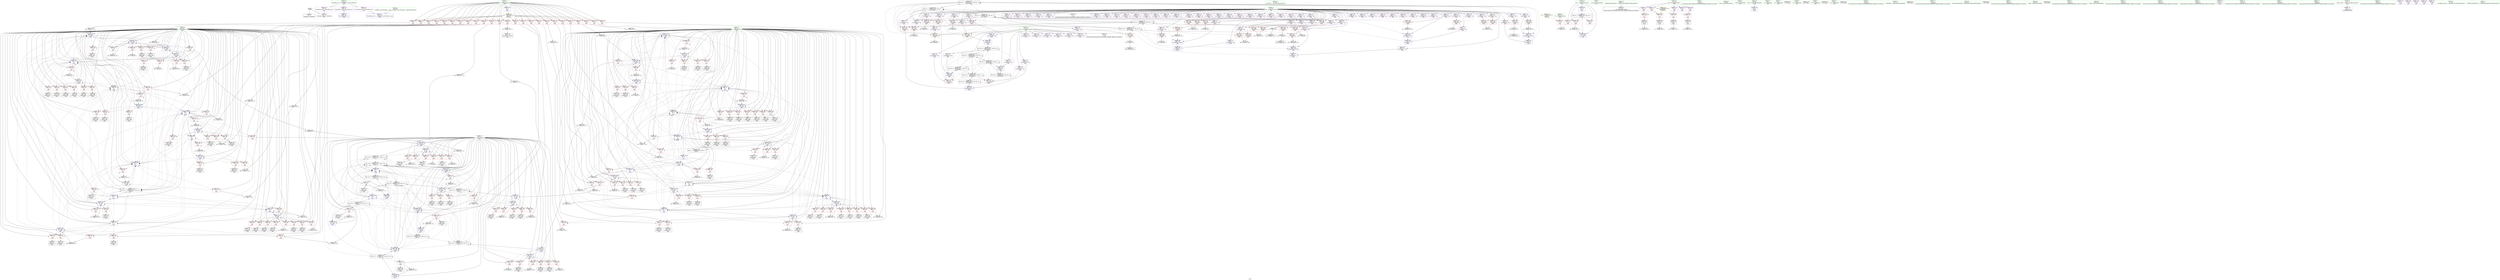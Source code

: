 digraph "SVFG" {
	label="SVFG";

	Node0x561b8e609250 [shape=record,color=grey,label="{NodeID: 0\nNullPtr}"];
	Node0x561b8e609250 -> Node0x561b8e5ebc70[style=solid];
	Node0x561b8e609250 -> Node0x561b8e63f4a0[style=solid];
	Node0x561b8e65d640 [shape=record,color=grey,label="{NodeID: 609\n144 = cmp(142, 143, )\n}"];
	Node0x561b8e6555a0 [shape=record,color=black,label="{NodeID: 526\n318 = PHI(88, 316, )\n}"];
	Node0x561b8e640920 [shape=record,color=blue,label="{NodeID: 443\n70\<--321\nk\<--dec\nmain\n}"];
	Node0x561b8e640920 -> Node0x561b8e647fc0[style=dashed];
	Node0x561b8e640920 -> Node0x561b8e648090[style=dashed];
	Node0x561b8e640920 -> Node0x561b8e648160[style=dashed];
	Node0x561b8e640920 -> Node0x561b8e648230[style=dashed];
	Node0x561b8e640920 -> Node0x561b8e648300[style=dashed];
	Node0x561b8e640920 -> Node0x561b8e6483d0[style=dashed];
	Node0x561b8e640920 -> Node0x561b8e640920[style=dashed];
	Node0x561b8e640920 -> Node0x561b8e682560[style=dashed];
	Node0x561b8e648160 [shape=record,color=red,label="{NodeID: 360\n320\<--70\n\<--k\nmain\n}"];
	Node0x561b8e648160 -> Node0x561b8e655cc0[style=solid];
	Node0x561b8e643df0 [shape=record,color=red,label="{NodeID: 277\n494\<--66\n\<--i\nmain\n}"];
	Node0x561b8e643df0 -> Node0x561b8e5f95d0[style=solid];
	Node0x561b8e5f6ee0 [shape=record,color=purple,label="{NodeID: 194\n693\<--11\narrayidx332\<--mp\nmain\n}"];
	Node0x561b8e5fa200 [shape=record,color=black,label="{NodeID: 111\n627\<--626\nidxprom293\<--\nmain\n}"];
	Node0x561b8e5eaf90 [shape=record,color=green,label="{NodeID: 28\n47\<--48\n__cxa_atexit\<--__cxa_atexit_field_insensitive\n}"];
	Node0x561b8e67a550 [shape=record,color=black,label="{NodeID: 637\nMR_14V_3 = PHI(MR_14V_4, MR_14V_2, )\npts\{73 \}\n}"];
	Node0x561b8e67a550 -> Node0x561b8e649000[style=dashed];
	Node0x561b8e67a550 -> Node0x561b8e6490d0[style=dashed];
	Node0x561b8e67a550 -> Node0x561b8e6491a0[style=dashed];
	Node0x561b8e67a550 -> Node0x561b8e652af0[style=dashed];
	Node0x561b8e6583c0 [shape=record,color=grey,label="{NodeID: 554\n420 = Binary(419, 79, )\n}"];
	Node0x561b8e6583c0 -> Node0x561b8e641210[style=solid];
	Node0x561b8e651c50 [shape=record,color=blue,label="{NodeID: 471\n66\<--9\ni\<--\nmain\n}"];
	Node0x561b8e651c50 -> Node0x561b8e6442d0[style=dashed];
	Node0x561b8e651c50 -> Node0x561b8e6443a0[style=dashed];
	Node0x561b8e651c50 -> Node0x561b8e644470[style=dashed];
	Node0x561b8e651c50 -> Node0x561b8e644540[style=dashed];
	Node0x561b8e651c50 -> Node0x561b8e644610[style=dashed];
	Node0x561b8e651c50 -> Node0x561b8e6446e0[style=dashed];
	Node0x561b8e651c50 -> Node0x561b8e6447b0[style=dashed];
	Node0x561b8e651c50 -> Node0x561b8e644880[style=dashed];
	Node0x561b8e651c50 -> Node0x561b8e651c50[style=dashed];
	Node0x561b8e651c50 -> Node0x561b8e652060[style=dashed];
	Node0x561b8e651c50 -> Node0x561b8e652200[style=dashed];
	Node0x561b8e63dbb0 [shape=record,color=red,label="{NodeID: 388\n251\<--250\n\<--arrayidx73\nmain\n}"];
	Node0x561b8e63dbb0 -> Node0x561b8e640440[style=solid];
	Node0x561b8e6454b0 [shape=record,color=red,label="{NodeID: 305\n167\<--68\n\<--j\nmain\n}"];
	Node0x561b8e6454b0 -> Node0x561b8e5fa790[style=solid];
	Node0x561b8e5f8600 [shape=record,color=red,label="{NodeID: 222\n106\<--8\n\<--N\nmain\n}"];
	Node0x561b8e5f8600 -> Node0x561b8e65c5c0[style=solid];
	Node0x561b8e63ad60 [shape=record,color=purple,label="{NodeID: 139\n191\<--11\narrayidx41\<--mp\nmain\n}"];
	Node0x561b8e63ad60 -> Node0x561b8e63d940[style=solid];
	Node0x561b8e5faa00 [shape=record,color=black,label="{NodeID: 56\n187\<--186\nidxprom38\<--\nmain\n}"];
	Node0x561b8e65adc0 [shape=record,color=grey,label="{NodeID: 582\n385 = cmp(384, 9, )\n}"];
	Node0x561b8e63f2a0 [shape=record,color=blue,label="{NodeID: 416\n790\<--33\nllvm.global_ctors_0\<--\nGlob }"];
	Node0x561b8e646b70 [shape=record,color=red,label="{NodeID: 333\n512\<--68\n\<--j\nmain\n}"];
	Node0x561b8e646b70 -> Node0x561b8e657dc0[style=solid];
	Node0x561b8e642800 [shape=record,color=red,label="{NodeID: 250\n135\<--66\n\<--i\nmain\n}"];
	Node0x561b8e642800 -> Node0x561b8e65d4c0[style=solid];
	Node0x561b8e63c420 [shape=record,color=purple,label="{NodeID: 167\n465\<--11\narrayidx198\<--mp\nmain\n}"];
	Node0x561b8e63c420 -> Node0x561b8e63e4a0[style=solid];
	Node0x561b8e5f6380 [shape=record,color=black,label="{NodeID: 84\n400\<--399\nidxprom159\<--\nmain\n}"];
	Node0x561b8e5f5300 [shape=record,color=green,label="{NodeID: 1\n7\<--1\n__dso_handle\<--dummyObj\nGlob }"];
	Node0x561b8e65d7c0 [shape=record,color=grey,label="{NodeID: 610\n227 = cmp(225, 226, )\n}"];
	Node0x561b8e655b40 [shape=record,color=grey,label="{NodeID: 527\n368 = Binary(367, 322, )\n}"];
	Node0x561b8e655b40 -> Node0x561b8e640c60[style=solid];
	Node0x561b8e6409f0 [shape=record,color=blue,label="{NodeID: 444\n349\<--351\narrayidx130\<--mul131\nmain\n}"];
	Node0x561b8e6409f0 -> Node0x561b8e640ac0[style=dashed];
	Node0x561b8e648230 [shape=record,color=red,label="{NodeID: 361\n325\<--70\n\<--k\nmain\n}"];
	Node0x561b8e648230 -> Node0x561b8e65d040[style=solid];
	Node0x561b8e643ec0 [shape=record,color=red,label="{NodeID: 278\n517\<--66\n\<--i\nmain\n}"];
	Node0x561b8e643ec0 -> Node0x561b8e658cc0[style=solid];
	Node0x561b8e5f6fb0 [shape=record,color=purple,label="{NodeID: 195\n696\<--11\narrayidx334\<--mp\nmain\n}"];
	Node0x561b8e5f6fb0 -> Node0x561b8e63ef30[style=solid];
	Node0x561b8e5fa2d0 [shape=record,color=black,label="{NodeID: 112\n630\<--629\nidxprom295\<--\nmain\n}"];
	Node0x561b8e5eb090 [shape=record,color=green,label="{NodeID: 29\n46\<--52\n_ZNSt8ios_base4InitD1Ev\<--_ZNSt8ios_base4InitD1Ev_field_insensitive\n}"];
	Node0x561b8e5eb090 -> Node0x561b8e5ec040[style=solid];
	Node0x561b8e67aa50 [shape=record,color=black,label="{NodeID: 638\nMR_16V_2 = PHI(MR_16V_30, MR_16V_1, )\npts\{130000 \}\n}"];
	Node0x561b8e67aa50 -> Node0x561b8e63dae0[style=dashed];
	Node0x561b8e67aa50 -> Node0x561b8e63dbb0[style=dashed];
	Node0x561b8e67aa50 -> Node0x561b8e63e160[style=dashed];
	Node0x561b8e67aa50 -> Node0x561b8e63e230[style=dashed];
	Node0x561b8e67aa50 -> Node0x561b8e63e7e0[style=dashed];
	Node0x561b8e67aa50 -> Node0x561b8e63e8b0[style=dashed];
	Node0x561b8e67aa50 -> Node0x561b8e63ee60[style=dashed];
	Node0x561b8e67aa50 -> Node0x561b8e63ef30[style=dashed];
	Node0x561b8e67aa50 -> Node0x561b8e678c50[style=dashed];
	Node0x561b8e67aa50 -> Node0x561b8e67aa50[style=dashed];
	Node0x561b8e67aa50 -> Node0x561b8e682a60[style=dashed];
	Node0x561b8e67aa50 -> Node0x561b8e685760[style=dashed];
	Node0x561b8e67aa50 -> Node0x561b8e692460[style=dashed];
	Node0x561b8e658540 [shape=record,color=grey,label="{NodeID: 555\n415 = Binary(414, 322, )\n}"];
	Node0x561b8e658540 -> Node0x561b8e641140[style=solid];
	Node0x561b8e651d20 [shape=record,color=blue,label="{NodeID: 472\n70\<--604\nk\<--add280\nmain\n}"];
	Node0x561b8e651d20 -> Node0x561b8e648b20[style=dashed];
	Node0x561b8e651d20 -> Node0x561b8e648bf0[style=dashed];
	Node0x561b8e651d20 -> Node0x561b8e648cc0[style=dashed];
	Node0x561b8e651d20 -> Node0x561b8e648d90[style=dashed];
	Node0x561b8e651d20 -> Node0x561b8e648e60[style=dashed];
	Node0x561b8e651d20 -> Node0x561b8e651df0[style=dashed];
	Node0x561b8e651d20 -> Node0x561b8e685260[style=dashed];
	Node0x561b8e63dc80 [shape=record,color=red,label="{NodeID: 389\n274\<--273\n\<--\nmain\n}"];
	Node0x561b8e63dc80 -> Node0x561b8e5f5680[style=solid];
	Node0x561b8e645580 [shape=record,color=red,label="{NodeID: 306\n182\<--68\n\<--j\nmain\n}"];
	Node0x561b8e645580 -> Node0x561b8e5fa930[style=solid];
	Node0x561b8e5f86d0 [shape=record,color=red,label="{NodeID: 223\n136\<--8\n\<--N\nmain\n}"];
	Node0x561b8e5f86d0 -> Node0x561b8e659140[style=solid];
	Node0x561b8e63ae30 [shape=record,color=purple,label="{NodeID: 140\n197\<--11\narrayidx45\<--mp\nmain\n}"];
	Node0x561b8e5faad0 [shape=record,color=black,label="{NodeID: 57\n190\<--189\nidxprom40\<--\nmain\n}"];
	Node0x561b8e65af40 [shape=record,color=grey,label="{NodeID: 583\n458 = cmp(457, 9, )\n}"];
	Node0x561b8e63f3a0 [shape=record,color=blue,label="{NodeID: 417\n791\<--34\nllvm.global_ctors_1\<--_GLOBAL__sub_I_Prowindy_1_1.cpp\nGlob }"];
	Node0x561b8e646c40 [shape=record,color=red,label="{NodeID: 334\n523\<--68\n\<--j\nmain\n}"];
	Node0x561b8e646c40 -> Node0x561b8e65d1c0[style=solid];
	Node0x561b8e6428d0 [shape=record,color=red,label="{NodeID: 251\n146\<--66\n\<--i\nmain\n}"];
	Node0x561b8e6428d0 -> Node0x561b8e5ec3b0[style=solid];
	Node0x561b8e63c4f0 [shape=record,color=purple,label="{NodeID: 168\n480\<--11\narrayidx207\<--mp\nmain\n}"];
	Node0x561b8e5f6450 [shape=record,color=black,label="{NodeID: 85\n404\<--403\nidxprom161\<--\nmain\n}"];
	Node0x561b8e5e9530 [shape=record,color=green,label="{NodeID: 2\n9\<--1\n\<--dummyObj\nCan only get source location for instruction, argument, global var or function.}"];
	Node0x561b8e65d940 [shape=record,color=grey,label="{NodeID: 611\n290 = cmp(288, 289, )\n}"];
	Node0x561b8e655cc0 [shape=record,color=grey,label="{NodeID: 528\n321 = Binary(320, 322, )\n}"];
	Node0x561b8e655cc0 -> Node0x561b8e640920[style=solid];
	Node0x561b8e640ac0 [shape=record,color=blue,label="{NodeID: 445\n358\<--9\narrayidx135\<--\nmain\n}"];
	Node0x561b8e640ac0 -> Node0x561b8e682a60[style=dashed];
	Node0x561b8e648300 [shape=record,color=red,label="{NodeID: 362\n338\<--70\n\<--k\nmain\n}"];
	Node0x561b8e648300 -> Node0x561b8e5f5d00[style=solid];
	Node0x561b8e643f90 [shape=record,color=red,label="{NodeID: 279\n534\<--66\n\<--i\nmain\n}"];
	Node0x561b8e643f90 -> Node0x561b8e65d340[style=solid];
	Node0x561b8e5f7080 [shape=record,color=purple,label="{NodeID: 196\n256\<--14\narrayidx76\<--outs\nmain\n}"];
	Node0x561b8e5fa3a0 [shape=record,color=black,label="{NodeID: 113\n634\<--633\nidxprom297\<--\nmain\n}"];
	Node0x561b8e5eb190 [shape=record,color=green,label="{NodeID: 30\n59\<--60\nmain\<--main_field_insensitive\n}"];
	Node0x561b8e67af50 [shape=record,color=black,label="{NodeID: 639\nMR_18V_2 = PHI(MR_18V_22, MR_18V_1, )\npts\{160000 \}\n}"];
	Node0x561b8e67af50 -> Node0x561b8e63f000[style=dashed];
	Node0x561b8e67af50 -> Node0x561b8e63f0d0[style=dashed];
	Node0x561b8e67af50 -> Node0x561b8e677d50[style=dashed];
	Node0x561b8e67af50 -> Node0x561b8e67af50[style=dashed];
	Node0x561b8e67af50 -> Node0x561b8e67c350[style=dashed];
	Node0x561b8e67af50 -> Node0x561b8e688e60[style=dashed];
	Node0x561b8e67af50 -> Node0x561b8e68bb60[style=dashed];
	Node0x561b8e6586c0 [shape=record,color=grey,label="{NodeID: 556\n215 = Binary(214, 79, )\n}"];
	Node0x561b8e6586c0 -> Node0x561b8e63ff60[style=solid];
	Node0x561b8e651df0 [shape=record,color=blue,label="{NodeID: 473\n70\<--623\nk\<--inc291\nmain\n}"];
	Node0x561b8e651df0 -> Node0x561b8e648b20[style=dashed];
	Node0x561b8e651df0 -> Node0x561b8e648bf0[style=dashed];
	Node0x561b8e651df0 -> Node0x561b8e648cc0[style=dashed];
	Node0x561b8e651df0 -> Node0x561b8e648d90[style=dashed];
	Node0x561b8e651df0 -> Node0x561b8e648e60[style=dashed];
	Node0x561b8e651df0 -> Node0x561b8e651df0[style=dashed];
	Node0x561b8e651df0 -> Node0x561b8e685260[style=dashed];
	Node0x561b8e63dd50 [shape=record,color=red,label="{NodeID: 390\n298\<--297\n\<--arrayidx100\nmain\n}"];
	Node0x561b8e63dd50 -> Node0x561b8e65dc40[style=solid];
	Node0x561b8e645650 [shape=record,color=red,label="{NodeID: 307\n189\<--68\n\<--j\nmain\n}"];
	Node0x561b8e645650 -> Node0x561b8e5faad0[style=solid];
	Node0x561b8e5f87a0 [shape=record,color=red,label="{NodeID: 224\n143\<--8\n\<--N\nmain\n}"];
	Node0x561b8e5f87a0 -> Node0x561b8e65d640[style=solid];
	Node0x561b8e63af00 [shape=record,color=purple,label="{NodeID: 141\n200\<--11\narrayidx47\<--mp\nmain\n}"];
	Node0x561b8e63af00 -> Node0x561b8e63da10[style=solid];
	Node0x561b8e63af00 -> Node0x561b8e63fdc0[style=solid];
	Node0x561b8e5faba0 [shape=record,color=black,label="{NodeID: 58\n196\<--195\nidxprom44\<--\nmain\n}"];
	Node0x561b8e65b0c0 [shape=record,color=grey,label="{NodeID: 584\n162 = cmp(160, 161, )\n}"];
	Node0x561b8e63f4a0 [shape=record,color=blue, style = dotted,label="{NodeID: 418\n792\<--3\nllvm.global_ctors_2\<--dummyVal\nGlob }"];
	Node0x561b8e646d10 [shape=record,color=red,label="{NodeID: 335\n540\<--68\n\<--j\nmain\n}"];
	Node0x561b8e646d10 -> Node0x561b8e5f99e0[style=solid];
	Node0x561b8e6429a0 [shape=record,color=red,label="{NodeID: 252\n156\<--66\n\<--i\nmain\n}"];
	Node0x561b8e6429a0 -> Node0x561b8e657040[style=solid];
	Node0x561b8e63c5c0 [shape=record,color=purple,label="{NodeID: 169\n483\<--11\narrayidx209\<--mp\nmain\n}"];
	Node0x561b8e63c5c0 -> Node0x561b8e63e570[style=solid];
	Node0x561b8e5f6520 [shape=record,color=black,label="{NodeID: 86\n409\<--406\nidxprom164\<--\nmain\n}"];
	Node0x561b8e5ec4f0 [shape=record,color=green,label="{NodeID: 3\n21\<--1\n_ZSt3cin\<--dummyObj\nGlob }"];
	Node0x561b8e65dac0 [shape=record,color=grey,label="{NodeID: 612\n342 = cmp(334, 341, )\n}"];
	Node0x561b8e655e40 [shape=record,color=grey,label="{NodeID: 529\n280 = Binary(279, 79, )\n}"];
	Node0x561b8e655e40 -> Node0x561b8e6406b0[style=solid];
	Node0x561b8e640b90 [shape=record,color=blue,label="{NodeID: 446\n66\<--363\ni\<--inc138\nmain\n}"];
	Node0x561b8e640b90 -> Node0x561b8e643020[style=dashed];
	Node0x561b8e640b90 -> Node0x561b8e6430f0[style=dashed];
	Node0x561b8e640b90 -> Node0x561b8e6431c0[style=dashed];
	Node0x561b8e640b90 -> Node0x561b8e643290[style=dashed];
	Node0x561b8e640b90 -> Node0x561b8e643360[style=dashed];
	Node0x561b8e640b90 -> Node0x561b8e643430[style=dashed];
	Node0x561b8e640b90 -> Node0x561b8e643500[style=dashed];
	Node0x561b8e640b90 -> Node0x561b8e6435d0[style=dashed];
	Node0x561b8e640b90 -> Node0x561b8e640780[style=dashed];
	Node0x561b8e640b90 -> Node0x561b8e640b90[style=dashed];
	Node0x561b8e640b90 -> Node0x561b8e640d30[style=dashed];
	Node0x561b8e6483d0 [shape=record,color=red,label="{NodeID: 363\n356\<--70\n\<--k\nmain\n}"];
	Node0x561b8e6483d0 -> Node0x561b8e5f6040[style=solid];
	Node0x561b8e644060 [shape=record,color=red,label="{NodeID: 280\n537\<--66\n\<--i\nmain\n}"];
	Node0x561b8e644060 -> Node0x561b8e5f9910[style=solid];
	Node0x561b8e5f7150 [shape=record,color=purple,label="{NodeID: 197\n259\<--14\narrayidx78\<--outs\nmain\n}"];
	Node0x561b8e5f7150 -> Node0x561b8e640440[style=solid];
	Node0x561b8e5fa470 [shape=record,color=black,label="{NodeID: 114\n637\<--636\nidxprom299\<--\nmain\n}"];
	Node0x561b8e5eb290 [shape=record,color=green,label="{NodeID: 31\n62\<--63\nretval\<--retval_field_insensitive\nmain\n}"];
	Node0x561b8e5eb290 -> Node0x561b8e63f5a0[style=solid];
	Node0x561b8e658840 [shape=record,color=grey,label="{NodeID: 557\n623 = Binary(622, 79, )\n}"];
	Node0x561b8e658840 -> Node0x561b8e651df0[style=solid];
	Node0x561b8e651ec0 [shape=record,color=blue,label="{NodeID: 474\n647\<--649\narrayidx306\<--mul307\nmain\n}"];
	Node0x561b8e651ec0 -> Node0x561b8e651f90[style=dashed];
	Node0x561b8e63de20 [shape=record,color=red,label="{NodeID: 391\n315\<--314\n\<--arrayidx111\nmain\n}"];
	Node0x561b8e63de20 -> Node0x561b8e65e6c0[style=solid];
	Node0x561b8e645720 [shape=record,color=red,label="{NodeID: 308\n198\<--68\n\<--j\nmain\n}"];
	Node0x561b8e645720 -> Node0x561b8e5fac70[style=solid];
	Node0x561b8e5f8870 [shape=record,color=red,label="{NodeID: 225\n161\<--8\n\<--N\nmain\n}"];
	Node0x561b8e5f8870 -> Node0x561b8e65b0c0[style=solid];
	Node0x561b8e63afd0 [shape=record,color=purple,label="{NodeID: 142\n207\<--11\narrayidx49\<--mp\nmain\n}"];
	Node0x561b8e5fac70 [shape=record,color=black,label="{NodeID: 59\n199\<--198\nidxprom46\<--\nmain\n}"];
	Node0x561b8e65b240 [shape=record,color=grey,label="{NodeID: 585\n680 = cmp(678, 679, )\n}"];
	Node0x561b8e63f5a0 [shape=record,color=blue,label="{NodeID: 419\n62\<--9\nretval\<--\nmain\n}"];
	Node0x561b8e646de0 [shape=record,color=red,label="{NodeID: 336\n549\<--68\n\<--j\nmain\n}"];
	Node0x561b8e646de0 -> Node0x561b8e5f9b80[style=solid];
	Node0x561b8e642a70 [shape=record,color=red,label="{NodeID: 253\n179\<--66\n\<--i\nmain\n}"];
	Node0x561b8e642a70 -> Node0x561b8e5fa860[style=solid];
	Node0x561b8e63c690 [shape=record,color=purple,label="{NodeID: 170\n487\<--11\narrayidx211\<--mp\nmain\n}"];
	Node0x561b8e5f65f0 [shape=record,color=black,label="{NodeID: 87\n426\<--425\nconv174\<--\nmain\n}"];
	Node0x561b8e5f65f0 -> Node0x561b8e65c740[style=solid];
	Node0x561b8e5f5150 [shape=record,color=green,label="{NodeID: 4\n22\<--1\n.str\<--dummyObj\nGlob }"];
	Node0x561b8e65dc40 [shape=record,color=grey,label="{NodeID: 613\n299 = cmp(298, 9, )\n}"];
	Node0x561b8e655fc0 [shape=record,color=grey,label="{NodeID: 530\n472 = Binary(471, 322, )\n}"];
	Node0x561b8e655fc0 -> Node0x561b8e641550[style=solid];
	Node0x561b8e640c60 [shape=record,color=blue,label="{NodeID: 447\n68\<--368\nj\<--dec141\nmain\n}"];
	Node0x561b8e640c60 -> Node0x561b8e645da0[style=dashed];
	Node0x561b8e640c60 -> Node0x561b8e645e70[style=dashed];
	Node0x561b8e640c60 -> Node0x561b8e645f40[style=dashed];
	Node0x561b8e640c60 -> Node0x561b8e646010[style=dashed];
	Node0x561b8e640c60 -> Node0x561b8e6460e0[style=dashed];
	Node0x561b8e640c60 -> Node0x561b8e6461b0[style=dashed];
	Node0x561b8e640c60 -> Node0x561b8e640c60[style=dashed];
	Node0x561b8e640c60 -> Node0x561b8e640ed0[style=dashed];
	Node0x561b8e640c60 -> Node0x561b8e6413b0[style=dashed];
	Node0x561b8e640c60 -> Node0x561b8e6515d0[style=dashed];
	Node0x561b8e640c60 -> Node0x561b8e651b80[style=dashed];
	Node0x561b8e640c60 -> Node0x561b8e652880[style=dashed];
	Node0x561b8e640c60 -> Node0x561b8e679b50[style=dashed];
	Node0x561b8e6484a0 [shape=record,color=red,label="{NodeID: 364\n406\<--70\n\<--k\nmain\n}"];
	Node0x561b8e6484a0 -> Node0x561b8e5f6520[style=solid];
	Node0x561b8e6484a0 -> Node0x561b8e6580c0[style=solid];
	Node0x561b8e644130 [shape=record,color=red,label="{NodeID: 281\n546\<--66\n\<--i\nmain\n}"];
	Node0x561b8e644130 -> Node0x561b8e5f9ab0[style=solid];
	Node0x561b8e5f7220 [shape=record,color=purple,label="{NodeID: 198\n405\<--14\narrayidx162\<--outs\nmain\n}"];
	Node0x561b8e5fa540 [shape=record,color=black,label="{NodeID: 115\n643\<--642\nidxprom303\<--\nmain\n}"];
	Node0x561b8e5eb360 [shape=record,color=green,label="{NodeID: 32\n64\<--65\ntt\<--tt_field_insensitive\nmain\n}"];
	Node0x561b8e5eb360 -> Node0x561b8e6424c0[style=solid];
	Node0x561b8e6589c0 [shape=record,color=grey,label="{NodeID: 558\n351 = Binary(350, 203, )\n}"];
	Node0x561b8e6589c0 -> Node0x561b8e6409f0[style=solid];
	Node0x561b8e651f90 [shape=record,color=blue,label="{NodeID: 475\n656\<--9\narrayidx311\<--\nmain\n}"];
	Node0x561b8e651f90 -> Node0x561b8e685760[style=dashed];
	Node0x561b8e63def0 [shape=record,color=red,label="{NodeID: 392\n334\<--333\n\<--arrayidx120\nmain\n}"];
	Node0x561b8e63def0 -> Node0x561b8e65dac0[style=solid];
	Node0x561b8e6457f0 [shape=record,color=red,label="{NodeID: 309\n208\<--68\n\<--j\nmain\n}"];
	Node0x561b8e6457f0 -> Node0x561b8e5fae10[style=solid];
	Node0x561b8e5f8940 [shape=record,color=red,label="{NodeID: 226\n226\<--8\n\<--N\nmain\n}"];
	Node0x561b8e5f8940 -> Node0x561b8e65d7c0[style=solid];
	Node0x561b8e63b0a0 [shape=record,color=purple,label="{NodeID: 143\n210\<--11\narrayidx51\<--mp\nmain\n}"];
	Node0x561b8e63b0a0 -> Node0x561b8e63fe90[style=solid];
	Node0x561b8e5fad40 [shape=record,color=black,label="{NodeID: 60\n206\<--205\nidxprom48\<--\nmain\n}"];
	Node0x561b8e65b3c0 [shape=record,color=grey,label="{NodeID: 586\n101 = cmp(99, 100, )\n}"];
	Node0x561b8e63f670 [shape=record,color=blue,label="{NodeID: 420\n72\<--79\ntcas\<--\nmain\n}"];
	Node0x561b8e63f670 -> Node0x561b8e67a550[style=dashed];
	Node0x561b8e646eb0 [shape=record,color=red,label="{NodeID: 337\n558\<--68\n\<--j\nmain\n}"];
	Node0x561b8e646eb0 -> Node0x561b8e5f9d20[style=solid];
	Node0x561b8e642b40 [shape=record,color=red,label="{NodeID: 254\n195\<--66\n\<--i\nmain\n}"];
	Node0x561b8e642b40 -> Node0x561b8e5faba0[style=solid];
	Node0x561b8e63c760 [shape=record,color=purple,label="{NodeID: 171\n490\<--11\narrayidx213\<--mp\nmain\n}"];
	Node0x561b8e63c760 -> Node0x561b8e63e640[style=solid];
	Node0x561b8e5f66c0 [shape=record,color=black,label="{NodeID: 88\n444\<--443\nidxprom184\<--\nmain\n}"];
	Node0x561b8e5ea670 [shape=record,color=green,label="{NodeID: 5\n24\<--1\n.str.1\<--dummyObj\nGlob }"];
	Node0x561b8e65ddc0 [shape=record,color=grey,label="{NodeID: 614\n234 = cmp(232, 233, )\n}"];
	Node0x561b8e656140 [shape=record,color=grey,label="{NodeID: 531\n763 = Binary(762, 79, )\n}"];
	Node0x561b8e656140 -> Node0x561b8e652a20[style=solid];
	Node0x561b8e640d30 [shape=record,color=blue,label="{NodeID: 448\n66\<--9\ni\<--\nmain\n}"];
	Node0x561b8e640d30 -> Node0x561b8e6436a0[style=dashed];
	Node0x561b8e640d30 -> Node0x561b8e643770[style=dashed];
	Node0x561b8e640d30 -> Node0x561b8e643840[style=dashed];
	Node0x561b8e640d30 -> Node0x561b8e643910[style=dashed];
	Node0x561b8e640d30 -> Node0x561b8e6439e0[style=dashed];
	Node0x561b8e640d30 -> Node0x561b8e641210[style=dashed];
	Node0x561b8e640d30 -> Node0x561b8e6412e0[style=dashed];
	Node0x561b8e640d30 -> Node0x561b8e651c50[style=dashed];
	Node0x561b8e640d30 -> Node0x561b8e652200[style=dashed];
	Node0x561b8e640d30 -> Node0x561b8e6527b0[style=dashed];
	Node0x561b8e648570 [shape=record,color=red,label="{NodeID: 365\n457\<--70\n\<--k\nmain\n}"];
	Node0x561b8e648570 -> Node0x561b8e65af40[style=solid];
	Node0x561b8e644200 [shape=record,color=red,label="{NodeID: 282\n564\<--66\n\<--i\nmain\n}"];
	Node0x561b8e644200 -> Node0x561b8e656d40[style=solid];
	Node0x561b8e5f72f0 [shape=record,color=purple,label="{NodeID: 199\n410\<--14\narrayidx165\<--outs\nmain\n}"];
	Node0x561b8e5f72f0 -> Node0x561b8e641070[style=solid];
	Node0x561b8e639af0 [shape=record,color=black,label="{NodeID: 116\n646\<--645\nidxprom305\<--\nmain\n}"];
	Node0x561b8e5eb430 [shape=record,color=green,label="{NodeID: 33\n66\<--67\ni\<--i_field_insensitive\nmain\n}"];
	Node0x561b8e5eb430 -> Node0x561b8e642590[style=solid];
	Node0x561b8e5eb430 -> Node0x561b8e642660[style=solid];
	Node0x561b8e5eb430 -> Node0x561b8e642730[style=solid];
	Node0x561b8e5eb430 -> Node0x561b8e642800[style=solid];
	Node0x561b8e5eb430 -> Node0x561b8e6428d0[style=solid];
	Node0x561b8e5eb430 -> Node0x561b8e6429a0[style=solid];
	Node0x561b8e5eb430 -> Node0x561b8e642a70[style=solid];
	Node0x561b8e5eb430 -> Node0x561b8e642b40[style=solid];
	Node0x561b8e5eb430 -> Node0x561b8e642c10[style=solid];
	Node0x561b8e5eb430 -> Node0x561b8e642ce0[style=solid];
	Node0x561b8e5eb430 -> Node0x561b8e642db0[style=solid];
	Node0x561b8e5eb430 -> Node0x561b8e642e80[style=solid];
	Node0x561b8e5eb430 -> Node0x561b8e642f50[style=solid];
	Node0x561b8e5eb430 -> Node0x561b8e643020[style=solid];
	Node0x561b8e5eb430 -> Node0x561b8e6430f0[style=solid];
	Node0x561b8e5eb430 -> Node0x561b8e6431c0[style=solid];
	Node0x561b8e5eb430 -> Node0x561b8e643290[style=solid];
	Node0x561b8e5eb430 -> Node0x561b8e643360[style=solid];
	Node0x561b8e5eb430 -> Node0x561b8e643430[style=solid];
	Node0x561b8e5eb430 -> Node0x561b8e643500[style=solid];
	Node0x561b8e5eb430 -> Node0x561b8e6435d0[style=solid];
	Node0x561b8e5eb430 -> Node0x561b8e6436a0[style=solid];
	Node0x561b8e5eb430 -> Node0x561b8e643770[style=solid];
	Node0x561b8e5eb430 -> Node0x561b8e643840[style=solid];
	Node0x561b8e5eb430 -> Node0x561b8e643910[style=solid];
	Node0x561b8e5eb430 -> Node0x561b8e6439e0[style=solid];
	Node0x561b8e5eb430 -> Node0x561b8e643ab0[style=solid];
	Node0x561b8e5eb430 -> Node0x561b8e643b80[style=solid];
	Node0x561b8e5eb430 -> Node0x561b8e643c50[style=solid];
	Node0x561b8e5eb430 -> Node0x561b8e643d20[style=solid];
	Node0x561b8e5eb430 -> Node0x561b8e643df0[style=solid];
	Node0x561b8e5eb430 -> Node0x561b8e643ec0[style=solid];
	Node0x561b8e5eb430 -> Node0x561b8e643f90[style=solid];
	Node0x561b8e5eb430 -> Node0x561b8e644060[style=solid];
	Node0x561b8e5eb430 -> Node0x561b8e644130[style=solid];
	Node0x561b8e5eb430 -> Node0x561b8e644200[style=solid];
	Node0x561b8e5eb430 -> Node0x561b8e6442d0[style=solid];
	Node0x561b8e5eb430 -> Node0x561b8e6443a0[style=solid];
	Node0x561b8e5eb430 -> Node0x561b8e644470[style=solid];
	Node0x561b8e5eb430 -> Node0x561b8e644540[style=solid];
	Node0x561b8e5eb430 -> Node0x561b8e644610[style=solid];
	Node0x561b8e5eb430 -> Node0x561b8e6446e0[style=solid];
	Node0x561b8e5eb430 -> Node0x561b8e6447b0[style=solid];
	Node0x561b8e5eb430 -> Node0x561b8e644880[style=solid];
	Node0x561b8e5eb430 -> Node0x561b8e644950[style=solid];
	Node0x561b8e5eb430 -> Node0x561b8e644a20[style=solid];
	Node0x561b8e5eb430 -> Node0x561b8e644af0[style=solid];
	Node0x561b8e5eb430 -> Node0x561b8e644bc0[style=solid];
	Node0x561b8e5eb430 -> Node0x561b8e644c90[style=solid];
	Node0x561b8e5eb430 -> Node0x561b8e644d60[style=solid];
	Node0x561b8e5eb430 -> Node0x561b8e644e30[style=solid];
	Node0x561b8e5eb430 -> Node0x561b8e644f00[style=solid];
	Node0x561b8e5eb430 -> Node0x561b8e644fd0[style=solid];
	Node0x561b8e5eb430 -> Node0x561b8e63f740[style=solid];
	Node0x561b8e5eb430 -> Node0x561b8e63f9b0[style=solid];
	Node0x561b8e5eb430 -> Node0x561b8e63fa80[style=solid];
	Node0x561b8e5eb430 -> Node0x561b8e640030[style=solid];
	Node0x561b8e5eb430 -> Node0x561b8e6402a0[style=solid];
	Node0x561b8e5eb430 -> Node0x561b8e640510[style=solid];
	Node0x561b8e5eb430 -> Node0x561b8e640780[style=solid];
	Node0x561b8e5eb430 -> Node0x561b8e640b90[style=solid];
	Node0x561b8e5eb430 -> Node0x561b8e640d30[style=solid];
	Node0x561b8e5eb430 -> Node0x561b8e641210[style=solid];
	Node0x561b8e5eb430 -> Node0x561b8e6412e0[style=solid];
	Node0x561b8e5eb430 -> Node0x561b8e651500[style=solid];
	Node0x561b8e5eb430 -> Node0x561b8e651770[style=solid];
	Node0x561b8e5eb430 -> Node0x561b8e6519e0[style=solid];
	Node0x561b8e5eb430 -> Node0x561b8e651c50[style=solid];
	Node0x561b8e5eb430 -> Node0x561b8e652060[style=solid];
	Node0x561b8e5eb430 -> Node0x561b8e652200[style=solid];
	Node0x561b8e5eb430 -> Node0x561b8e6526e0[style=solid];
	Node0x561b8e5eb430 -> Node0x561b8e6527b0[style=solid];
	Node0x561b8e5eb430 -> Node0x561b8e652a20[style=solid];
	Node0x561b8e658b40 [shape=record,color=grey,label="{NodeID: 559\n363 = Binary(362, 79, )\n}"];
	Node0x561b8e658b40 -> Node0x561b8e640b90[style=solid];
	Node0x561b8e652060 [shape=record,color=blue,label="{NodeID: 476\n66\<--661\ni\<--inc314\nmain\n}"];
	Node0x561b8e652060 -> Node0x561b8e6442d0[style=dashed];
	Node0x561b8e652060 -> Node0x561b8e6443a0[style=dashed];
	Node0x561b8e652060 -> Node0x561b8e644470[style=dashed];
	Node0x561b8e652060 -> Node0x561b8e644540[style=dashed];
	Node0x561b8e652060 -> Node0x561b8e644610[style=dashed];
	Node0x561b8e652060 -> Node0x561b8e6446e0[style=dashed];
	Node0x561b8e652060 -> Node0x561b8e6447b0[style=dashed];
	Node0x561b8e652060 -> Node0x561b8e644880[style=dashed];
	Node0x561b8e652060 -> Node0x561b8e651c50[style=dashed];
	Node0x561b8e652060 -> Node0x561b8e652060[style=dashed];
	Node0x561b8e652060 -> Node0x561b8e652200[style=dashed];
	Node0x561b8e63dfc0 [shape=record,color=red,label="{NodeID: 393\n341\<--340\n\<--arrayidx124\nmain\n}"];
	Node0x561b8e63dfc0 -> Node0x561b8e65dac0[style=solid];
	Node0x561b8e6458c0 [shape=record,color=red,label="{NodeID: 310\n214\<--68\n\<--j\nmain\n}"];
	Node0x561b8e6458c0 -> Node0x561b8e6586c0[style=solid];
	Node0x561b8e5f8a10 [shape=record,color=red,label="{NodeID: 227\n233\<--8\n\<--N\nmain\n}"];
	Node0x561b8e5f8a10 -> Node0x561b8e65ddc0[style=solid];
	Node0x561b8e63b170 [shape=record,color=purple,label="{NodeID: 144\n238\<--11\narrayidx66\<--mp\nmain\n}"];
	Node0x561b8e5fae10 [shape=record,color=black,label="{NodeID: 61\n209\<--208\nidxprom50\<--\nmain\n}"];
	Node0x561b8e6be430 [shape=record,color=black,label="{NodeID: 753\n75 = PHI()\n}"];
	Node0x561b8e685260 [shape=record,color=black,label="{NodeID: 670\nMR_12V_40 = PHI(MR_12V_41, MR_12V_39, )\npts\{71 \}\n}"];
	Node0x561b8e685260 -> Node0x561b8e651d20[style=dashed];
	Node0x561b8e685260 -> Node0x561b8e6522d0[style=dashed];
	Node0x561b8e685260 -> Node0x561b8e67a050[style=dashed];
	Node0x561b8e685260 -> Node0x561b8e685260[style=dashed];
	Node0x561b8e65b540 [shape=record,color=grey,label="{NodeID: 587\n130 = cmp(129, 131, )\n}"];
	Node0x561b8e63f740 [shape=record,color=blue,label="{NodeID: 421\n66\<--9\ni\<--\nmain\n}"];
	Node0x561b8e63f740 -> Node0x561b8e642590[style=dashed];
	Node0x561b8e63f740 -> Node0x561b8e642660[style=dashed];
	Node0x561b8e63f740 -> Node0x561b8e642730[style=dashed];
	Node0x561b8e63f740 -> Node0x561b8e63f9b0[style=dashed];
	Node0x561b8e63f740 -> Node0x561b8e63fa80[style=dashed];
	Node0x561b8e63f740 -> Node0x561b8e640780[style=dashed];
	Node0x561b8e63f740 -> Node0x561b8e640d30[style=dashed];
	Node0x561b8e63f740 -> Node0x561b8e6412e0[style=dashed];
	Node0x561b8e63f740 -> Node0x561b8e651c50[style=dashed];
	Node0x561b8e63f740 -> Node0x561b8e652200[style=dashed];
	Node0x561b8e63f740 -> Node0x561b8e6527b0[style=dashed];
	Node0x561b8e646f80 [shape=record,color=red,label="{NodeID: 338\n569\<--68\n\<--j\nmain\n}"];
	Node0x561b8e646f80 -> Node0x561b8e657ac0[style=solid];
	Node0x561b8e642c10 [shape=record,color=red,label="{NodeID: 255\n219\<--66\n\<--i\nmain\n}"];
	Node0x561b8e642c10 -> Node0x561b8e659440[style=solid];
	Node0x561b8e63c830 [shape=record,color=purple,label="{NodeID: 172\n496\<--11\narrayidx217\<--mp\nmain\n}"];
	Node0x561b8e5f6790 [shape=record,color=black,label="{NodeID: 89\n447\<--446\nidxprom186\<--\nmain\n}"];
	Node0x561b8e5ea700 [shape=record,color=green,label="{NodeID: 6\n26\<--1\n.str.2\<--dummyObj\nGlob }"];
	Node0x561b8e65df40 [shape=record,color=grey,label="{NodeID: 615\n441 = cmp(439, 440, )\n}"];
	Node0x561b8e6562c0 [shape=record,color=grey,label="{NodeID: 532\n176 = Binary(175, 79, )\n}"];
	Node0x561b8e6562c0 -> Node0x561b8e63fcf0[style=solid];
	Node0x561b8e640e00 [shape=record,color=blue,label="{NodeID: 449\n70\<--378\nk\<--sub146\nmain\n}"];
	Node0x561b8e640e00 -> Node0x561b8e6484a0[style=dashed];
	Node0x561b8e640e00 -> Node0x561b8e640e00[style=dashed];
	Node0x561b8e640e00 -> Node0x561b8e640fa0[style=dashed];
	Node0x561b8e640e00 -> Node0x561b8e6516a0[style=dashed];
	Node0x561b8e640e00 -> Node0x561b8e6522d0[style=dashed];
	Node0x561b8e640e00 -> Node0x561b8e67a050[style=dashed];
	Node0x561b8e640e00 -> Node0x561b8e683460[style=dashed];
	Node0x561b8e640e00 -> Node0x561b8e685260[style=dashed];
	Node0x561b8e640e00 -> Node0x561b8e691f60[style=dashed];
	Node0x561b8e648640 [shape=record,color=red,label="{NodeID: 366\n460\<--70\n\<--k\nmain\n}"];
	Node0x561b8e648640 -> Node0x561b8e5f6860[style=solid];
	Node0x561b8e6442d0 [shape=record,color=red,label="{NodeID: 283\n589\<--66\n\<--i\nmain\n}"];
	Node0x561b8e6442d0 -> Node0x561b8e65c440[style=solid];
	Node0x561b8e5f73c0 [shape=record,color=purple,label="{NodeID: 200\n557\<--14\narrayidx252\<--outs\nmain\n}"];
	Node0x561b8e639b80 [shape=record,color=black,label="{NodeID: 117\n652\<--651\nidxprom308\<--\nmain\n}"];
	Node0x561b8e5eb500 [shape=record,color=green,label="{NodeID: 34\n68\<--69\nj\<--j_field_insensitive\nmain\n}"];
	Node0x561b8e5eb500 -> Node0x561b8e6450a0[style=solid];
	Node0x561b8e5eb500 -> Node0x561b8e645170[style=solid];
	Node0x561b8e5eb500 -> Node0x561b8e645240[style=solid];
	Node0x561b8e5eb500 -> Node0x561b8e645310[style=solid];
	Node0x561b8e5eb500 -> Node0x561b8e6453e0[style=solid];
	Node0x561b8e5eb500 -> Node0x561b8e6454b0[style=solid];
	Node0x561b8e5eb500 -> Node0x561b8e645580[style=solid];
	Node0x561b8e5eb500 -> Node0x561b8e645650[style=solid];
	Node0x561b8e5eb500 -> Node0x561b8e645720[style=solid];
	Node0x561b8e5eb500 -> Node0x561b8e6457f0[style=solid];
	Node0x561b8e5eb500 -> Node0x561b8e6458c0[style=solid];
	Node0x561b8e5eb500 -> Node0x561b8e645990[style=solid];
	Node0x561b8e5eb500 -> Node0x561b8e645a60[style=solid];
	Node0x561b8e5eb500 -> Node0x561b8e645b30[style=solid];
	Node0x561b8e5eb500 -> Node0x561b8e645c00[style=solid];
	Node0x561b8e5eb500 -> Node0x561b8e645cd0[style=solid];
	Node0x561b8e5eb500 -> Node0x561b8e645da0[style=solid];
	Node0x561b8e5eb500 -> Node0x561b8e645e70[style=solid];
	Node0x561b8e5eb500 -> Node0x561b8e645f40[style=solid];
	Node0x561b8e5eb500 -> Node0x561b8e646010[style=solid];
	Node0x561b8e5eb500 -> Node0x561b8e6460e0[style=solid];
	Node0x561b8e5eb500 -> Node0x561b8e6461b0[style=solid];
	Node0x561b8e5eb500 -> Node0x561b8e646280[style=solid];
	Node0x561b8e5eb500 -> Node0x561b8e646350[style=solid];
	Node0x561b8e5eb500 -> Node0x561b8e646420[style=solid];
	Node0x561b8e5eb500 -> Node0x561b8e6464f0[style=solid];
	Node0x561b8e5eb500 -> Node0x561b8e6465c0[style=solid];
	Node0x561b8e5eb500 -> Node0x561b8e646690[style=solid];
	Node0x561b8e5eb500 -> Node0x561b8e646760[style=solid];
	Node0x561b8e5eb500 -> Node0x561b8e646830[style=solid];
	Node0x561b8e5eb500 -> Node0x561b8e646900[style=solid];
	Node0x561b8e5eb500 -> Node0x561b8e6469d0[style=solid];
	Node0x561b8e5eb500 -> Node0x561b8e646aa0[style=solid];
	Node0x561b8e5eb500 -> Node0x561b8e646b70[style=solid];
	Node0x561b8e5eb500 -> Node0x561b8e646c40[style=solid];
	Node0x561b8e5eb500 -> Node0x561b8e646d10[style=solid];
	Node0x561b8e5eb500 -> Node0x561b8e646de0[style=solid];
	Node0x561b8e5eb500 -> Node0x561b8e646eb0[style=solid];
	Node0x561b8e5eb500 -> Node0x561b8e646f80[style=solid];
	Node0x561b8e5eb500 -> Node0x561b8e647050[style=solid];
	Node0x561b8e5eb500 -> Node0x561b8e647120[style=solid];
	Node0x561b8e5eb500 -> Node0x561b8e6471f0[style=solid];
	Node0x561b8e5eb500 -> Node0x561b8e6472c0[style=solid];
	Node0x561b8e5eb500 -> Node0x561b8e647390[style=solid];
	Node0x561b8e5eb500 -> Node0x561b8e647460[style=solid];
	Node0x561b8e5eb500 -> Node0x561b8e647530[style=solid];
	Node0x561b8e5eb500 -> Node0x561b8e647600[style=solid];
	Node0x561b8e5eb500 -> Node0x561b8e6476d0[style=solid];
	Node0x561b8e5eb500 -> Node0x561b8e6477a0[style=solid];
	Node0x561b8e5eb500 -> Node0x561b8e647870[style=solid];
	Node0x561b8e5eb500 -> Node0x561b8e647940[style=solid];
	Node0x561b8e5eb500 -> Node0x561b8e647a10[style=solid];
	Node0x561b8e5eb500 -> Node0x561b8e63f810[style=solid];
	Node0x561b8e5eb500 -> Node0x561b8e63f8e0[style=solid];
	Node0x561b8e5eb500 -> Node0x561b8e63fb50[style=solid];
	Node0x561b8e5eb500 -> Node0x561b8e63ff60[style=solid];
	Node0x561b8e5eb500 -> Node0x561b8e640100[style=solid];
	Node0x561b8e5eb500 -> Node0x561b8e6405e0[style=solid];
	Node0x561b8e5eb500 -> Node0x561b8e6406b0[style=solid];
	Node0x561b8e5eb500 -> Node0x561b8e640c60[style=solid];
	Node0x561b8e5eb500 -> Node0x561b8e640ed0[style=solid];
	Node0x561b8e5eb500 -> Node0x561b8e641140[style=solid];
	Node0x561b8e5eb500 -> Node0x561b8e6413b0[style=solid];
	Node0x561b8e5eb500 -> Node0x561b8e6417c0[style=solid];
	Node0x561b8e5eb500 -> Node0x561b8e6515d0[style=solid];
	Node0x561b8e5eb500 -> Node0x561b8e651ab0[style=solid];
	Node0x561b8e5eb500 -> Node0x561b8e651b80[style=solid];
	Node0x561b8e5eb500 -> Node0x561b8e652130[style=solid];
	Node0x561b8e5eb500 -> Node0x561b8e6523a0[style=solid];
	Node0x561b8e5eb500 -> Node0x561b8e652610[style=solid];
	Node0x561b8e5eb500 -> Node0x561b8e652880[style=solid];
	Node0x561b8e5eb500 -> Node0x561b8e652950[style=solid];
	Node0x561b8e67c350 [shape=record,color=black,label="{NodeID: 643\nMR_18V_3 = PHI(MR_18V_4, MR_18V_2, )\npts\{160000 \}\n}"];
	Node0x561b8e67c350 -> Node0x561b8e63f000[style=dashed];
	Node0x561b8e67c350 -> Node0x561b8e63f0d0[style=dashed];
	Node0x561b8e67c350 -> Node0x561b8e640440[style=dashed];
	Node0x561b8e67c350 -> Node0x561b8e677d50[style=dashed];
	Node0x561b8e67c350 -> Node0x561b8e67af50[style=dashed];
	Node0x561b8e67c350 -> Node0x561b8e67c350[style=dashed];
	Node0x561b8e67c350 -> Node0x561b8e688e60[style=dashed];
	Node0x561b8e67c350 -> Node0x561b8e68bb60[style=dashed];
	Node0x561b8e67c350 -> Node0x561b8e698860[style=dashed];
	Node0x561b8e658cc0 [shape=record,color=grey,label="{NodeID: 560\n518 = Binary(517, 322, )\n}"];
	Node0x561b8e658cc0 -> Node0x561b8e651500[style=solid];
	Node0x561b8e652130 [shape=record,color=blue,label="{NodeID: 477\n68\<--666\nj\<--inc317\nmain\n}"];
	Node0x561b8e652130 -> Node0x561b8e647050[style=dashed];
	Node0x561b8e652130 -> Node0x561b8e647120[style=dashed];
	Node0x561b8e652130 -> Node0x561b8e6471f0[style=dashed];
	Node0x561b8e652130 -> Node0x561b8e6472c0[style=dashed];
	Node0x561b8e652130 -> Node0x561b8e647390[style=dashed];
	Node0x561b8e652130 -> Node0x561b8e647460[style=dashed];
	Node0x561b8e652130 -> Node0x561b8e652130[style=dashed];
	Node0x561b8e652130 -> Node0x561b8e6523a0[style=dashed];
	Node0x561b8e652130 -> Node0x561b8e652880[style=dashed];
	Node0x561b8e652130 -> Node0x561b8e679b50[style=dashed];
	Node0x561b8e63e090 [shape=record,color=red,label="{NodeID: 394\n350\<--349\n\<--arrayidx130\nmain\n}"];
	Node0x561b8e63e090 -> Node0x561b8e6589c0[style=solid];
	Node0x561b8e645990 [shape=record,color=red,label="{NodeID: 311\n225\<--68\n\<--j\nmain\n}"];
	Node0x561b8e645990 -> Node0x561b8e65d7c0[style=solid];
	Node0x561b8e5f8ae0 [shape=record,color=red,label="{NodeID: 228\n279\<--8\n\<--N\nmain\n}"];
	Node0x561b8e5f8ae0 -> Node0x561b8e655e40[style=solid];
	Node0x561b8e63b240 [shape=record,color=purple,label="{NodeID: 145\n241\<--11\narrayidx68\<--mp\nmain\n}"];
	Node0x561b8e63b240 -> Node0x561b8e63dae0[style=solid];
	Node0x561b8e5faee0 [shape=record,color=black,label="{NodeID: 62\n237\<--236\nidxprom65\<--\nmain\n}"];
	Node0x561b8e6be530 [shape=record,color=black,label="{NodeID: 754\n94 = PHI()\n}"];
	Node0x561b8e685760 [shape=record,color=black,label="{NodeID: 671\nMR_16V_25 = PHI(MR_16V_26, MR_16V_24, )\npts\{130000 \}\n}"];
	Node0x561b8e685760 -> Node0x561b8e63ea50[style=dashed];
	Node0x561b8e685760 -> Node0x561b8e63eb20[style=dashed];
	Node0x561b8e685760 -> Node0x561b8e63ebf0[style=dashed];
	Node0x561b8e685760 -> Node0x561b8e63ecc0[style=dashed];
	Node0x561b8e685760 -> Node0x561b8e63ed90[style=dashed];
	Node0x561b8e685760 -> Node0x561b8e63ee60[style=dashed];
	Node0x561b8e685760 -> Node0x561b8e63ef30[style=dashed];
	Node0x561b8e685760 -> Node0x561b8e651ec0[style=dashed];
	Node0x561b8e685760 -> Node0x561b8e67aa50[style=dashed];
	Node0x561b8e685760 -> Node0x561b8e685760[style=dashed];
	Node0x561b8e65b6c0 [shape=record,color=grey,label="{NodeID: 588\n585 = cmp(582, 584, )\n}"];
	Node0x561b8e63f810 [shape=record,color=blue,label="{NodeID: 422\n68\<--9\nj\<--\nmain\n}"];
	Node0x561b8e63f810 -> Node0x561b8e6450a0[style=dashed];
	Node0x561b8e63f810 -> Node0x561b8e645170[style=dashed];
	Node0x561b8e63f810 -> Node0x561b8e645240[style=dashed];
	Node0x561b8e63f810 -> Node0x561b8e63f810[style=dashed];
	Node0x561b8e63f810 -> Node0x561b8e63f8e0[style=dashed];
	Node0x561b8e63f810 -> Node0x561b8e63fb50[style=dashed];
	Node0x561b8e63f810 -> Node0x561b8e640100[style=dashed];
	Node0x561b8e63f810 -> Node0x561b8e6406b0[style=dashed];
	Node0x561b8e63f810 -> Node0x561b8e6413b0[style=dashed];
	Node0x561b8e63f810 -> Node0x561b8e6515d0[style=dashed];
	Node0x561b8e63f810 -> Node0x561b8e651b80[style=dashed];
	Node0x561b8e63f810 -> Node0x561b8e652880[style=dashed];
	Node0x561b8e63f810 -> Node0x561b8e679b50[style=dashed];
	Node0x561b8e647050 [shape=record,color=red,label="{NodeID: 339\n582\<--68\n\<--j\nmain\n}"];
	Node0x561b8e647050 -> Node0x561b8e65b6c0[style=solid];
	Node0x561b8e642ce0 [shape=record,color=red,label="{NodeID: 256\n232\<--66\n\<--i\nmain\n}"];
	Node0x561b8e642ce0 -> Node0x561b8e65ddc0[style=solid];
	Node0x561b8e63c900 [shape=record,color=purple,label="{NodeID: 173\n499\<--11\narrayidx219\<--mp\nmain\n}"];
	Node0x561b8e63c900 -> Node0x561b8e63e710[style=solid];
	Node0x561b8e63c900 -> Node0x561b8e641620[style=solid];
	Node0x561b8e5f6860 [shape=record,color=black,label="{NodeID: 90\n461\<--460\nidxprom195\<--\nmain\n}"];
	Node0x561b8e5f4d90 [shape=record,color=green,label="{NodeID: 7\n28\<--1\n.str.3\<--dummyObj\nGlob }"];
	Node0x561b8e65e0c0 [shape=record,color=grey,label="{NodeID: 616\n243 = cmp(242, 9, )\n}"];
	Node0x561b8e656440 [shape=record,color=grey,label="{NodeID: 533\n264 = Binary(263, 79, )\n}"];
	Node0x561b8e656440 -> Node0x561b8e640510[style=solid];
	Node0x561b8e640ed0 [shape=record,color=blue,label="{NodeID: 450\n68\<--381\nj\<--sub147\nmain\n}"];
	Node0x561b8e640ed0 -> Node0x561b8e646280[style=dashed];
	Node0x561b8e640ed0 -> Node0x561b8e646350[style=dashed];
	Node0x561b8e640ed0 -> Node0x561b8e646420[style=dashed];
	Node0x561b8e640ed0 -> Node0x561b8e6464f0[style=dashed];
	Node0x561b8e640ed0 -> Node0x561b8e640ed0[style=dashed];
	Node0x561b8e640ed0 -> Node0x561b8e641140[style=dashed];
	Node0x561b8e640ed0 -> Node0x561b8e6413b0[style=dashed];
	Node0x561b8e640ed0 -> Node0x561b8e6515d0[style=dashed];
	Node0x561b8e640ed0 -> Node0x561b8e651b80[style=dashed];
	Node0x561b8e640ed0 -> Node0x561b8e652880[style=dashed];
	Node0x561b8e640ed0 -> Node0x561b8e679b50[style=dashed];
	Node0x561b8e648710 [shape=record,color=red,label="{NodeID: 367\n471\<--70\n\<--k\nmain\n}"];
	Node0x561b8e648710 -> Node0x561b8e655fc0[style=solid];
	Node0x561b8e6443a0 [shape=record,color=red,label="{NodeID: 284\n593\<--66\n\<--i\nmain\n}"];
	Node0x561b8e6443a0 -> Node0x561b8e5f9ec0[style=solid];
	Node0x561b8e5f7490 [shape=record,color=purple,label="{NodeID: 201\n560\<--14\narrayidx254\<--outs\nmain\n}"];
	Node0x561b8e5f7490 -> Node0x561b8e651910[style=solid];
	Node0x561b8e639c50 [shape=record,color=black,label="{NodeID: 118\n655\<--654\nidxprom310\<--\nmain\n}"];
	Node0x561b8e5eb5d0 [shape=record,color=green,label="{NodeID: 35\n70\<--71\nk\<--k_field_insensitive\nmain\n}"];
	Node0x561b8e5eb5d0 -> Node0x561b8e647ae0[style=solid];
	Node0x561b8e5eb5d0 -> Node0x561b8e647bb0[style=solid];
	Node0x561b8e5eb5d0 -> Node0x561b8e647c80[style=solid];
	Node0x561b8e5eb5d0 -> Node0x561b8e647d50[style=solid];
	Node0x561b8e5eb5d0 -> Node0x561b8e647e20[style=solid];
	Node0x561b8e5eb5d0 -> Node0x561b8e647ef0[style=solid];
	Node0x561b8e5eb5d0 -> Node0x561b8e647fc0[style=solid];
	Node0x561b8e5eb5d0 -> Node0x561b8e648090[style=solid];
	Node0x561b8e5eb5d0 -> Node0x561b8e648160[style=solid];
	Node0x561b8e5eb5d0 -> Node0x561b8e648230[style=solid];
	Node0x561b8e5eb5d0 -> Node0x561b8e648300[style=solid];
	Node0x561b8e5eb5d0 -> Node0x561b8e6483d0[style=solid];
	Node0x561b8e5eb5d0 -> Node0x561b8e6484a0[style=solid];
	Node0x561b8e5eb5d0 -> Node0x561b8e648570[style=solid];
	Node0x561b8e5eb5d0 -> Node0x561b8e648640[style=solid];
	Node0x561b8e5eb5d0 -> Node0x561b8e648710[style=solid];
	Node0x561b8e5eb5d0 -> Node0x561b8e6487e0[style=solid];
	Node0x561b8e5eb5d0 -> Node0x561b8e6488b0[style=solid];
	Node0x561b8e5eb5d0 -> Node0x561b8e648980[style=solid];
	Node0x561b8e5eb5d0 -> Node0x561b8e648a50[style=solid];
	Node0x561b8e5eb5d0 -> Node0x561b8e648b20[style=solid];
	Node0x561b8e5eb5d0 -> Node0x561b8e648bf0[style=solid];
	Node0x561b8e5eb5d0 -> Node0x561b8e648cc0[style=solid];
	Node0x561b8e5eb5d0 -> Node0x561b8e648d90[style=solid];
	Node0x561b8e5eb5d0 -> Node0x561b8e648e60[style=solid];
	Node0x561b8e5eb5d0 -> Node0x561b8e648f30[style=solid];
	Node0x561b8e5eb5d0 -> Node0x561b8e63fc20[style=solid];
	Node0x561b8e5eb5d0 -> Node0x561b8e63fcf0[style=solid];
	Node0x561b8e5eb5d0 -> Node0x561b8e6401d0[style=solid];
	Node0x561b8e5eb5d0 -> Node0x561b8e640370[style=solid];
	Node0x561b8e5eb5d0 -> Node0x561b8e640850[style=solid];
	Node0x561b8e5eb5d0 -> Node0x561b8e640920[style=solid];
	Node0x561b8e5eb5d0 -> Node0x561b8e640e00[style=solid];
	Node0x561b8e5eb5d0 -> Node0x561b8e640fa0[style=solid];
	Node0x561b8e5eb5d0 -> Node0x561b8e641480[style=solid];
	Node0x561b8e5eb5d0 -> Node0x561b8e641550[style=solid];
	Node0x561b8e5eb5d0 -> Node0x561b8e6516a0[style=solid];
	Node0x561b8e5eb5d0 -> Node0x561b8e651840[style=solid];
	Node0x561b8e5eb5d0 -> Node0x561b8e651d20[style=solid];
	Node0x561b8e5eb5d0 -> Node0x561b8e651df0[style=solid];
	Node0x561b8e5eb5d0 -> Node0x561b8e6522d0[style=solid];
	Node0x561b8e5eb5d0 -> Node0x561b8e652470[style=solid];
	Node0x561b8e658e40 [shape=record,color=grey,label="{NodeID: 561\n710 = Binary(709, 79, )\n}"];
	Node0x561b8e658e40 -> Node0x561b8e652610[style=solid];
	Node0x561b8e652200 [shape=record,color=blue,label="{NodeID: 478\n66\<--9\ni\<--\nmain\n}"];
	Node0x561b8e652200 -> Node0x561b8e644950[style=dashed];
	Node0x561b8e652200 -> Node0x561b8e644a20[style=dashed];
	Node0x561b8e652200 -> Node0x561b8e644af0[style=dashed];
	Node0x561b8e652200 -> Node0x561b8e644bc0[style=dashed];
	Node0x561b8e652200 -> Node0x561b8e644c90[style=dashed];
	Node0x561b8e652200 -> Node0x561b8e6526e0[style=dashed];
	Node0x561b8e652200 -> Node0x561b8e6527b0[style=dashed];
	Node0x561b8e63e160 [shape=record,color=red,label="{NodeID: 395\n393\<--392\n\<--arrayidx154\nmain\n}"];
	Node0x561b8e63e160 -> Node0x561b8e65b840[style=solid];
	Node0x561b8e645a60 [shape=record,color=red,label="{NodeID: 312\n239\<--68\n\<--j\nmain\n}"];
	Node0x561b8e645a60 -> Node0x561b8e5fafb0[style=solid];
	Node0x561b8e5f8bb0 [shape=record,color=red,label="{NodeID: 229\n289\<--8\n\<--N\nmain\n}"];
	Node0x561b8e5f8bb0 -> Node0x561b8e65d940[style=solid];
	Node0x561b8e63b310 [shape=record,color=purple,label="{NodeID: 146\n247\<--11\narrayidx71\<--mp\nmain\n}"];
	Node0x561b8e5fafb0 [shape=record,color=black,label="{NodeID: 63\n240\<--239\nidxprom67\<--\nmain\n}"];
	Node0x561b8e6bec00 [shape=record,color=black,label="{NodeID: 755\n44 = PHI()\n}"];
	Node0x561b8e65b840 [shape=record,color=grey,label="{NodeID: 589\n394 = cmp(393, 9, )\n}"];
	Node0x561b8e63f8e0 [shape=record,color=blue,label="{NodeID: 423\n68\<--119\nj\<--inc\nmain\n}"];
	Node0x561b8e63f8e0 -> Node0x561b8e6450a0[style=dashed];
	Node0x561b8e63f8e0 -> Node0x561b8e645170[style=dashed];
	Node0x561b8e63f8e0 -> Node0x561b8e645240[style=dashed];
	Node0x561b8e63f8e0 -> Node0x561b8e63f810[style=dashed];
	Node0x561b8e63f8e0 -> Node0x561b8e63f8e0[style=dashed];
	Node0x561b8e63f8e0 -> Node0x561b8e63fb50[style=dashed];
	Node0x561b8e63f8e0 -> Node0x561b8e640100[style=dashed];
	Node0x561b8e63f8e0 -> Node0x561b8e6406b0[style=dashed];
	Node0x561b8e63f8e0 -> Node0x561b8e6413b0[style=dashed];
	Node0x561b8e63f8e0 -> Node0x561b8e6515d0[style=dashed];
	Node0x561b8e63f8e0 -> Node0x561b8e651b80[style=dashed];
	Node0x561b8e63f8e0 -> Node0x561b8e652880[style=dashed];
	Node0x561b8e63f8e0 -> Node0x561b8e679b50[style=dashed];
	Node0x561b8e647120 [shape=record,color=red,label="{NodeID: 340\n596\<--68\n\<--j\nmain\n}"];
	Node0x561b8e647120 -> Node0x561b8e5f9f90[style=solid];
	Node0x561b8e642db0 [shape=record,color=red,label="{NodeID: 257\n236\<--66\n\<--i\nmain\n}"];
	Node0x561b8e642db0 -> Node0x561b8e5faee0[style=solid];
	Node0x561b8e63c9d0 [shape=record,color=purple,label="{NodeID: 174\n505\<--11\narrayidx222\<--mp\nmain\n}"];
	Node0x561b8e5f6930 [shape=record,color=black,label="{NodeID: 91\n464\<--463\nidxprom197\<--\nmain\n}"];
	Node0x561b8e5f4e20 [shape=record,color=green,label="{NodeID: 8\n30\<--1\n.str.4\<--dummyObj\nGlob }"];
	Node0x561b8e65e240 [shape=record,color=grey,label="{NodeID: 617\n307 = cmp(306, 9, )\n}"];
	Node0x561b8e6565c0 [shape=record,color=grey,label="{NodeID: 534\n666 = Binary(665, 79, )\n}"];
	Node0x561b8e6565c0 -> Node0x561b8e652130[style=solid];
	Node0x561b8e640fa0 [shape=record,color=blue,label="{NodeID: 451\n70\<--407\nk\<--dec163\nmain\n}"];
	Node0x561b8e640fa0 -> Node0x561b8e683460[style=dashed];
	Node0x561b8e6487e0 [shape=record,color=red,label="{NodeID: 368\n475\<--70\n\<--k\nmain\n}"];
	Node0x561b8e6487e0 -> Node0x561b8e65a4c0[style=solid];
	Node0x561b8e644470 [shape=record,color=red,label="{NodeID: 285\n611\<--66\n\<--i\nmain\n}"];
	Node0x561b8e644470 -> Node0x561b8e5fa060[style=solid];
	Node0x561b8e5f7560 [shape=record,color=purple,label="{NodeID: 202\n700\<--14\narrayidx336\<--outs\nmain\n}"];
	Node0x561b8e639d20 [shape=record,color=black,label="{NodeID: 119\n683\<--682\nidxprom325\<--\nmain\n}"];
	Node0x561b8e5eb6a0 [shape=record,color=green,label="{NodeID: 36\n72\<--73\ntcas\<--tcas_field_insensitive\nmain\n}"];
	Node0x561b8e5eb6a0 -> Node0x561b8e649000[style=solid];
	Node0x561b8e5eb6a0 -> Node0x561b8e6490d0[style=solid];
	Node0x561b8e5eb6a0 -> Node0x561b8e6491a0[style=solid];
	Node0x561b8e5eb6a0 -> Node0x561b8e63f670[style=solid];
	Node0x561b8e5eb6a0 -> Node0x561b8e652af0[style=solid];
	Node0x561b8e658fc0 [shape=record,color=grey,label="{NodeID: 562\n715 = Binary(714, 79, )\n}"];
	Node0x561b8e658fc0 -> Node0x561b8e6526e0[style=solid];
	Node0x561b8e6522d0 [shape=record,color=blue,label="{NodeID: 479\n70\<--9\nk\<--\nmain\n}"];
	Node0x561b8e6522d0 -> Node0x561b8e677850[style=dashed];
	Node0x561b8e63e230 [shape=record,color=red,label="{NodeID: 396\n402\<--401\n\<--arrayidx160\nmain\n}"];
	Node0x561b8e63e230 -> Node0x561b8e641070[style=solid];
	Node0x561b8e645b30 [shape=record,color=red,label="{NodeID: 313\n248\<--68\n\<--j\nmain\n}"];
	Node0x561b8e645b30 -> Node0x561b8e5f5450[style=solid];
	Node0x561b8e5f8c80 [shape=record,color=red,label="{NodeID: 230\n374\<--8\n\<--N\nmain\n}"];
	Node0x561b8e5f8c80 -> Node0x561b8e65aac0[style=solid];
	Node0x561b8e63b3e0 [shape=record,color=purple,label="{NodeID: 147\n250\<--11\narrayidx73\<--mp\nmain\n}"];
	Node0x561b8e63b3e0 -> Node0x561b8e63dbb0[style=solid];
	Node0x561b8e5fb080 [shape=record,color=black,label="{NodeID: 64\n246\<--245\nidxprom70\<--\nmain\n}"];
	Node0x561b8e6bed00 [shape=record,color=black,label="{NodeID: 756\n116 = PHI()\n}"];
	Node0x561b8e65b9c0 [shape=record,color=grey,label="{NodeID: 590\n577 = cmp(576, 578, )\n}"];
	Node0x561b8e63f9b0 [shape=record,color=blue,label="{NodeID: 424\n66\<--124\ni\<--inc12\nmain\n}"];
	Node0x561b8e63f9b0 -> Node0x561b8e642590[style=dashed];
	Node0x561b8e63f9b0 -> Node0x561b8e642660[style=dashed];
	Node0x561b8e63f9b0 -> Node0x561b8e642730[style=dashed];
	Node0x561b8e63f9b0 -> Node0x561b8e63f9b0[style=dashed];
	Node0x561b8e63f9b0 -> Node0x561b8e63fa80[style=dashed];
	Node0x561b8e63f9b0 -> Node0x561b8e640780[style=dashed];
	Node0x561b8e63f9b0 -> Node0x561b8e640d30[style=dashed];
	Node0x561b8e63f9b0 -> Node0x561b8e6412e0[style=dashed];
	Node0x561b8e63f9b0 -> Node0x561b8e651c50[style=dashed];
	Node0x561b8e63f9b0 -> Node0x561b8e652200[style=dashed];
	Node0x561b8e63f9b0 -> Node0x561b8e6527b0[style=dashed];
	Node0x561b8e6471f0 [shape=record,color=red,label="{NodeID: 341\n603\<--68\n\<--j\nmain\n}"];
	Node0x561b8e6471f0 -> Node0x561b8e657f40[style=solid];
	Node0x561b8e642e80 [shape=record,color=red,label="{NodeID: 258\n245\<--66\n\<--i\nmain\n}"];
	Node0x561b8e642e80 -> Node0x561b8e5fb080[style=solid];
	Node0x561b8e63caa0 [shape=record,color=purple,label="{NodeID: 175\n508\<--11\narrayidx224\<--mp\nmain\n}"];
	Node0x561b8e63caa0 -> Node0x561b8e6416f0[style=solid];
	Node0x561b8e5f6a00 [shape=record,color=black,label="{NodeID: 92\n479\<--478\nidxprom206\<--\nmain\n}"];
	Node0x561b8e5f4eb0 [shape=record,color=green,label="{NodeID: 9\n33\<--1\n\<--dummyObj\nCan only get source location for instruction, argument, global var or function.}"];
	Node0x561b8e65e3c0 [shape=record,color=grey,label="{NodeID: 618\n435 = cmp(434, 9, )\n}"];
	Node0x561b8e656740 [shape=record,color=grey,label="{NodeID: 535\n269 = Binary(268, 79, )\n}"];
	Node0x561b8e656740 -> Node0x561b8e6405e0[style=solid];
	Node0x561b8e641070 [shape=record,color=blue,label="{NodeID: 452\n410\<--402\narrayidx165\<--\nmain\n}"];
	Node0x561b8e641070 -> Node0x561b8e68bb60[style=dashed];
	Node0x561b8e6488b0 [shape=record,color=red,label="{NodeID: 369\n485\<--70\n\<--k\nmain\n}"];
	Node0x561b8e6488b0 -> Node0x561b8e5f6ba0[style=solid];
	Node0x561b8e644540 [shape=record,color=red,label="{NodeID: 286\n626\<--66\n\<--i\nmain\n}"];
	Node0x561b8e644540 -> Node0x561b8e5fa200[style=solid];
	Node0x561b8e5f7630 [shape=record,color=purple,label="{NodeID: 203\n705\<--14\narrayidx339\<--outs\nmain\n}"];
	Node0x561b8e5f7630 -> Node0x561b8e652540[style=solid];
	Node0x561b8e639df0 [shape=record,color=black,label="{NodeID: 120\n686\<--685\nidxprom327\<--\nmain\n}"];
	Node0x561b8e5eb770 [shape=record,color=green,label="{NodeID: 37\n76\<--77\n_ZNSirsERi\<--_ZNSirsERi_field_insensitive\n}"];
	Node0x561b8e659140 [shape=record,color=grey,label="{NodeID: 563\n137 = Binary(136, 79, )\n}"];
	Node0x561b8e659140 -> Node0x561b8e65d4c0[style=solid];
	Node0x561b8e6523a0 [shape=record,color=blue,label="{NodeID: 480\n68\<--9\nj\<--\nmain\n}"];
	Node0x561b8e6523a0 -> Node0x561b8e647530[style=dashed];
	Node0x561b8e6523a0 -> Node0x561b8e647600[style=dashed];
	Node0x561b8e6523a0 -> Node0x561b8e6476d0[style=dashed];
	Node0x561b8e6523a0 -> Node0x561b8e6477a0[style=dashed];
	Node0x561b8e6523a0 -> Node0x561b8e6523a0[style=dashed];
	Node0x561b8e6523a0 -> Node0x561b8e652610[style=dashed];
	Node0x561b8e6523a0 -> Node0x561b8e652880[style=dashed];
	Node0x561b8e6523a0 -> Node0x561b8e679b50[style=dashed];
	Node0x561b8e63e300 [shape=record,color=red,label="{NodeID: 397\n425\<--424\n\<--\nmain\n}"];
	Node0x561b8e63e300 -> Node0x561b8e5f65f0[style=solid];
	Node0x561b8e645c00 [shape=record,color=red,label="{NodeID: 314\n257\<--68\n\<--j\nmain\n}"];
	Node0x561b8e645c00 -> Node0x561b8e5f55b0[style=solid];
	Node0x561b8e641890 [shape=record,color=red,label="{NodeID: 231\n377\<--8\n\<--N\nmain\n}"];
	Node0x561b8e641890 -> Node0x561b8e6571c0[style=solid];
	Node0x561b8e63b4b0 [shape=record,color=purple,label="{NodeID: 148\n294\<--11\narrayidx98\<--mp\nmain\n}"];
	Node0x561b8e5f5450 [shape=record,color=black,label="{NodeID: 65\n249\<--248\nidxprom72\<--\nmain\n}"];
	Node0x561b8e6bee00 [shape=record,color=black,label="{NodeID: 757\n760 = PHI()\n}"];
	Node0x561b8e65bb40 [shape=record,color=grey,label="{NodeID: 591\n689 = cmp(688, 9, )\n}"];
	Node0x561b8e63fa80 [shape=record,color=blue,label="{NodeID: 425\n66\<--9\ni\<--\nmain\n}"];
	Node0x561b8e63fa80 -> Node0x561b8e642800[style=dashed];
	Node0x561b8e63fa80 -> Node0x561b8e6428d0[style=dashed];
	Node0x561b8e63fa80 -> Node0x561b8e6429a0[style=dashed];
	Node0x561b8e63fa80 -> Node0x561b8e642a70[style=dashed];
	Node0x561b8e63fa80 -> Node0x561b8e642b40[style=dashed];
	Node0x561b8e63fa80 -> Node0x561b8e642c10[style=dashed];
	Node0x561b8e63fa80 -> Node0x561b8e640030[style=dashed];
	Node0x561b8e63fa80 -> Node0x561b8e6402a0[style=dashed];
	Node0x561b8e63fa80 -> Node0x561b8e640780[style=dashed];
	Node0x561b8e63fa80 -> Node0x561b8e640d30[style=dashed];
	Node0x561b8e63fa80 -> Node0x561b8e6412e0[style=dashed];
	Node0x561b8e63fa80 -> Node0x561b8e651c50[style=dashed];
	Node0x561b8e63fa80 -> Node0x561b8e652200[style=dashed];
	Node0x561b8e63fa80 -> Node0x561b8e6527b0[style=dashed];
	Node0x561b8e6472c0 [shape=record,color=red,label="{NodeID: 342\n629\<--68\n\<--j\nmain\n}"];
	Node0x561b8e6472c0 -> Node0x561b8e5fa2d0[style=solid];
	Node0x561b8e642f50 [shape=record,color=red,label="{NodeID: 259\n263\<--66\n\<--i\nmain\n}"];
	Node0x561b8e642f50 -> Node0x561b8e656440[style=solid];
	Node0x561b8e63cb70 [shape=record,color=purple,label="{NodeID: 176\n539\<--11\narrayidx241\<--mp\nmain\n}"];
	Node0x561b8e5f6ad0 [shape=record,color=black,label="{NodeID: 93\n482\<--481\nidxprom208\<--\nmain\n}"];
	Node0x561b8e5f4f80 [shape=record,color=green,label="{NodeID: 10\n79\<--1\n\<--dummyObj\nCan only get source location for instruction, argument, global var or function.}"];
	Node0x561b8e65e540 [shape=record,color=grey,label="{NodeID: 619\n640 = cmp(632, 639, )\n}"];
	Node0x561b8e6568c0 [shape=record,color=grey,label="{NodeID: 536\n661 = Binary(660, 79, )\n}"];
	Node0x561b8e6568c0 -> Node0x561b8e652060[style=solid];
	Node0x561b8e641140 [shape=record,color=blue,label="{NodeID: 453\n68\<--415\nj\<--dec168\nmain\n}"];
	Node0x561b8e641140 -> Node0x561b8e646280[style=dashed];
	Node0x561b8e641140 -> Node0x561b8e646350[style=dashed];
	Node0x561b8e641140 -> Node0x561b8e646420[style=dashed];
	Node0x561b8e641140 -> Node0x561b8e6464f0[style=dashed];
	Node0x561b8e641140 -> Node0x561b8e640ed0[style=dashed];
	Node0x561b8e641140 -> Node0x561b8e641140[style=dashed];
	Node0x561b8e641140 -> Node0x561b8e6413b0[style=dashed];
	Node0x561b8e641140 -> Node0x561b8e6515d0[style=dashed];
	Node0x561b8e641140 -> Node0x561b8e651b80[style=dashed];
	Node0x561b8e641140 -> Node0x561b8e652880[style=dashed];
	Node0x561b8e641140 -> Node0x561b8e679b50[style=dashed];
	Node0x561b8e648980 [shape=record,color=red,label="{NodeID: 370\n503\<--70\n\<--k\nmain\n}"];
	Node0x561b8e648980 -> Node0x561b8e5f9770[style=solid];
	Node0x561b8e644610 [shape=record,color=red,label="{NodeID: 287\n633\<--66\n\<--i\nmain\n}"];
	Node0x561b8e644610 -> Node0x561b8e5fa3a0[style=solid];
	Node0x561b8e5f7700 [shape=record,color=purple,label="{NodeID: 204\n739\<--14\narrayidx357\<--outs\nmain\n}"];
	Node0x561b8e639ec0 [shape=record,color=black,label="{NodeID: 121\n692\<--691\nidxprom331\<--\nmain\n}"];
	Node0x561b8e5eb870 [shape=record,color=green,label="{NodeID: 38\n89\<--90\nllvm.memset.p0i8.i64\<--llvm.memset.p0i8.i64_field_insensitive\n}"];
	Node0x561b8e6592c0 [shape=record,color=grey,label="{NodeID: 564\n531 = Binary(530, 79, )\n}"];
	Node0x561b8e6592c0 -> Node0x561b8e651770[style=solid];
	Node0x561b8e652470 [shape=record,color=blue,label="{NodeID: 481\n70\<--702\nk\<--inc337\nmain\n}"];
	Node0x561b8e652470 -> Node0x561b8e677850[style=dashed];
	Node0x561b8e63e3d0 [shape=record,color=red,label="{NodeID: 398\n449\<--448\n\<--arrayidx187\nmain\n}"];
	Node0x561b8e63e3d0 -> Node0x561b8e65a7c0[style=solid];
	Node0x561b8e645cd0 [shape=record,color=red,label="{NodeID: 315\n268\<--68\n\<--j\nmain\n}"];
	Node0x561b8e645cd0 -> Node0x561b8e656740[style=solid];
	Node0x561b8e641960 [shape=record,color=red,label="{NodeID: 232\n380\<--8\n\<--N\nmain\n}"];
	Node0x561b8e641960 -> Node0x561b8e657340[style=solid];
	Node0x561b8e63b580 [shape=record,color=purple,label="{NodeID: 149\n297\<--11\narrayidx100\<--mp\nmain\n}"];
	Node0x561b8e63b580 -> Node0x561b8e63dd50[style=solid];
	Node0x561b8e5f54e0 [shape=record,color=black,label="{NodeID: 66\n255\<--252\nidxprom75\<--\nmain\n}"];
	Node0x561b8e6bef00 [shape=record,color=black,label="{NodeID: 758\n721 = PHI()\n}"];
	Node0x561b8e65bcc0 [shape=record,color=grey,label="{NodeID: 592\n193 = cmp(185, 192, )\n}"];
	Node0x561b8e63fb50 [shape=record,color=blue,label="{NodeID: 426\n68\<--9\nj\<--\nmain\n}"];
	Node0x561b8e63fb50 -> Node0x561b8e645310[style=dashed];
	Node0x561b8e63fb50 -> Node0x561b8e6453e0[style=dashed];
	Node0x561b8e63fb50 -> Node0x561b8e6454b0[style=dashed];
	Node0x561b8e63fb50 -> Node0x561b8e645580[style=dashed];
	Node0x561b8e63fb50 -> Node0x561b8e645650[style=dashed];
	Node0x561b8e63fb50 -> Node0x561b8e645720[style=dashed];
	Node0x561b8e63fb50 -> Node0x561b8e6457f0[style=dashed];
	Node0x561b8e63fb50 -> Node0x561b8e6458c0[style=dashed];
	Node0x561b8e63fb50 -> Node0x561b8e63fb50[style=dashed];
	Node0x561b8e63fb50 -> Node0x561b8e63ff60[style=dashed];
	Node0x561b8e63fb50 -> Node0x561b8e640100[style=dashed];
	Node0x561b8e647390 [shape=record,color=red,label="{NodeID: 343\n645\<--68\n\<--j\nmain\n}"];
	Node0x561b8e647390 -> Node0x561b8e639af0[style=solid];
	Node0x561b8e643020 [shape=record,color=red,label="{NodeID: 260\n288\<--66\n\<--i\nmain\n}"];
	Node0x561b8e643020 -> Node0x561b8e65d940[style=solid];
	Node0x561b8e63cc40 [shape=record,color=purple,label="{NodeID: 177\n542\<--11\narrayidx243\<--mp\nmain\n}"];
	Node0x561b8e63cc40 -> Node0x561b8e63e7e0[style=solid];
	Node0x561b8e5f6ba0 [shape=record,color=black,label="{NodeID: 94\n486\<--485\nidxprom210\<--\nmain\n}"];
	Node0x561b8e5ed290 [shape=record,color=green,label="{NodeID: 11\n86\<--1\n\<--dummyObj\nCan only get source location for instruction, argument, global var or function.}"];
	Node0x561b8e65e6c0 [shape=record,color=grey,label="{NodeID: 620\n316 = cmp(315, 9, )\n}"];
	Node0x561b8e65e6c0 -> Node0x561b8e6555a0[style=solid];
	Node0x561b8e656a40 [shape=record,color=grey,label="{NodeID: 537\n501 = Binary(500, 203, )\n}"];
	Node0x561b8e656a40 -> Node0x561b8e641620[style=solid];
	Node0x561b8e641210 [shape=record,color=blue,label="{NodeID: 454\n66\<--420\ni\<--inc171\nmain\n}"];
	Node0x561b8e641210 -> Node0x561b8e6436a0[style=dashed];
	Node0x561b8e641210 -> Node0x561b8e643770[style=dashed];
	Node0x561b8e641210 -> Node0x561b8e643840[style=dashed];
	Node0x561b8e641210 -> Node0x561b8e643910[style=dashed];
	Node0x561b8e641210 -> Node0x561b8e6439e0[style=dashed];
	Node0x561b8e641210 -> Node0x561b8e641210[style=dashed];
	Node0x561b8e641210 -> Node0x561b8e6412e0[style=dashed];
	Node0x561b8e641210 -> Node0x561b8e651c50[style=dashed];
	Node0x561b8e641210 -> Node0x561b8e652200[style=dashed];
	Node0x561b8e641210 -> Node0x561b8e6527b0[style=dashed];
	Node0x561b8e648a50 [shape=record,color=red,label="{NodeID: 371\n553\<--70\n\<--k\nmain\n}"];
	Node0x561b8e648a50 -> Node0x561b8e5f9c50[style=solid];
	Node0x561b8e648a50 -> Node0x561b8e659bc0[style=solid];
	Node0x561b8e6446e0 [shape=record,color=red,label="{NodeID: 288\n642\<--66\n\<--i\nmain\n}"];
	Node0x561b8e6446e0 -> Node0x561b8e5fa540[style=solid];
	Node0x561b8e5f77d0 [shape=record,color=purple,label="{NodeID: 205\n742\<--14\narrayidx359\<--outs\nmain\n}"];
	Node0x561b8e5f77d0 -> Node0x561b8e63f000[style=solid];
	Node0x561b8e639f90 [shape=record,color=black,label="{NodeID: 122\n695\<--694\nidxprom333\<--\nmain\n}"];
	Node0x561b8e5eb970 [shape=record,color=green,label="{NodeID: 39\n95\<--96\nscanf\<--scanf_field_insensitive\n}"];
	Node0x561b8e698360 [shape=record,color=black,label="{NodeID: 731\nMR_12V_13 = PHI(MR_12V_12, MR_12V_11, )\npts\{71 \}\n}"];
	Node0x561b8e698360 -> Node0x561b8e647ef0[style=dashed];
	Node0x561b8e698360 -> Node0x561b8e6401d0[style=dashed];
	Node0x561b8e698360 -> Node0x561b8e640370[style=dashed];
	Node0x561b8e698360 -> Node0x561b8e640e00[style=dashed];
	Node0x561b8e698360 -> Node0x561b8e6516a0[style=dashed];
	Node0x561b8e698360 -> Node0x561b8e6522d0[style=dashed];
	Node0x561b8e698360 -> Node0x561b8e67a050[style=dashed];
	Node0x561b8e698360 -> Node0x561b8e682560[style=dashed];
	Node0x561b8e698360 -> Node0x561b8e685260[style=dashed];
	Node0x561b8e698360 -> Node0x561b8e691f60[style=dashed];
	Node0x561b8e698360 -> Node0x561b8e698360[style=dashed];
	Node0x561b8e659440 [shape=record,color=grey,label="{NodeID: 565\n220 = Binary(219, 79, )\n}"];
	Node0x561b8e659440 -> Node0x561b8e640030[style=solid];
	Node0x561b8e652540 [shape=record,color=blue,label="{NodeID: 482\n705\<--697\narrayidx339\<--\nmain\n}"];
	Node0x561b8e652540 -> Node0x561b8e677d50[style=dashed];
	Node0x561b8e63e4a0 [shape=record,color=red,label="{NodeID: 399\n466\<--465\n\<--arrayidx198\nmain\n}"];
	Node0x561b8e63e4a0 -> Node0x561b8e65a1c0[style=solid];
	Node0x561b8e645da0 [shape=record,color=red,label="{NodeID: 316\n283\<--68\n\<--j\nmain\n}"];
	Node0x561b8e645da0 -> Node0x561b8e65ac40[style=solid];
	Node0x561b8e641a30 [shape=record,color=red,label="{NodeID: 233\n430\<--8\n\<--N\nmain\n}"];
	Node0x561b8e641a30 -> Node0x561b8e6577c0[style=solid];
	Node0x561b8e63b650 [shape=record,color=purple,label="{NodeID: 150\n311\<--11\narrayidx109\<--mp\nmain\n}"];
	Node0x561b8e5f55b0 [shape=record,color=black,label="{NodeID: 67\n258\<--257\nidxprom77\<--\nmain\n}"];
	Node0x561b8e6bf000 [shape=record,color=black,label="{NodeID: 759\n745 = PHI()\n}"];
	Node0x561b8e65be40 [shape=record,color=grey,label="{NodeID: 593\n600 = cmp(599, 9, )\n}"];
	Node0x561b8e63fc20 [shape=record,color=blue,label="{NodeID: 427\n70\<--157\nk\<--add\nmain\n}"];
	Node0x561b8e63fc20 -> Node0x561b8e647ae0[style=dashed];
	Node0x561b8e63fc20 -> Node0x561b8e647bb0[style=dashed];
	Node0x561b8e63fc20 -> Node0x561b8e647c80[style=dashed];
	Node0x561b8e63fc20 -> Node0x561b8e647d50[style=dashed];
	Node0x561b8e63fc20 -> Node0x561b8e647e20[style=dashed];
	Node0x561b8e63fc20 -> Node0x561b8e63fcf0[style=dashed];
	Node0x561b8e63fc20 -> Node0x561b8e678750[style=dashed];
	Node0x561b8e647460 [shape=record,color=red,label="{NodeID: 344\n665\<--68\n\<--j\nmain\n}"];
	Node0x561b8e647460 -> Node0x561b8e6565c0[style=solid];
	Node0x561b8e6430f0 [shape=record,color=red,label="{NodeID: 261\n292\<--66\n\<--i\nmain\n}"];
	Node0x561b8e6430f0 -> Node0x561b8e5f5750[style=solid];
	Node0x561b8e63cd10 [shape=record,color=purple,label="{NodeID: 178\n548\<--11\narrayidx247\<--mp\nmain\n}"];
	Node0x561b8e5f6c70 [shape=record,color=black,label="{NodeID: 95\n489\<--488\nidxprom212\<--\nmain\n}"];
	Node0x561b8e5ed320 [shape=record,color=green,label="{NodeID: 12\n87\<--1\n\<--dummyObj\nCan only get source location for instruction, argument, global var or function.}"];
	Node0x561b8e675960 [shape=record,color=black,label="{NodeID: 621\nMR_12V_37 = PHI(MR_12V_36, MR_12V_35, )\npts\{71 \}\n}"];
	Node0x561b8e675960 -> Node0x561b8e648a50[style=dashed];
	Node0x561b8e675960 -> Node0x561b8e6516a0[style=dashed];
	Node0x561b8e675960 -> Node0x561b8e651840[style=dashed];
	Node0x561b8e675960 -> Node0x561b8e6522d0[style=dashed];
	Node0x561b8e675960 -> Node0x561b8e675960[style=dashed];
	Node0x561b8e675960 -> Node0x561b8e67a050[style=dashed];
	Node0x561b8e675960 -> Node0x561b8e685260[style=dashed];
	Node0x561b8e656bc0 [shape=record,color=grey,label="{NodeID: 538\n124 = Binary(123, 79, )\n}"];
	Node0x561b8e656bc0 -> Node0x561b8e63f9b0[style=solid];
	Node0x561b8e6412e0 [shape=record,color=blue,label="{NodeID: 455\n66\<--431\ni\<--sub177\nmain\n}"];
	Node0x561b8e6412e0 -> Node0x561b8e643ab0[style=dashed];
	Node0x561b8e6412e0 -> Node0x561b8e643b80[style=dashed];
	Node0x561b8e6412e0 -> Node0x561b8e643c50[style=dashed];
	Node0x561b8e6412e0 -> Node0x561b8e643d20[style=dashed];
	Node0x561b8e6412e0 -> Node0x561b8e643df0[style=dashed];
	Node0x561b8e6412e0 -> Node0x561b8e643ec0[style=dashed];
	Node0x561b8e6412e0 -> Node0x561b8e651500[style=dashed];
	Node0x561b8e6412e0 -> Node0x561b8e651770[style=dashed];
	Node0x561b8e6412e0 -> Node0x561b8e651c50[style=dashed];
	Node0x561b8e6412e0 -> Node0x561b8e652200[style=dashed];
	Node0x561b8e6412e0 -> Node0x561b8e6527b0[style=dashed];
	Node0x561b8e648b20 [shape=record,color=red,label="{NodeID: 372\n607\<--70\n\<--k\nmain\n}"];
	Node0x561b8e648b20 -> Node0x561b8e65cd40[style=solid];
	Node0x561b8e6447b0 [shape=record,color=red,label="{NodeID: 289\n651\<--66\n\<--i\nmain\n}"];
	Node0x561b8e6447b0 -> Node0x561b8e639b80[style=solid];
	Node0x561b8e5f78a0 [shape=record,color=purple,label="{NodeID: 206\n753\<--14\narrayidx365\<--outs\nmain\n}"];
	Node0x561b8e63a060 [shape=record,color=black,label="{NodeID: 123\n699\<--698\nidxprom335\<--\nmain\n}"];
	Node0x561b8e5eba70 [shape=record,color=green,label="{NodeID: 40\n722\<--723\nprintf\<--printf_field_insensitive\n}"];
	Node0x561b8e698860 [shape=record,color=black,label="{NodeID: 732\nMR_18V_6 = PHI(MR_18V_5, MR_18V_4, )\npts\{160000 \}\n}"];
	Node0x561b8e698860 -> Node0x561b8e640440[style=dashed];
	Node0x561b8e698860 -> Node0x561b8e67c350[style=dashed];
	Node0x561b8e698860 -> Node0x561b8e698860[style=dashed];
	Node0x561b8e6595c0 [shape=record,color=grey,label="{NodeID: 566\n528 = Binary(527, 79, )\n}"];
	Node0x561b8e6595c0 -> Node0x561b8e6516a0[style=solid];
	Node0x561b8e652610 [shape=record,color=blue,label="{NodeID: 483\n68\<--710\nj\<--inc342\nmain\n}"];
	Node0x561b8e652610 -> Node0x561b8e647530[style=dashed];
	Node0x561b8e652610 -> Node0x561b8e647600[style=dashed];
	Node0x561b8e652610 -> Node0x561b8e6476d0[style=dashed];
	Node0x561b8e652610 -> Node0x561b8e6477a0[style=dashed];
	Node0x561b8e652610 -> Node0x561b8e6523a0[style=dashed];
	Node0x561b8e652610 -> Node0x561b8e652610[style=dashed];
	Node0x561b8e652610 -> Node0x561b8e652880[style=dashed];
	Node0x561b8e652610 -> Node0x561b8e679b50[style=dashed];
	Node0x561b8e63e570 [shape=record,color=red,label="{NodeID: 400\n484\<--483\n\<--arrayidx209\nmain\n}"];
	Node0x561b8e63e570 -> Node0x561b8e65c140[style=solid];
	Node0x561b8e645e70 [shape=record,color=red,label="{NodeID: 317\n295\<--68\n\<--j\nmain\n}"];
	Node0x561b8e645e70 -> Node0x561b8e5f5820[style=solid];
	Node0x561b8e641b00 [shape=record,color=red,label="{NodeID: 234\n440\<--8\n\<--N\nmain\n}"];
	Node0x561b8e641b00 -> Node0x561b8e65df40[style=solid];
	Node0x561b8e63b720 [shape=record,color=purple,label="{NodeID: 151\n314\<--11\narrayidx111\<--mp\nmain\n}"];
	Node0x561b8e63b720 -> Node0x561b8e63de20[style=solid];
	Node0x561b8e5f5680 [shape=record,color=black,label="{NodeID: 68\n275\<--274\nconv87\<--\nmain\n}"];
	Node0x561b8e5f5680 -> Node0x561b8e65a340[style=solid];
	Node0x561b8e65bfc0 [shape=record,color=grey,label="{NodeID: 594\n673 = cmp(671, 672, )\n}"];
	Node0x561b8e63fcf0 [shape=record,color=blue,label="{NodeID: 428\n70\<--176\nk\<--inc33\nmain\n}"];
	Node0x561b8e63fcf0 -> Node0x561b8e647ae0[style=dashed];
	Node0x561b8e63fcf0 -> Node0x561b8e647bb0[style=dashed];
	Node0x561b8e63fcf0 -> Node0x561b8e647c80[style=dashed];
	Node0x561b8e63fcf0 -> Node0x561b8e647d50[style=dashed];
	Node0x561b8e63fcf0 -> Node0x561b8e647e20[style=dashed];
	Node0x561b8e63fcf0 -> Node0x561b8e63fcf0[style=dashed];
	Node0x561b8e63fcf0 -> Node0x561b8e678750[style=dashed];
	Node0x561b8e647530 [shape=record,color=red,label="{NodeID: 345\n678\<--68\n\<--j\nmain\n}"];
	Node0x561b8e647530 -> Node0x561b8e65b240[style=solid];
	Node0x561b8e6431c0 [shape=record,color=red,label="{NodeID: 262\n309\<--66\n\<--i\nmain\n}"];
	Node0x561b8e6431c0 -> Node0x561b8e5f58f0[style=solid];
	Node0x561b8e63cde0 [shape=record,color=purple,label="{NodeID: 179\n551\<--11\narrayidx249\<--mp\nmain\n}"];
	Node0x561b8e63cde0 -> Node0x561b8e63e8b0[style=solid];
	Node0x561b8e5f95d0 [shape=record,color=black,label="{NodeID: 96\n495\<--494\nidxprom216\<--\nmain\n}"];
	Node0x561b8e5ed3f0 [shape=record,color=green,label="{NodeID: 13\n88\<--1\n\<--dummyObj\nCan only get source location for instruction, argument, global var or function.}"];
	Node0x561b8e675a50 [shape=record,color=black,label="{NodeID: 622\nMR_18V_16 = PHI(MR_18V_15, MR_18V_14, )\npts\{160000 \}\n}"];
	Node0x561b8e675a50 -> Node0x561b8e651910[style=dashed];
	Node0x561b8e675a50 -> Node0x561b8e675a50[style=dashed];
	Node0x561b8e675a50 -> Node0x561b8e688e60[style=dashed];
	Node0x561b8e656d40 [shape=record,color=grey,label="{NodeID: 539\n565 = Binary(564, 322, )\n}"];
	Node0x561b8e656d40 -> Node0x561b8e6519e0[style=solid];
	Node0x561b8e6413b0 [shape=record,color=blue,label="{NodeID: 456\n68\<--9\nj\<--\nmain\n}"];
	Node0x561b8e6413b0 -> Node0x561b8e6465c0[style=dashed];
	Node0x561b8e6413b0 -> Node0x561b8e646690[style=dashed];
	Node0x561b8e6413b0 -> Node0x561b8e646760[style=dashed];
	Node0x561b8e6413b0 -> Node0x561b8e646830[style=dashed];
	Node0x561b8e6413b0 -> Node0x561b8e646900[style=dashed];
	Node0x561b8e6413b0 -> Node0x561b8e6469d0[style=dashed];
	Node0x561b8e6413b0 -> Node0x561b8e646aa0[style=dashed];
	Node0x561b8e6413b0 -> Node0x561b8e646b70[style=dashed];
	Node0x561b8e6413b0 -> Node0x561b8e6413b0[style=dashed];
	Node0x561b8e6413b0 -> Node0x561b8e6417c0[style=dashed];
	Node0x561b8e6413b0 -> Node0x561b8e6515d0[style=dashed];
	Node0x561b8e648bf0 [shape=record,color=red,label="{NodeID: 373\n614\<--70\n\<--k\nmain\n}"];
	Node0x561b8e648bf0 -> Node0x561b8e5fa130[style=solid];
	Node0x561b8e644880 [shape=record,color=red,label="{NodeID: 290\n660\<--66\n\<--i\nmain\n}"];
	Node0x561b8e644880 -> Node0x561b8e6568c0[style=solid];
	Node0x561b8e5f7970 [shape=record,color=purple,label="{NodeID: 207\n757\<--14\narrayidx368\<--outs\nmain\n}"];
	Node0x561b8e5f7970 -> Node0x561b8e63f0d0[style=solid];
	Node0x561b8e63a130 [shape=record,color=black,label="{NodeID: 124\n704\<--701\nidxprom338\<--\nmain\n}"];
	Node0x561b8e5ebb70 [shape=record,color=green,label="{NodeID: 41\n34\<--786\n_GLOBAL__sub_I_Prowindy_1_1.cpp\<--_GLOBAL__sub_I_Prowindy_1_1.cpp_field_insensitive\n}"];
	Node0x561b8e5ebb70 -> Node0x561b8e63f3a0[style=solid];
	Node0x561b8e5fc300 [shape=record,color=yellow,style=double,label="{NodeID: 733\n2V_1 = ENCHI(MR_2V_0)\npts\{10 \}\nFun[main]}"];
	Node0x561b8e5fc300 -> Node0x561b8e5f8530[style=dashed];
	Node0x561b8e5fc300 -> Node0x561b8e5f8600[style=dashed];
	Node0x561b8e5fc300 -> Node0x561b8e5f86d0[style=dashed];
	Node0x561b8e5fc300 -> Node0x561b8e5f87a0[style=dashed];
	Node0x561b8e5fc300 -> Node0x561b8e5f8870[style=dashed];
	Node0x561b8e5fc300 -> Node0x561b8e5f8940[style=dashed];
	Node0x561b8e5fc300 -> Node0x561b8e5f8a10[style=dashed];
	Node0x561b8e5fc300 -> Node0x561b8e5f8ae0[style=dashed];
	Node0x561b8e5fc300 -> Node0x561b8e5f8bb0[style=dashed];
	Node0x561b8e5fc300 -> Node0x561b8e5f8c80[style=dashed];
	Node0x561b8e5fc300 -> Node0x561b8e641890[style=dashed];
	Node0x561b8e5fc300 -> Node0x561b8e641960[style=dashed];
	Node0x561b8e5fc300 -> Node0x561b8e641a30[style=dashed];
	Node0x561b8e5fc300 -> Node0x561b8e641b00[style=dashed];
	Node0x561b8e5fc300 -> Node0x561b8e641bd0[style=dashed];
	Node0x561b8e5fc300 -> Node0x561b8e641ca0[style=dashed];
	Node0x561b8e5fc300 -> Node0x561b8e641d70[style=dashed];
	Node0x561b8e5fc300 -> Node0x561b8e641e40[style=dashed];
	Node0x561b8e5fc300 -> Node0x561b8e641f10[style=dashed];
	Node0x561b8e5fc300 -> Node0x561b8e641fe0[style=dashed];
	Node0x561b8e5fc300 -> Node0x561b8e6420b0[style=dashed];
	Node0x561b8e5fc300 -> Node0x561b8e642180[style=dashed];
	Node0x561b8e5fc300 -> Node0x561b8e642250[style=dashed];
	Node0x561b8e5fc300 -> Node0x561b8e642320[style=dashed];
	Node0x561b8e5fc300 -> Node0x561b8e6423f0[style=dashed];
	Node0x561b8e659740 [shape=record,color=grey,label="{NodeID: 567\n702 = Binary(701, 79, )\n}"];
	Node0x561b8e659740 -> Node0x561b8e652470[style=solid];
	Node0x561b8e6526e0 [shape=record,color=blue,label="{NodeID: 484\n66\<--715\ni\<--inc345\nmain\n}"];
	Node0x561b8e6526e0 -> Node0x561b8e644950[style=dashed];
	Node0x561b8e6526e0 -> Node0x561b8e644a20[style=dashed];
	Node0x561b8e6526e0 -> Node0x561b8e644af0[style=dashed];
	Node0x561b8e6526e0 -> Node0x561b8e644bc0[style=dashed];
	Node0x561b8e6526e0 -> Node0x561b8e644c90[style=dashed];
	Node0x561b8e6526e0 -> Node0x561b8e6526e0[style=dashed];
	Node0x561b8e6526e0 -> Node0x561b8e6527b0[style=dashed];
	Node0x561b8e63e640 [shape=record,color=red,label="{NodeID: 401\n491\<--490\n\<--arrayidx213\nmain\n}"];
	Node0x561b8e63e640 -> Node0x561b8e65c140[style=solid];
	Node0x561b8e645f40 [shape=record,color=red,label="{NodeID: 318\n302\<--68\n\<--j\nmain\n}"];
	Node0x561b8e645f40 -> Node0x561b8e659a40[style=solid];
	Node0x561b8e641bd0 [shape=record,color=red,label="{NodeID: 235\n524\<--8\n\<--N\nmain\n}"];
	Node0x561b8e641bd0 -> Node0x561b8e65d1c0[style=solid];
	Node0x561b8e63b7f0 [shape=record,color=purple,label="{NodeID: 152\n330\<--11\narrayidx118\<--mp\nmain\n}"];
	Node0x561b8e5f5750 [shape=record,color=black,label="{NodeID: 69\n293\<--292\nidxprom97\<--\nmain\n}"];
	Node0x561b8e65c140 [shape=record,color=grey,label="{NodeID: 595\n492 = cmp(484, 491, )\n}"];
	Node0x561b8e63fdc0 [shape=record,color=blue,label="{NodeID: 429\n200\<--202\narrayidx47\<--mul\nmain\n}"];
	Node0x561b8e63fdc0 -> Node0x561b8e63fe90[style=dashed];
	Node0x561b8e647600 [shape=record,color=red,label="{NodeID: 346\n685\<--68\n\<--j\nmain\n}"];
	Node0x561b8e647600 -> Node0x561b8e639df0[style=solid];
	Node0x561b8e643290 [shape=record,color=red,label="{NodeID: 263\n328\<--66\n\<--i\nmain\n}"];
	Node0x561b8e643290 -> Node0x561b8e5f5a90[style=solid];
	Node0x561b8e63ceb0 [shape=record,color=purple,label="{NodeID: 180\n595\<--11\narrayidx274\<--mp\nmain\n}"];
	Node0x561b8e5f96a0 [shape=record,color=black,label="{NodeID: 97\n498\<--497\nidxprom218\<--\nmain\n}"];
	Node0x561b8e5ed4c0 [shape=record,color=green,label="{NodeID: 14\n131\<--1\n\<--dummyObj\nCan only get source location for instruction, argument, global var or function.}"];
	Node0x561b8e656ec0 [shape=record,color=grey,label="{NodeID: 540\n454 = Binary(453, 79, )\n}"];
	Node0x561b8e656ec0 -> Node0x561b8e641480[style=solid];
	Node0x561b8e641480 [shape=record,color=blue,label="{NodeID: 457\n70\<--454\nk\<--sub191\nmain\n}"];
	Node0x561b8e641480 -> Node0x561b8e648570[style=dashed];
	Node0x561b8e641480 -> Node0x561b8e648640[style=dashed];
	Node0x561b8e641480 -> Node0x561b8e648710[style=dashed];
	Node0x561b8e641480 -> Node0x561b8e6487e0[style=dashed];
	Node0x561b8e641480 -> Node0x561b8e6488b0[style=dashed];
	Node0x561b8e641480 -> Node0x561b8e648980[style=dashed];
	Node0x561b8e641480 -> Node0x561b8e641550[style=dashed];
	Node0x561b8e641480 -> Node0x561b8e691f60[style=dashed];
	Node0x561b8e648cc0 [shape=record,color=red,label="{NodeID: 374\n622\<--70\n\<--k\nmain\n}"];
	Node0x561b8e648cc0 -> Node0x561b8e658840[style=solid];
	Node0x561b8e644950 [shape=record,color=red,label="{NodeID: 291\n671\<--66\n\<--i\nmain\n}"];
	Node0x561b8e644950 -> Node0x561b8e65bfc0[style=solid];
	Node0x561b8e5f7a40 [shape=record,color=purple,label="{NodeID: 208\n93\<--17\n\<--dir\nmain\n}"];
	Node0x561b8e63a200 [shape=record,color=black,label="{NodeID: 125\n738\<--737\nidxprom356\<--\nmain\n}"];
	Node0x561b8e5ebc70 [shape=record,color=black,label="{NodeID: 42\n2\<--3\ndummyVal\<--dummyVal\n}"];
	Node0x561b8e6598c0 [shape=record,color=grey,label="{NodeID: 568\n649 = Binary(648, 203, )\n}"];
	Node0x561b8e6598c0 -> Node0x561b8e651ec0[style=solid];
	Node0x561b8e6527b0 [shape=record,color=blue,label="{NodeID: 485\n66\<--9\ni\<--\nmain\n}"];
	Node0x561b8e6527b0 -> Node0x561b8e644d60[style=dashed];
	Node0x561b8e6527b0 -> Node0x561b8e644e30[style=dashed];
	Node0x561b8e6527b0 -> Node0x561b8e644f00[style=dashed];
	Node0x561b8e6527b0 -> Node0x561b8e644fd0[style=dashed];
	Node0x561b8e6527b0 -> Node0x561b8e652a20[style=dashed];
	Node0x561b8e6527b0 -> Node0x561b8e679650[style=dashed];
	Node0x561b8e63e710 [shape=record,color=red,label="{NodeID: 402\n500\<--499\n\<--arrayidx219\nmain\n}"];
	Node0x561b8e63e710 -> Node0x561b8e656a40[style=solid];
	Node0x561b8e646010 [shape=record,color=red,label="{NodeID: 319\n331\<--68\n\<--j\nmain\n}"];
	Node0x561b8e646010 -> Node0x561b8e5f5b60[style=solid];
	Node0x561b8e641ca0 [shape=record,color=red,label="{NodeID: 236\n527\<--8\n\<--N\nmain\n}"];
	Node0x561b8e641ca0 -> Node0x561b8e6595c0[style=solid];
	Node0x561b8e63b8c0 [shape=record,color=purple,label="{NodeID: 153\n333\<--11\narrayidx120\<--mp\nmain\n}"];
	Node0x561b8e63b8c0 -> Node0x561b8e63def0[style=solid];
	Node0x561b8e5f5820 [shape=record,color=black,label="{NodeID: 70\n296\<--295\nidxprom99\<--\nmain\n}"];
	Node0x561b8e65c2c0 [shape=record,color=grey,label="{NodeID: 596\n83 = cmp(81, 82, )\n}"];
	Node0x561b8e63fe90 [shape=record,color=blue,label="{NodeID: 430\n210\<--9\narrayidx51\<--\nmain\n}"];
	Node0x561b8e63fe90 -> Node0x561b8e678c50[style=dashed];
	Node0x561b8e6476d0 [shape=record,color=red,label="{NodeID: 347\n694\<--68\n\<--j\nmain\n}"];
	Node0x561b8e6476d0 -> Node0x561b8e639f90[style=solid];
	Node0x561b8e643360 [shape=record,color=red,label="{NodeID: 264\n335\<--66\n\<--i\nmain\n}"];
	Node0x561b8e643360 -> Node0x561b8e5f5c30[style=solid];
	Node0x561b8e63cf80 [shape=record,color=purple,label="{NodeID: 181\n598\<--11\narrayidx276\<--mp\nmain\n}"];
	Node0x561b8e63cf80 -> Node0x561b8e63ea50[style=solid];
	Node0x561b8e5f9770 [shape=record,color=black,label="{NodeID: 98\n504\<--503\nidxprom221\<--\nmain\n}"];
	Node0x561b8e5ed590 [shape=record,color=green,label="{NodeID: 15\n203\<--1\n\<--dummyObj\nCan only get source location for instruction, argument, global var or function.}"];
	Node0x561b8e657040 [shape=record,color=grey,label="{NodeID: 541\n157 = Binary(156, 79, )\n}"];
	Node0x561b8e657040 -> Node0x561b8e63fc20[style=solid];
	Node0x561b8e641550 [shape=record,color=blue,label="{NodeID: 458\n70\<--472\nk\<--dec202\nmain\n}"];
	Node0x561b8e641550 -> Node0x561b8e648570[style=dashed];
	Node0x561b8e641550 -> Node0x561b8e648640[style=dashed];
	Node0x561b8e641550 -> Node0x561b8e648710[style=dashed];
	Node0x561b8e641550 -> Node0x561b8e6487e0[style=dashed];
	Node0x561b8e641550 -> Node0x561b8e6488b0[style=dashed];
	Node0x561b8e641550 -> Node0x561b8e648980[style=dashed];
	Node0x561b8e641550 -> Node0x561b8e641550[style=dashed];
	Node0x561b8e641550 -> Node0x561b8e691f60[style=dashed];
	Node0x561b8e648d90 [shape=record,color=red,label="{NodeID: 375\n636\<--70\n\<--k\nmain\n}"];
	Node0x561b8e648d90 -> Node0x561b8e5fa470[style=solid];
	Node0x561b8e644a20 [shape=record,color=red,label="{NodeID: 292\n682\<--66\n\<--i\nmain\n}"];
	Node0x561b8e644a20 -> Node0x561b8e639d20[style=solid];
	Node0x561b8e5f7b10 [shape=record,color=purple,label="{NodeID: 209\n127\<--17\n\<--dir\nmain\n}"];
	Node0x561b8e5f7b10 -> Node0x561b8e649270[style=solid];
	Node0x561b8e63a2d0 [shape=record,color=black,label="{NodeID: 126\n741\<--740\nidxprom358\<--\nmain\n}"];
	Node0x561b8e5ebd70 [shape=record,color=black,label="{NodeID: 43\n61\<--9\nmain_ret\<--\nmain\n}"];
	Node0x561b8e6998b0 [shape=record,color=yellow,style=double,label="{NodeID: 735\n6V_1 = ENCHI(MR_6V_0)\npts\{65 \}\nFun[main]}"];
	Node0x561b8e6998b0 -> Node0x561b8e6424c0[style=dashed];
	Node0x561b8e659a40 [shape=record,color=grey,label="{NodeID: 569\n303 = Binary(302, 79, )\n}"];
	Node0x561b8e659a40 -> Node0x561b8e640850[style=solid];
	Node0x561b8e652880 [shape=record,color=blue,label="{NodeID: 486\n68\<--9\nj\<--\nmain\n}"];
	Node0x561b8e652880 -> Node0x561b8e647870[style=dashed];
	Node0x561b8e652880 -> Node0x561b8e647940[style=dashed];
	Node0x561b8e652880 -> Node0x561b8e647a10[style=dashed];
	Node0x561b8e652880 -> Node0x561b8e652880[style=dashed];
	Node0x561b8e652880 -> Node0x561b8e652950[style=dashed];
	Node0x561b8e652880 -> Node0x561b8e679b50[style=dashed];
	Node0x561b8e63e7e0 [shape=record,color=red,label="{NodeID: 403\n543\<--542\n\<--arrayidx243\nmain\n}"];
	Node0x561b8e63e7e0 -> Node0x561b8e65c8c0[style=solid];
	Node0x561b8e6460e0 [shape=record,color=red,label="{NodeID: 320\n347\<--68\n\<--j\nmain\n}"];
	Node0x561b8e6460e0 -> Node0x561b8e5f5ea0[style=solid];
	Node0x561b8e641d70 [shape=record,color=red,label="{NodeID: 237\n530\<--8\n\<--N\nmain\n}"];
	Node0x561b8e641d70 -> Node0x561b8e6592c0[style=solid];
	Node0x561b8e63b990 [shape=record,color=purple,label="{NodeID: 154\n337\<--11\narrayidx122\<--mp\nmain\n}"];
	Node0x561b8e5f58f0 [shape=record,color=black,label="{NodeID: 71\n310\<--309\nidxprom108\<--\nmain\n}"];
	Node0x561b8e65c440 [shape=record,color=grey,label="{NodeID: 597\n591 = cmp(589, 590, )\n}"];
	Node0x561b8e63ff60 [shape=record,color=blue,label="{NodeID: 431\n68\<--215\nj\<--inc54\nmain\n}"];
	Node0x561b8e63ff60 -> Node0x561b8e645310[style=dashed];
	Node0x561b8e63ff60 -> Node0x561b8e6453e0[style=dashed];
	Node0x561b8e63ff60 -> Node0x561b8e6454b0[style=dashed];
	Node0x561b8e63ff60 -> Node0x561b8e645580[style=dashed];
	Node0x561b8e63ff60 -> Node0x561b8e645650[style=dashed];
	Node0x561b8e63ff60 -> Node0x561b8e645720[style=dashed];
	Node0x561b8e63ff60 -> Node0x561b8e6457f0[style=dashed];
	Node0x561b8e63ff60 -> Node0x561b8e6458c0[style=dashed];
	Node0x561b8e63ff60 -> Node0x561b8e63fb50[style=dashed];
	Node0x561b8e63ff60 -> Node0x561b8e63ff60[style=dashed];
	Node0x561b8e63ff60 -> Node0x561b8e640100[style=dashed];
	Node0x561b8e6477a0 [shape=record,color=red,label="{NodeID: 348\n709\<--68\n\<--j\nmain\n}"];
	Node0x561b8e6477a0 -> Node0x561b8e658e40[style=solid];
	Node0x561b8e643430 [shape=record,color=red,label="{NodeID: 265\n344\<--66\n\<--i\nmain\n}"];
	Node0x561b8e643430 -> Node0x561b8e5f5dd0[style=solid];
	Node0x561b8e63d050 [shape=record,color=purple,label="{NodeID: 182\n613\<--11\narrayidx285\<--mp\nmain\n}"];
	Node0x561b8e5f9840 [shape=record,color=black,label="{NodeID: 99\n507\<--506\nidxprom223\<--\nmain\n}"];
	Node0x561b8e5ed660 [shape=record,color=green,label="{NodeID: 16\n277\<--1\n\<--dummyObj\nCan only get source location for instruction, argument, global var or function.}"];
	Node0x561b8e6571c0 [shape=record,color=grey,label="{NodeID: 542\n378 = Binary(377, 79, )\n}"];
	Node0x561b8e6571c0 -> Node0x561b8e640e00[style=solid];
	Node0x561b8e641620 [shape=record,color=blue,label="{NodeID: 459\n499\<--501\narrayidx219\<--mul220\nmain\n}"];
	Node0x561b8e641620 -> Node0x561b8e6416f0[style=dashed];
	Node0x561b8e648e60 [shape=record,color=red,label="{NodeID: 376\n654\<--70\n\<--k\nmain\n}"];
	Node0x561b8e648e60 -> Node0x561b8e639c50[style=solid];
	Node0x561b8e644af0 [shape=record,color=red,label="{NodeID: 293\n691\<--66\n\<--i\nmain\n}"];
	Node0x561b8e644af0 -> Node0x561b8e639ec0[style=solid];
	Node0x561b8e5f7be0 [shape=record,color=purple,label="{NodeID: 210\n273\<--17\n\<--dir\nmain\n}"];
	Node0x561b8e5f7be0 -> Node0x561b8e63dc80[style=solid];
	Node0x561b8e63a3a0 [shape=record,color=black,label="{NodeID: 127\n752\<--751\nidxprom364\<--\nmain\n}"];
	Node0x561b8e5ebe40 [shape=record,color=black,label="{NodeID: 44\n12\<--11\n\<--mp\nCan only get source location for instruction, argument, global var or function.}"];
	Node0x561b8e659bc0 [shape=record,color=grey,label="{NodeID: 570\n554 = Binary(553, 322, )\n}"];
	Node0x561b8e659bc0 -> Node0x561b8e651840[style=solid];
	Node0x561b8e652950 [shape=record,color=blue,label="{NodeID: 487\n68\<--748\nj\<--inc362\nmain\n}"];
	Node0x561b8e652950 -> Node0x561b8e647870[style=dashed];
	Node0x561b8e652950 -> Node0x561b8e647940[style=dashed];
	Node0x561b8e652950 -> Node0x561b8e647a10[style=dashed];
	Node0x561b8e652950 -> Node0x561b8e652880[style=dashed];
	Node0x561b8e652950 -> Node0x561b8e652950[style=dashed];
	Node0x561b8e652950 -> Node0x561b8e679b50[style=dashed];
	Node0x561b8e63e8b0 [shape=record,color=red,label="{NodeID: 404\n552\<--551\n\<--arrayidx249\nmain\n}"];
	Node0x561b8e63e8b0 -> Node0x561b8e651910[style=solid];
	Node0x561b8e6461b0 [shape=record,color=red,label="{NodeID: 321\n367\<--68\n\<--j\nmain\n}"];
	Node0x561b8e6461b0 -> Node0x561b8e655b40[style=solid];
	Node0x561b8e641e40 [shape=record,color=red,label="{NodeID: 238\n583\<--8\n\<--N\nmain\n}"];
	Node0x561b8e641e40 -> Node0x561b8e657940[style=solid];
	Node0x561b8e63ba60 [shape=record,color=purple,label="{NodeID: 155\n340\<--11\narrayidx124\<--mp\nmain\n}"];
	Node0x561b8e63ba60 -> Node0x561b8e63dfc0[style=solid];
	Node0x561b8e5f59c0 [shape=record,color=black,label="{NodeID: 72\n313\<--312\nidxprom110\<--\nmain\n}"];
	Node0x561b8e65c5c0 [shape=record,color=grey,label="{NodeID: 598\n107 = cmp(105, 106, )\n}"];
	Node0x561b8e640030 [shape=record,color=blue,label="{NodeID: 432\n66\<--220\ni\<--inc57\nmain\n}"];
	Node0x561b8e640030 -> Node0x561b8e642800[style=dashed];
	Node0x561b8e640030 -> Node0x561b8e6428d0[style=dashed];
	Node0x561b8e640030 -> Node0x561b8e6429a0[style=dashed];
	Node0x561b8e640030 -> Node0x561b8e642a70[style=dashed];
	Node0x561b8e640030 -> Node0x561b8e642b40[style=dashed];
	Node0x561b8e640030 -> Node0x561b8e642c10[style=dashed];
	Node0x561b8e640030 -> Node0x561b8e640030[style=dashed];
	Node0x561b8e640030 -> Node0x561b8e6402a0[style=dashed];
	Node0x561b8e640030 -> Node0x561b8e640780[style=dashed];
	Node0x561b8e640030 -> Node0x561b8e640d30[style=dashed];
	Node0x561b8e640030 -> Node0x561b8e6412e0[style=dashed];
	Node0x561b8e640030 -> Node0x561b8e651c50[style=dashed];
	Node0x561b8e640030 -> Node0x561b8e652200[style=dashed];
	Node0x561b8e640030 -> Node0x561b8e6527b0[style=dashed];
	Node0x561b8e647870 [shape=record,color=red,label="{NodeID: 349\n732\<--68\n\<--j\nmain\n}"];
	Node0x561b8e647870 -> Node0x561b8e65ca40[style=solid];
	Node0x561b8e643500 [shape=record,color=red,label="{NodeID: 266\n353\<--66\n\<--i\nmain\n}"];
	Node0x561b8e643500 -> Node0x561b8e5f5f70[style=solid];
	Node0x561b8e63d120 [shape=record,color=purple,label="{NodeID: 183\n616\<--11\narrayidx287\<--mp\nmain\n}"];
	Node0x561b8e63d120 -> Node0x561b8e63eb20[style=solid];
	Node0x561b8e5f9910 [shape=record,color=black,label="{NodeID: 100\n538\<--537\nidxprom240\<--\nmain\n}"];
	Node0x561b8e5ed730 [shape=record,color=green,label="{NodeID: 17\n322\<--1\n\<--dummyObj\nCan only get source location for instruction, argument, global var or function.}"];
	Node0x561b8e657340 [shape=record,color=grey,label="{NodeID: 543\n381 = Binary(380, 79, )\n}"];
	Node0x561b8e657340 -> Node0x561b8e640ed0[style=solid];
	Node0x561b8e6416f0 [shape=record,color=blue,label="{NodeID: 460\n508\<--9\narrayidx224\<--\nmain\n}"];
	Node0x561b8e6416f0 -> Node0x561b8e692460[style=dashed];
	Node0x561b8e648f30 [shape=record,color=red,label="{NodeID: 377\n701\<--70\n\<--k\nmain\n}"];
	Node0x561b8e648f30 -> Node0x561b8e63a130[style=solid];
	Node0x561b8e648f30 -> Node0x561b8e659740[style=solid];
	Node0x561b8e644bc0 [shape=record,color=red,label="{NodeID: 294\n698\<--66\n\<--i\nmain\n}"];
	Node0x561b8e644bc0 -> Node0x561b8e63a060[style=solid];
	Node0x561b8e5f7cb0 [shape=record,color=purple,label="{NodeID: 211\n424\<--17\n\<--dir\nmain\n}"];
	Node0x561b8e5f7cb0 -> Node0x561b8e63e300[style=solid];
	Node0x561b8e63a470 [shape=record,color=black,label="{NodeID: 128\n756\<--755\nidxprom367\<--sub366\nmain\n}"];
	Node0x561b8e5ebf40 [shape=record,color=black,label="{NodeID: 45\n15\<--14\n\<--outs\nCan only get source location for instruction, argument, global var or function.}"];
	Node0x561b8e659d40 [shape=record,color=grey,label="{NodeID: 571\n755 = Binary(754, 79, )\n}"];
	Node0x561b8e659d40 -> Node0x561b8e63a470[style=solid];
	Node0x561b8e652a20 [shape=record,color=blue,label="{NodeID: 488\n66\<--763\ni\<--inc371\nmain\n}"];
	Node0x561b8e652a20 -> Node0x561b8e644d60[style=dashed];
	Node0x561b8e652a20 -> Node0x561b8e644e30[style=dashed];
	Node0x561b8e652a20 -> Node0x561b8e644f00[style=dashed];
	Node0x561b8e652a20 -> Node0x561b8e644fd0[style=dashed];
	Node0x561b8e652a20 -> Node0x561b8e652a20[style=dashed];
	Node0x561b8e652a20 -> Node0x561b8e679650[style=dashed];
	Node0x561b8e63e980 [shape=record,color=red,label="{NodeID: 405\n575\<--574\n\<--\nmain\n}"];
	Node0x561b8e63e980 -> Node0x561b8e5f9df0[style=solid];
	Node0x561b8e646280 [shape=record,color=red,label="{NodeID: 322\n384\<--68\n\<--j\nmain\n}"];
	Node0x561b8e646280 -> Node0x561b8e65adc0[style=solid];
	Node0x561b8e641f10 [shape=record,color=red,label="{NodeID: 239\n590\<--8\n\<--N\nmain\n}"];
	Node0x561b8e641f10 -> Node0x561b8e65c440[style=solid];
	Node0x561b8e63bb30 [shape=record,color=purple,label="{NodeID: 156\n346\<--11\narrayidx128\<--mp\nmain\n}"];
	Node0x561b8e5f5a90 [shape=record,color=black,label="{NodeID: 73\n329\<--328\nidxprom117\<--\nmain\n}"];
	Node0x561b8e688e60 [shape=record,color=black,label="{NodeID: 682\nMR_18V_13 = PHI(MR_18V_14, MR_18V_12, )\npts\{160000 \}\n}"];
	Node0x561b8e688e60 -> Node0x561b8e63f000[style=dashed];
	Node0x561b8e688e60 -> Node0x561b8e63f0d0[style=dashed];
	Node0x561b8e688e60 -> Node0x561b8e651910[style=dashed];
	Node0x561b8e688e60 -> Node0x561b8e675a50[style=dashed];
	Node0x561b8e688e60 -> Node0x561b8e677d50[style=dashed];
	Node0x561b8e688e60 -> Node0x561b8e67af50[style=dashed];
	Node0x561b8e688e60 -> Node0x561b8e688e60[style=dashed];
	Node0x561b8e65c740 [shape=record,color=grey,label="{NodeID: 599\n427 = cmp(426, 428, )\n}"];
	Node0x561b8e640100 [shape=record,color=blue,label="{NodeID: 433\n68\<--9\nj\<--\nmain\n}"];
	Node0x561b8e640100 -> Node0x561b8e645990[style=dashed];
	Node0x561b8e640100 -> Node0x561b8e645a60[style=dashed];
	Node0x561b8e640100 -> Node0x561b8e645b30[style=dashed];
	Node0x561b8e640100 -> Node0x561b8e645c00[style=dashed];
	Node0x561b8e640100 -> Node0x561b8e645cd0[style=dashed];
	Node0x561b8e640100 -> Node0x561b8e6405e0[style=dashed];
	Node0x561b8e640100 -> Node0x561b8e6406b0[style=dashed];
	Node0x561b8e640100 -> Node0x561b8e6413b0[style=dashed];
	Node0x561b8e640100 -> Node0x561b8e6515d0[style=dashed];
	Node0x561b8e640100 -> Node0x561b8e651b80[style=dashed];
	Node0x561b8e640100 -> Node0x561b8e652880[style=dashed];
	Node0x561b8e640100 -> Node0x561b8e679b50[style=dashed];
	Node0x561b8e647940 [shape=record,color=red,label="{NodeID: 350\n740\<--68\n\<--j\nmain\n}"];
	Node0x561b8e647940 -> Node0x561b8e63a2d0[style=solid];
	Node0x561b8e6435d0 [shape=record,color=red,label="{NodeID: 267\n362\<--66\n\<--i\nmain\n}"];
	Node0x561b8e6435d0 -> Node0x561b8e658b40[style=solid];
	Node0x561b8e63d1f0 [shape=record,color=purple,label="{NodeID: 184\n628\<--11\narrayidx294\<--mp\nmain\n}"];
	Node0x561b8e5f99e0 [shape=record,color=black,label="{NodeID: 101\n541\<--540\nidxprom242\<--\nmain\n}"];
	Node0x561b8e5ed800 [shape=record,color=green,label="{NodeID: 18\n428\<--1\n\<--dummyObj\nCan only get source location for instruction, argument, global var or function.}"];
	Node0x561b8e6574c0 [shape=record,color=grey,label="{NodeID: 544\n119 = Binary(118, 79, )\n}"];
	Node0x561b8e6574c0 -> Node0x561b8e63f8e0[style=solid];
	Node0x561b8e6417c0 [shape=record,color=blue,label="{NodeID: 461\n68\<--513\nj\<--inc227\nmain\n}"];
	Node0x561b8e6417c0 -> Node0x561b8e6465c0[style=dashed];
	Node0x561b8e6417c0 -> Node0x561b8e646690[style=dashed];
	Node0x561b8e6417c0 -> Node0x561b8e646760[style=dashed];
	Node0x561b8e6417c0 -> Node0x561b8e646830[style=dashed];
	Node0x561b8e6417c0 -> Node0x561b8e646900[style=dashed];
	Node0x561b8e6417c0 -> Node0x561b8e6469d0[style=dashed];
	Node0x561b8e6417c0 -> Node0x561b8e646aa0[style=dashed];
	Node0x561b8e6417c0 -> Node0x561b8e646b70[style=dashed];
	Node0x561b8e6417c0 -> Node0x561b8e6413b0[style=dashed];
	Node0x561b8e6417c0 -> Node0x561b8e6417c0[style=dashed];
	Node0x561b8e6417c0 -> Node0x561b8e6515d0[style=dashed];
	Node0x561b8e649000 [shape=record,color=red,label="{NodeID: 378\n81\<--72\n\<--tcas\nmain\n}"];
	Node0x561b8e649000 -> Node0x561b8e65c2c0[style=solid];
	Node0x561b8e644c90 [shape=record,color=red,label="{NodeID: 295\n714\<--66\n\<--i\nmain\n}"];
	Node0x561b8e644c90 -> Node0x561b8e658fc0[style=solid];
	Node0x561b8e5f7d80 [shape=record,color=purple,label="{NodeID: 212\n574\<--17\n\<--dir\nmain\n}"];
	Node0x561b8e5f7d80 -> Node0x561b8e63e980[style=solid];
	Node0x561b8e63a540 [shape=record,color=purple,label="{NodeID: 129\n43\<--4\n\<--_ZStL8__ioinit\n__cxx_global_var_init\n}"];
	Node0x561b8e5ec040 [shape=record,color=black,label="{NodeID: 46\n45\<--46\n\<--_ZNSt8ios_base4InitD1Ev\nCan only get source location for instruction, argument, global var or function.}"];
	Node0x561b8e659ec0 [shape=record,color=grey,label="{NodeID: 572\n748 = Binary(747, 79, )\n}"];
	Node0x561b8e659ec0 -> Node0x561b8e652950[style=solid];
	Node0x561b8e652af0 [shape=record,color=blue,label="{NodeID: 489\n72\<--768\ntcas\<--inc374\nmain\n}"];
	Node0x561b8e652af0 -> Node0x561b8e67a550[style=dashed];
	Node0x561b8e63ea50 [shape=record,color=red,label="{NodeID: 406\n599\<--598\n\<--arrayidx276\nmain\n}"];
	Node0x561b8e63ea50 -> Node0x561b8e65be40[style=solid];
	Node0x561b8e646350 [shape=record,color=red,label="{NodeID: 323\n390\<--68\n\<--j\nmain\n}"];
	Node0x561b8e646350 -> Node0x561b8e5f61e0[style=solid];
	Node0x561b8e641fe0 [shape=record,color=red,label="{NodeID: 240\n608\<--8\n\<--N\nmain\n}"];
	Node0x561b8e641fe0 -> Node0x561b8e65cd40[style=solid];
	Node0x561b8e63bc00 [shape=record,color=purple,label="{NodeID: 157\n349\<--11\narrayidx130\<--mp\nmain\n}"];
	Node0x561b8e63bc00 -> Node0x561b8e63e090[style=solid];
	Node0x561b8e63bc00 -> Node0x561b8e6409f0[style=solid];
	Node0x561b8e5f5b60 [shape=record,color=black,label="{NodeID: 74\n332\<--331\nidxprom119\<--\nmain\n}"];
	Node0x561b8e65c8c0 [shape=record,color=grey,label="{NodeID: 600\n544 = cmp(543, 9, )\n}"];
	Node0x561b8e6401d0 [shape=record,color=blue,label="{NodeID: 434\n70\<--9\nk\<--\nmain\n}"];
	Node0x561b8e6401d0 -> Node0x561b8e647ef0[style=dashed];
	Node0x561b8e6401d0 -> Node0x561b8e6401d0[style=dashed];
	Node0x561b8e6401d0 -> Node0x561b8e640370[style=dashed];
	Node0x561b8e6401d0 -> Node0x561b8e640e00[style=dashed];
	Node0x561b8e6401d0 -> Node0x561b8e6516a0[style=dashed];
	Node0x561b8e6401d0 -> Node0x561b8e6522d0[style=dashed];
	Node0x561b8e6401d0 -> Node0x561b8e67a050[style=dashed];
	Node0x561b8e6401d0 -> Node0x561b8e682560[style=dashed];
	Node0x561b8e6401d0 -> Node0x561b8e685260[style=dashed];
	Node0x561b8e6401d0 -> Node0x561b8e691f60[style=dashed];
	Node0x561b8e6401d0 -> Node0x561b8e698360[style=dashed];
	Node0x561b8e647a10 [shape=record,color=red,label="{NodeID: 351\n747\<--68\n\<--j\nmain\n}"];
	Node0x561b8e647a10 -> Node0x561b8e659ec0[style=solid];
	Node0x561b8e6436a0 [shape=record,color=red,label="{NodeID: 268\n373\<--66\n\<--i\nmain\n}"];
	Node0x561b8e6436a0 -> Node0x561b8e65aac0[style=solid];
	Node0x561b8e63d2c0 [shape=record,color=purple,label="{NodeID: 185\n631\<--11\narrayidx296\<--mp\nmain\n}"];
	Node0x561b8e63d2c0 -> Node0x561b8e63ebf0[style=solid];
	Node0x561b8e5f9ab0 [shape=record,color=black,label="{NodeID: 102\n547\<--546\nidxprom246\<--\nmain\n}"];
	Node0x561b8e5ed8d0 [shape=record,color=green,label="{NodeID: 19\n578\<--1\n\<--dummyObj\nCan only get source location for instruction, argument, global var or function.}"];
	Node0x561b8e691f60 [shape=record,color=black,label="{NodeID: 711\nMR_12V_28 = PHI(MR_12V_29, MR_12V_27, )\npts\{71 \}\n}"];
	Node0x561b8e691f60 -> Node0x561b8e641480[style=dashed];
	Node0x561b8e691f60 -> Node0x561b8e6516a0[style=dashed];
	Node0x561b8e691f60 -> Node0x561b8e6522d0[style=dashed];
	Node0x561b8e691f60 -> Node0x561b8e67a050[style=dashed];
	Node0x561b8e691f60 -> Node0x561b8e685260[style=dashed];
	Node0x561b8e691f60 -> Node0x561b8e691f60[style=dashed];
	Node0x561b8e677850 [shape=record,color=black,label="{NodeID: 628\nMR_12V_47 = PHI(MR_12V_49, MR_12V_46, )\npts\{71 \}\n}"];
	Node0x561b8e677850 -> Node0x561b8e648f30[style=dashed];
	Node0x561b8e677850 -> Node0x561b8e6522d0[style=dashed];
	Node0x561b8e677850 -> Node0x561b8e652470[style=dashed];
	Node0x561b8e677850 -> Node0x561b8e677850[style=dashed];
	Node0x561b8e677850 -> Node0x561b8e67a050[style=dashed];
	Node0x561b8e657640 [shape=record,color=grey,label="{NodeID: 545\n734 = Binary(733, 79, )\n}"];
	Node0x561b8e657640 -> Node0x561b8e65ca40[style=solid];
	Node0x561b8e651500 [shape=record,color=blue,label="{NodeID: 462\n66\<--518\ni\<--dec230\nmain\n}"];
	Node0x561b8e651500 -> Node0x561b8e643ab0[style=dashed];
	Node0x561b8e651500 -> Node0x561b8e643b80[style=dashed];
	Node0x561b8e651500 -> Node0x561b8e643c50[style=dashed];
	Node0x561b8e651500 -> Node0x561b8e643d20[style=dashed];
	Node0x561b8e651500 -> Node0x561b8e643df0[style=dashed];
	Node0x561b8e651500 -> Node0x561b8e643ec0[style=dashed];
	Node0x561b8e651500 -> Node0x561b8e651500[style=dashed];
	Node0x561b8e651500 -> Node0x561b8e651770[style=dashed];
	Node0x561b8e651500 -> Node0x561b8e651c50[style=dashed];
	Node0x561b8e651500 -> Node0x561b8e652200[style=dashed];
	Node0x561b8e651500 -> Node0x561b8e6527b0[style=dashed];
	Node0x561b8e6490d0 [shape=record,color=red,label="{NodeID: 379\n719\<--72\n\<--tcas\nmain\n}"];
	Node0x561b8e644d60 [shape=record,color=red,label="{NodeID: 296\n726\<--66\n\<--i\nmain\n}"];
	Node0x561b8e644d60 -> Node0x561b8e65cec0[style=solid];
	Node0x561b8e5f7e50 [shape=record,color=purple,label="{NodeID: 213\n92\<--22\n\<--.str\nmain\n}"];
	Node0x561b8e63a610 [shape=record,color=purple,label="{NodeID: 130\n111\<--11\narrayidx\<--mp\nmain\n}"];
	Node0x561b8e5ec140 [shape=record,color=black,label="{NodeID: 47\n110\<--109\nidxprom\<--\nmain\n}"];
	Node0x561b8e65a040 [shape=record,color=grey,label="{NodeID: 573\n253 = Binary(252, 79, )\n}"];
	Node0x561b8e65a040 -> Node0x561b8e640370[style=solid];
	Node0x561b8e63eb20 [shape=record,color=red,label="{NodeID: 407\n617\<--616\n\<--arrayidx287\nmain\n}"];
	Node0x561b8e63eb20 -> Node0x561b8e65cbc0[style=solid];
	Node0x561b8e646420 [shape=record,color=red,label="{NodeID: 324\n399\<--68\n\<--j\nmain\n}"];
	Node0x561b8e646420 -> Node0x561b8e5f6380[style=solid];
	Node0x561b8e6420b0 [shape=record,color=red,label="{NodeID: 241\n672\<--8\n\<--N\nmain\n}"];
	Node0x561b8e6420b0 -> Node0x561b8e65bfc0[style=solid];
	Node0x561b8e63bcd0 [shape=record,color=purple,label="{NodeID: 158\n355\<--11\narrayidx133\<--mp\nmain\n}"];
	Node0x561b8e5f5c30 [shape=record,color=black,label="{NodeID: 75\n336\<--335\nidxprom121\<--\nmain\n}"];
	Node0x561b8e65ca40 [shape=record,color=grey,label="{NodeID: 601\n735 = cmp(732, 734, )\n}"];
	Node0x561b8e6402a0 [shape=record,color=blue,label="{NodeID: 435\n66\<--9\ni\<--\nmain\n}"];
	Node0x561b8e6402a0 -> Node0x561b8e642ce0[style=dashed];
	Node0x561b8e6402a0 -> Node0x561b8e642db0[style=dashed];
	Node0x561b8e6402a0 -> Node0x561b8e642e80[style=dashed];
	Node0x561b8e6402a0 -> Node0x561b8e642f50[style=dashed];
	Node0x561b8e6402a0 -> Node0x561b8e6402a0[style=dashed];
	Node0x561b8e6402a0 -> Node0x561b8e640510[style=dashed];
	Node0x561b8e6402a0 -> Node0x561b8e640780[style=dashed];
	Node0x561b8e6402a0 -> Node0x561b8e640d30[style=dashed];
	Node0x561b8e6402a0 -> Node0x561b8e6412e0[style=dashed];
	Node0x561b8e6402a0 -> Node0x561b8e651c50[style=dashed];
	Node0x561b8e6402a0 -> Node0x561b8e652200[style=dashed];
	Node0x561b8e6402a0 -> Node0x561b8e6527b0[style=dashed];
	Node0x561b8e647ae0 [shape=record,color=red,label="{NodeID: 352\n160\<--70\n\<--k\nmain\n}"];
	Node0x561b8e647ae0 -> Node0x561b8e65b0c0[style=solid];
	Node0x561b8e643770 [shape=record,color=red,label="{NodeID: 269\n387\<--66\n\<--i\nmain\n}"];
	Node0x561b8e643770 -> Node0x561b8e5f6110[style=solid];
	Node0x561b8e63d390 [shape=record,color=purple,label="{NodeID: 186\n635\<--11\narrayidx298\<--mp\nmain\n}"];
	Node0x561b8e5f9b80 [shape=record,color=black,label="{NodeID: 103\n550\<--549\nidxprom248\<--\nmain\n}"];
	Node0x561b8e5ed9a0 [shape=record,color=green,label="{NodeID: 20\n4\<--6\n_ZStL8__ioinit\<--_ZStL8__ioinit_field_insensitive\nGlob }"];
	Node0x561b8e5ed9a0 -> Node0x561b8e63a540[style=solid];
	Node0x561b8e692460 [shape=record,color=black,label="{NodeID: 712\nMR_16V_18 = PHI(MR_16V_19, MR_16V_17, )\npts\{130000 \}\n}"];
	Node0x561b8e692460 -> Node0x561b8e63e3d0[style=dashed];
	Node0x561b8e692460 -> Node0x561b8e63e4a0[style=dashed];
	Node0x561b8e692460 -> Node0x561b8e63e570[style=dashed];
	Node0x561b8e692460 -> Node0x561b8e63e640[style=dashed];
	Node0x561b8e692460 -> Node0x561b8e63e710[style=dashed];
	Node0x561b8e692460 -> Node0x561b8e63e7e0[style=dashed];
	Node0x561b8e692460 -> Node0x561b8e63e8b0[style=dashed];
	Node0x561b8e692460 -> Node0x561b8e63ee60[style=dashed];
	Node0x561b8e692460 -> Node0x561b8e63ef30[style=dashed];
	Node0x561b8e692460 -> Node0x561b8e641620[style=dashed];
	Node0x561b8e692460 -> Node0x561b8e67aa50[style=dashed];
	Node0x561b8e692460 -> Node0x561b8e685760[style=dashed];
	Node0x561b8e692460 -> Node0x561b8e692460[style=dashed];
	Node0x561b8e677d50 [shape=record,color=black,label="{NodeID: 629\nMR_18V_19 = PHI(MR_18V_21, MR_18V_18, )\npts\{160000 \}\n}"];
	Node0x561b8e677d50 -> Node0x561b8e63f000[style=dashed];
	Node0x561b8e677d50 -> Node0x561b8e63f0d0[style=dashed];
	Node0x561b8e677d50 -> Node0x561b8e652540[style=dashed];
	Node0x561b8e677d50 -> Node0x561b8e677d50[style=dashed];
	Node0x561b8e677d50 -> Node0x561b8e67af50[style=dashed];
	Node0x561b8e6577c0 [shape=record,color=grey,label="{NodeID: 546\n431 = Binary(430, 79, )\n}"];
	Node0x561b8e6577c0 -> Node0x561b8e6412e0[style=solid];
	Node0x561b8e6515d0 [shape=record,color=blue,label="{NodeID: 463\n68\<--9\nj\<--\nmain\n}"];
	Node0x561b8e6515d0 -> Node0x561b8e646c40[style=dashed];
	Node0x561b8e6515d0 -> Node0x561b8e646d10[style=dashed];
	Node0x561b8e6515d0 -> Node0x561b8e646de0[style=dashed];
	Node0x561b8e6515d0 -> Node0x561b8e646eb0[style=dashed];
	Node0x561b8e6515d0 -> Node0x561b8e646f80[style=dashed];
	Node0x561b8e6515d0 -> Node0x561b8e651ab0[style=dashed];
	Node0x561b8e6515d0 -> Node0x561b8e651b80[style=dashed];
	Node0x561b8e6515d0 -> Node0x561b8e652880[style=dashed];
	Node0x561b8e6515d0 -> Node0x561b8e679b50[style=dashed];
	Node0x561b8e6491a0 [shape=record,color=red,label="{NodeID: 380\n767\<--72\n\<--tcas\nmain\n}"];
	Node0x561b8e6491a0 -> Node0x561b8e657c40[style=solid];
	Node0x561b8e644e30 [shape=record,color=red,label="{NodeID: 297\n737\<--66\n\<--i\nmain\n}"];
	Node0x561b8e644e30 -> Node0x561b8e63a200[style=solid];
	Node0x561b8e5f7f20 [shape=record,color=purple,label="{NodeID: 214\n115\<--24\n\<--.str.1\nmain\n}"];
	Node0x561b8e63a6e0 [shape=record,color=purple,label="{NodeID: 131\n114\<--11\narrayidx9\<--mp\nmain\n}"];
	Node0x561b8e5ec210 [shape=record,color=black,label="{NodeID: 48\n113\<--112\nidxprom8\<--\nmain\n}"];
	Node0x561b8e65a1c0 [shape=record,color=grey,label="{NodeID: 574\n467 = cmp(466, 9, )\n}"];
	Node0x561b8e65a1c0 -> Node0x561b8e6544c0[style=solid];
	Node0x561b8e63ebf0 [shape=record,color=red,label="{NodeID: 408\n632\<--631\n\<--arrayidx296\nmain\n}"];
	Node0x561b8e63ebf0 -> Node0x561b8e65e540[style=solid];
	Node0x561b8e6464f0 [shape=record,color=red,label="{NodeID: 325\n414\<--68\n\<--j\nmain\n}"];
	Node0x561b8e6464f0 -> Node0x561b8e658540[style=solid];
	Node0x561b8e642180 [shape=record,color=red,label="{NodeID: 242\n679\<--8\n\<--N\nmain\n}"];
	Node0x561b8e642180 -> Node0x561b8e65b240[style=solid];
	Node0x561b8e63bda0 [shape=record,color=purple,label="{NodeID: 159\n358\<--11\narrayidx135\<--mp\nmain\n}"];
	Node0x561b8e63bda0 -> Node0x561b8e640ac0[style=solid];
	Node0x561b8e5f5d00 [shape=record,color=black,label="{NodeID: 76\n339\<--338\nidxprom123\<--\nmain\n}"];
	Node0x561b8e65cbc0 [shape=record,color=grey,label="{NodeID: 602\n618 = cmp(617, 9, )\n}"];
	Node0x561b8e65cbc0 -> Node0x561b8e655000[style=solid];
	Node0x561b8e640370 [shape=record,color=blue,label="{NodeID: 436\n70\<--253\nk\<--inc74\nmain\n}"];
	Node0x561b8e640370 -> Node0x561b8e698360[style=dashed];
	Node0x561b8e647bb0 [shape=record,color=red,label="{NodeID: 353\n164\<--70\n\<--k\nmain\n}"];
	Node0x561b8e647bb0 -> Node0x561b8e5fa6c0[style=solid];
	Node0x561b8e643840 [shape=record,color=red,label="{NodeID: 270\n396\<--66\n\<--i\nmain\n}"];
	Node0x561b8e643840 -> Node0x561b8e5f62b0[style=solid];
	Node0x561b8e63d460 [shape=record,color=purple,label="{NodeID: 187\n638\<--11\narrayidx300\<--mp\nmain\n}"];
	Node0x561b8e63d460 -> Node0x561b8e63ecc0[style=solid];
	Node0x561b8e5f9c50 [shape=record,color=black,label="{NodeID: 104\n556\<--553\nidxprom251\<--\nmain\n}"];
	Node0x561b8e5eda70 [shape=record,color=green,label="{NodeID: 21\n8\<--10\nN\<--N_field_insensitive\nGlob }"];
	Node0x561b8e5eda70 -> Node0x561b8e5f8530[style=solid];
	Node0x561b8e5eda70 -> Node0x561b8e5f8600[style=solid];
	Node0x561b8e5eda70 -> Node0x561b8e5f86d0[style=solid];
	Node0x561b8e5eda70 -> Node0x561b8e5f87a0[style=solid];
	Node0x561b8e5eda70 -> Node0x561b8e5f8870[style=solid];
	Node0x561b8e5eda70 -> Node0x561b8e5f8940[style=solid];
	Node0x561b8e5eda70 -> Node0x561b8e5f8a10[style=solid];
	Node0x561b8e5eda70 -> Node0x561b8e5f8ae0[style=solid];
	Node0x561b8e5eda70 -> Node0x561b8e5f8bb0[style=solid];
	Node0x561b8e5eda70 -> Node0x561b8e5f8c80[style=solid];
	Node0x561b8e5eda70 -> Node0x561b8e641890[style=solid];
	Node0x561b8e5eda70 -> Node0x561b8e641960[style=solid];
	Node0x561b8e5eda70 -> Node0x561b8e641a30[style=solid];
	Node0x561b8e5eda70 -> Node0x561b8e641b00[style=solid];
	Node0x561b8e5eda70 -> Node0x561b8e641bd0[style=solid];
	Node0x561b8e5eda70 -> Node0x561b8e641ca0[style=solid];
	Node0x561b8e5eda70 -> Node0x561b8e641d70[style=solid];
	Node0x561b8e5eda70 -> Node0x561b8e641e40[style=solid];
	Node0x561b8e5eda70 -> Node0x561b8e641f10[style=solid];
	Node0x561b8e5eda70 -> Node0x561b8e641fe0[style=solid];
	Node0x561b8e5eda70 -> Node0x561b8e6420b0[style=solid];
	Node0x561b8e5eda70 -> Node0x561b8e642180[style=solid];
	Node0x561b8e5eda70 -> Node0x561b8e642250[style=solid];
	Node0x561b8e5eda70 -> Node0x561b8e642320[style=solid];
	Node0x561b8e5eda70 -> Node0x561b8e6423f0[style=solid];
	Node0x561b8e5eda70 -> Node0x561b8e63f1a0[style=solid];
	Node0x561b8e657940 [shape=record,color=grey,label="{NodeID: 547\n584 = Binary(583, 79, )\n}"];
	Node0x561b8e657940 -> Node0x561b8e65b6c0[style=solid];
	Node0x561b8e6516a0 [shape=record,color=blue,label="{NodeID: 464\n70\<--528\nk\<--sub235\nmain\n}"];
	Node0x561b8e6516a0 -> Node0x561b8e648a50[style=dashed];
	Node0x561b8e6516a0 -> Node0x561b8e6516a0[style=dashed];
	Node0x561b8e6516a0 -> Node0x561b8e651840[style=dashed];
	Node0x561b8e6516a0 -> Node0x561b8e6522d0[style=dashed];
	Node0x561b8e6516a0 -> Node0x561b8e675960[style=dashed];
	Node0x561b8e6516a0 -> Node0x561b8e67a050[style=dashed];
	Node0x561b8e6516a0 -> Node0x561b8e685260[style=dashed];
	Node0x561b8e649270 [shape=record,color=red,label="{NodeID: 381\n128\<--127\n\<--\nmain\n}"];
	Node0x561b8e649270 -> Node0x561b8e5ec2e0[style=solid];
	Node0x561b8e644f00 [shape=record,color=red,label="{NodeID: 298\n751\<--66\n\<--i\nmain\n}"];
	Node0x561b8e644f00 -> Node0x561b8e63a3a0[style=solid];
	Node0x561b8e5f7ff0 [shape=record,color=purple,label="{NodeID: 215\n720\<--26\n\<--.str.2\nmain\n}"];
	Node0x561b8e63a7b0 [shape=record,color=purple,label="{NodeID: 132\n148\<--11\narrayidx22\<--mp\nmain\n}"];
	Node0x561b8e5ec2e0 [shape=record,color=black,label="{NodeID: 49\n129\<--128\nconv\<--\nmain\n}"];
	Node0x561b8e5ec2e0 -> Node0x561b8e65b540[style=solid];
	Node0x561b8e65a340 [shape=record,color=grey,label="{NodeID: 575\n276 = cmp(275, 277, )\n}"];
	Node0x561b8e63ecc0 [shape=record,color=red,label="{NodeID: 409\n639\<--638\n\<--arrayidx300\nmain\n}"];
	Node0x561b8e63ecc0 -> Node0x561b8e65e540[style=solid];
	Node0x561b8e6465c0 [shape=record,color=red,label="{NodeID: 326\n439\<--68\n\<--j\nmain\n}"];
	Node0x561b8e6465c0 -> Node0x561b8e65df40[style=solid];
	Node0x561b8e642250 [shape=record,color=red,label="{NodeID: 243\n727\<--8\n\<--N\nmain\n}"];
	Node0x561b8e642250 -> Node0x561b8e65cec0[style=solid];
	Node0x561b8e63be70 [shape=record,color=purple,label="{NodeID: 160\n389\<--11\narrayidx152\<--mp\nmain\n}"];
	Node0x561b8e5f5dd0 [shape=record,color=black,label="{NodeID: 77\n345\<--344\nidxprom127\<--\nmain\n}"];
	Node0x561b8e65cd40 [shape=record,color=grey,label="{NodeID: 603\n609 = cmp(607, 608, )\n}"];
	Node0x561b8e640440 [shape=record,color=blue,label="{NodeID: 437\n259\<--251\narrayidx78\<--\nmain\n}"];
	Node0x561b8e640440 -> Node0x561b8e698860[style=dashed];
	Node0x561b8e647c80 [shape=record,color=red,label="{NodeID: 354\n175\<--70\n\<--k\nmain\n}"];
	Node0x561b8e647c80 -> Node0x561b8e6562c0[style=solid];
	Node0x561b8e643910 [shape=record,color=red,label="{NodeID: 271\n403\<--66\n\<--i\nmain\n}"];
	Node0x561b8e643910 -> Node0x561b8e5f6450[style=solid];
	Node0x561b8e63d530 [shape=record,color=purple,label="{NodeID: 188\n644\<--11\narrayidx304\<--mp\nmain\n}"];
	Node0x561b8e5f9d20 [shape=record,color=black,label="{NodeID: 105\n559\<--558\nidxprom253\<--\nmain\n}"];
	Node0x561b8e5edb40 [shape=record,color=green,label="{NodeID: 22\n11\<--13\nmp\<--mp_field_insensitive\nGlob }"];
	Node0x561b8e5edb40 -> Node0x561b8e5ebe40[style=solid];
	Node0x561b8e5edb40 -> Node0x561b8e63a610[style=solid];
	Node0x561b8e5edb40 -> Node0x561b8e63a6e0[style=solid];
	Node0x561b8e5edb40 -> Node0x561b8e63a7b0[style=solid];
	Node0x561b8e5edb40 -> Node0x561b8e63a880[style=solid];
	Node0x561b8e5edb40 -> Node0x561b8e63a950[style=solid];
	Node0x561b8e5edb40 -> Node0x561b8e63aa20[style=solid];
	Node0x561b8e5edb40 -> Node0x561b8e63aaf0[style=solid];
	Node0x561b8e5edb40 -> Node0x561b8e63abc0[style=solid];
	Node0x561b8e5edb40 -> Node0x561b8e63ac90[style=solid];
	Node0x561b8e5edb40 -> Node0x561b8e63ad60[style=solid];
	Node0x561b8e5edb40 -> Node0x561b8e63ae30[style=solid];
	Node0x561b8e5edb40 -> Node0x561b8e63af00[style=solid];
	Node0x561b8e5edb40 -> Node0x561b8e63afd0[style=solid];
	Node0x561b8e5edb40 -> Node0x561b8e63b0a0[style=solid];
	Node0x561b8e5edb40 -> Node0x561b8e63b170[style=solid];
	Node0x561b8e5edb40 -> Node0x561b8e63b240[style=solid];
	Node0x561b8e5edb40 -> Node0x561b8e63b310[style=solid];
	Node0x561b8e5edb40 -> Node0x561b8e63b3e0[style=solid];
	Node0x561b8e5edb40 -> Node0x561b8e63b4b0[style=solid];
	Node0x561b8e5edb40 -> Node0x561b8e63b580[style=solid];
	Node0x561b8e5edb40 -> Node0x561b8e63b650[style=solid];
	Node0x561b8e5edb40 -> Node0x561b8e63b720[style=solid];
	Node0x561b8e5edb40 -> Node0x561b8e63b7f0[style=solid];
	Node0x561b8e5edb40 -> Node0x561b8e63b8c0[style=solid];
	Node0x561b8e5edb40 -> Node0x561b8e63b990[style=solid];
	Node0x561b8e5edb40 -> Node0x561b8e63ba60[style=solid];
	Node0x561b8e5edb40 -> Node0x561b8e63bb30[style=solid];
	Node0x561b8e5edb40 -> Node0x561b8e63bc00[style=solid];
	Node0x561b8e5edb40 -> Node0x561b8e63bcd0[style=solid];
	Node0x561b8e5edb40 -> Node0x561b8e63bda0[style=solid];
	Node0x561b8e5edb40 -> Node0x561b8e63be70[style=solid];
	Node0x561b8e5edb40 -> Node0x561b8e63bf40[style=solid];
	Node0x561b8e5edb40 -> Node0x561b8e63c010[style=solid];
	Node0x561b8e5edb40 -> Node0x561b8e63c0e0[style=solid];
	Node0x561b8e5edb40 -> Node0x561b8e63c1b0[style=solid];
	Node0x561b8e5edb40 -> Node0x561b8e63c280[style=solid];
	Node0x561b8e5edb40 -> Node0x561b8e63c350[style=solid];
	Node0x561b8e5edb40 -> Node0x561b8e63c420[style=solid];
	Node0x561b8e5edb40 -> Node0x561b8e63c4f0[style=solid];
	Node0x561b8e5edb40 -> Node0x561b8e63c5c0[style=solid];
	Node0x561b8e5edb40 -> Node0x561b8e63c690[style=solid];
	Node0x561b8e5edb40 -> Node0x561b8e63c760[style=solid];
	Node0x561b8e5edb40 -> Node0x561b8e63c830[style=solid];
	Node0x561b8e5edb40 -> Node0x561b8e63c900[style=solid];
	Node0x561b8e5edb40 -> Node0x561b8e63c9d0[style=solid];
	Node0x561b8e5edb40 -> Node0x561b8e63caa0[style=solid];
	Node0x561b8e5edb40 -> Node0x561b8e63cb70[style=solid];
	Node0x561b8e5edb40 -> Node0x561b8e63cc40[style=solid];
	Node0x561b8e5edb40 -> Node0x561b8e63cd10[style=solid];
	Node0x561b8e5edb40 -> Node0x561b8e63cde0[style=solid];
	Node0x561b8e5edb40 -> Node0x561b8e63ceb0[style=solid];
	Node0x561b8e5edb40 -> Node0x561b8e63cf80[style=solid];
	Node0x561b8e5edb40 -> Node0x561b8e63d050[style=solid];
	Node0x561b8e5edb40 -> Node0x561b8e63d120[style=solid];
	Node0x561b8e5edb40 -> Node0x561b8e63d1f0[style=solid];
	Node0x561b8e5edb40 -> Node0x561b8e63d2c0[style=solid];
	Node0x561b8e5edb40 -> Node0x561b8e63d390[style=solid];
	Node0x561b8e5edb40 -> Node0x561b8e63d460[style=solid];
	Node0x561b8e5edb40 -> Node0x561b8e63d530[style=solid];
	Node0x561b8e5edb40 -> Node0x561b8e63d600[style=solid];
	Node0x561b8e5edb40 -> Node0x561b8e63d6d0[style=solid];
	Node0x561b8e5edb40 -> Node0x561b8e63d7a0[style=solid];
	Node0x561b8e5edb40 -> Node0x561b8e5f6d40[style=solid];
	Node0x561b8e5edb40 -> Node0x561b8e5f6e10[style=solid];
	Node0x561b8e5edb40 -> Node0x561b8e5f6ee0[style=solid];
	Node0x561b8e5edb40 -> Node0x561b8e5f6fb0[style=solid];
	Node0x561b8e678750 [shape=record,color=black,label="{NodeID: 631\nMR_12V_4 = PHI(MR_12V_5, MR_12V_3, )\npts\{71 \}\n}"];
	Node0x561b8e678750 -> Node0x561b8e63fc20[style=dashed];
	Node0x561b8e678750 -> Node0x561b8e6401d0[style=dashed];
	Node0x561b8e678750 -> Node0x561b8e640e00[style=dashed];
	Node0x561b8e678750 -> Node0x561b8e6516a0[style=dashed];
	Node0x561b8e678750 -> Node0x561b8e6522d0[style=dashed];
	Node0x561b8e678750 -> Node0x561b8e678750[style=dashed];
	Node0x561b8e678750 -> Node0x561b8e67a050[style=dashed];
	Node0x561b8e678750 -> Node0x561b8e682560[style=dashed];
	Node0x561b8e678750 -> Node0x561b8e685260[style=dashed];
	Node0x561b8e678750 -> Node0x561b8e691f60[style=dashed];
	Node0x561b8e657ac0 [shape=record,color=grey,label="{NodeID: 548\n570 = Binary(569, 79, )\n}"];
	Node0x561b8e657ac0 -> Node0x561b8e651ab0[style=solid];
	Node0x561b8e651770 [shape=record,color=blue,label="{NodeID: 465\n66\<--531\ni\<--sub236\nmain\n}"];
	Node0x561b8e651770 -> Node0x561b8e643f90[style=dashed];
	Node0x561b8e651770 -> Node0x561b8e644060[style=dashed];
	Node0x561b8e651770 -> Node0x561b8e644130[style=dashed];
	Node0x561b8e651770 -> Node0x561b8e644200[style=dashed];
	Node0x561b8e651770 -> Node0x561b8e651770[style=dashed];
	Node0x561b8e651770 -> Node0x561b8e6519e0[style=dashed];
	Node0x561b8e651770 -> Node0x561b8e651c50[style=dashed];
	Node0x561b8e651770 -> Node0x561b8e652200[style=dashed];
	Node0x561b8e651770 -> Node0x561b8e6527b0[style=dashed];
	Node0x561b8e649340 [shape=record,color=red,label="{NodeID: 382\n152\<--151\n\<--arrayidx24\nmain\n}"];
	Node0x561b8e649340 -> Node0x561b8e65a940[style=solid];
	Node0x561b8e644fd0 [shape=record,color=red,label="{NodeID: 299\n762\<--66\n\<--i\nmain\n}"];
	Node0x561b8e644fd0 -> Node0x561b8e656140[style=solid];
	Node0x561b8e5f80c0 [shape=record,color=purple,label="{NodeID: 216\n744\<--28\n\<--.str.3\nmain\n}"];
	Node0x561b8e63a880 [shape=record,color=purple,label="{NodeID: 133\n151\<--11\narrayidx24\<--mp\nmain\n}"];
	Node0x561b8e63a880 -> Node0x561b8e649340[style=solid];
	Node0x561b8e5ec3b0 [shape=record,color=black,label="{NodeID: 50\n147\<--146\nidxprom21\<--\nmain\n}"];
	Node0x561b8e67d250 [shape=record,color=yellow,style=double,label="{NodeID: 742\n20V_1 = ENCHI(MR_20V_0)\npts\{200000 \}\nFun[main]}"];
	Node0x561b8e67d250 -> Node0x561b8e649270[style=dashed];
	Node0x561b8e67d250 -> Node0x561b8e63dc80[style=dashed];
	Node0x561b8e67d250 -> Node0x561b8e63e300[style=dashed];
	Node0x561b8e67d250 -> Node0x561b8e63e980[style=dashed];
	Node0x561b8e65a4c0 [shape=record,color=grey,label="{NodeID: 576\n476 = cmp(475, 9, )\n}"];
	Node0x561b8e63ed90 [shape=record,color=red,label="{NodeID: 410\n648\<--647\n\<--arrayidx306\nmain\n}"];
	Node0x561b8e63ed90 -> Node0x561b8e6598c0[style=solid];
	Node0x561b8e646690 [shape=record,color=red,label="{NodeID: 327\n446\<--68\n\<--j\nmain\n}"];
	Node0x561b8e646690 -> Node0x561b8e5f6790[style=solid];
	Node0x561b8e642320 [shape=record,color=red,label="{NodeID: 244\n733\<--8\n\<--N\nmain\n}"];
	Node0x561b8e642320 -> Node0x561b8e657640[style=solid];
	Node0x561b8e63bf40 [shape=record,color=purple,label="{NodeID: 161\n392\<--11\narrayidx154\<--mp\nmain\n}"];
	Node0x561b8e63bf40 -> Node0x561b8e63e160[style=solid];
	Node0x561b8e5f5ea0 [shape=record,color=black,label="{NodeID: 78\n348\<--347\nidxprom129\<--\nmain\n}"];
	Node0x561b8e65cec0 [shape=record,color=grey,label="{NodeID: 604\n728 = cmp(726, 727, )\n}"];
	Node0x561b8e640510 [shape=record,color=blue,label="{NodeID: 438\n66\<--264\ni\<--inc81\nmain\n}"];
	Node0x561b8e640510 -> Node0x561b8e642ce0[style=dashed];
	Node0x561b8e640510 -> Node0x561b8e642db0[style=dashed];
	Node0x561b8e640510 -> Node0x561b8e642e80[style=dashed];
	Node0x561b8e640510 -> Node0x561b8e642f50[style=dashed];
	Node0x561b8e640510 -> Node0x561b8e6402a0[style=dashed];
	Node0x561b8e640510 -> Node0x561b8e640510[style=dashed];
	Node0x561b8e640510 -> Node0x561b8e640780[style=dashed];
	Node0x561b8e640510 -> Node0x561b8e640d30[style=dashed];
	Node0x561b8e640510 -> Node0x561b8e6412e0[style=dashed];
	Node0x561b8e640510 -> Node0x561b8e651c50[style=dashed];
	Node0x561b8e640510 -> Node0x561b8e652200[style=dashed];
	Node0x561b8e640510 -> Node0x561b8e6527b0[style=dashed];
	Node0x561b8e647d50 [shape=record,color=red,label="{NodeID: 355\n186\<--70\n\<--k\nmain\n}"];
	Node0x561b8e647d50 -> Node0x561b8e5faa00[style=solid];
	Node0x561b8e6439e0 [shape=record,color=red,label="{NodeID: 272\n419\<--66\n\<--i\nmain\n}"];
	Node0x561b8e6439e0 -> Node0x561b8e6583c0[style=solid];
	Node0x561b8e63d600 [shape=record,color=purple,label="{NodeID: 189\n647\<--11\narrayidx306\<--mp\nmain\n}"];
	Node0x561b8e63d600 -> Node0x561b8e63ed90[style=solid];
	Node0x561b8e63d600 -> Node0x561b8e651ec0[style=solid];
	Node0x561b8e5f9df0 [shape=record,color=black,label="{NodeID: 106\n576\<--575\nconv263\<--\nmain\n}"];
	Node0x561b8e5f9df0 -> Node0x561b8e65b9c0[style=solid];
	Node0x561b8e5edc10 [shape=record,color=green,label="{NodeID: 23\n14\<--16\nouts\<--outs_field_insensitive\nGlob }"];
	Node0x561b8e5edc10 -> Node0x561b8e5ebf40[style=solid];
	Node0x561b8e5edc10 -> Node0x561b8e5f7080[style=solid];
	Node0x561b8e5edc10 -> Node0x561b8e5f7150[style=solid];
	Node0x561b8e5edc10 -> Node0x561b8e5f7220[style=solid];
	Node0x561b8e5edc10 -> Node0x561b8e5f72f0[style=solid];
	Node0x561b8e5edc10 -> Node0x561b8e5f73c0[style=solid];
	Node0x561b8e5edc10 -> Node0x561b8e5f7490[style=solid];
	Node0x561b8e5edc10 -> Node0x561b8e5f7560[style=solid];
	Node0x561b8e5edc10 -> Node0x561b8e5f7630[style=solid];
	Node0x561b8e5edc10 -> Node0x561b8e5f7700[style=solid];
	Node0x561b8e5edc10 -> Node0x561b8e5f77d0[style=solid];
	Node0x561b8e5edc10 -> Node0x561b8e5f78a0[style=solid];
	Node0x561b8e5edc10 -> Node0x561b8e5f7970[style=solid];
	Node0x561b8e678c50 [shape=record,color=black,label="{NodeID: 632\nMR_16V_4 = PHI(MR_16V_5, MR_16V_3, )\npts\{130000 \}\n}"];
	Node0x561b8e678c50 -> Node0x561b8e649340[style=dashed];
	Node0x561b8e678c50 -> Node0x561b8e649410[style=dashed];
	Node0x561b8e678c50 -> Node0x561b8e63d870[style=dashed];
	Node0x561b8e678c50 -> Node0x561b8e63d940[style=dashed];
	Node0x561b8e678c50 -> Node0x561b8e63da10[style=dashed];
	Node0x561b8e678c50 -> Node0x561b8e63dae0[style=dashed];
	Node0x561b8e678c50 -> Node0x561b8e63dbb0[style=dashed];
	Node0x561b8e678c50 -> Node0x561b8e63e160[style=dashed];
	Node0x561b8e678c50 -> Node0x561b8e63e230[style=dashed];
	Node0x561b8e678c50 -> Node0x561b8e63e7e0[style=dashed];
	Node0x561b8e678c50 -> Node0x561b8e63e8b0[style=dashed];
	Node0x561b8e678c50 -> Node0x561b8e63ee60[style=dashed];
	Node0x561b8e678c50 -> Node0x561b8e63ef30[style=dashed];
	Node0x561b8e678c50 -> Node0x561b8e63fdc0[style=dashed];
	Node0x561b8e678c50 -> Node0x561b8e678c50[style=dashed];
	Node0x561b8e678c50 -> Node0x561b8e67aa50[style=dashed];
	Node0x561b8e678c50 -> Node0x561b8e682a60[style=dashed];
	Node0x561b8e678c50 -> Node0x561b8e685760[style=dashed];
	Node0x561b8e678c50 -> Node0x561b8e692460[style=dashed];
	Node0x561b8e657c40 [shape=record,color=grey,label="{NodeID: 549\n768 = Binary(767, 79, )\n}"];
	Node0x561b8e657c40 -> Node0x561b8e652af0[style=solid];
	Node0x561b8e651840 [shape=record,color=blue,label="{NodeID: 466\n70\<--554\nk\<--dec250\nmain\n}"];
	Node0x561b8e651840 -> Node0x561b8e675960[style=dashed];
	Node0x561b8e649410 [shape=record,color=red,label="{NodeID: 383\n170\<--169\n\<--arrayidx31\nmain\n}"];
	Node0x561b8e649410 -> Node0x561b8e65a640[style=solid];
	Node0x561b8e6450a0 [shape=record,color=red,label="{NodeID: 300\n105\<--68\n\<--j\nmain\n}"];
	Node0x561b8e6450a0 -> Node0x561b8e65c5c0[style=solid];
	Node0x561b8e5f8190 [shape=record,color=purple,label="{NodeID: 217\n759\<--30\n\<--.str.4\nmain\n}"];
	Node0x561b8e63a950 [shape=record,color=purple,label="{NodeID: 134\n166\<--11\narrayidx29\<--mp\nmain\n}"];
	Node0x561b8e5fa5f0 [shape=record,color=black,label="{NodeID: 51\n150\<--149\nidxprom23\<--\nmain\n}"];
	Node0x561b8e65a640 [shape=record,color=grey,label="{NodeID: 577\n171 = cmp(170, 9, )\n}"];
	Node0x561b8e65a640 -> Node0x561b8e654a60[style=solid];
	Node0x561b8e63ee60 [shape=record,color=red,label="{NodeID: 411\n688\<--687\n\<--arrayidx328\nmain\n}"];
	Node0x561b8e63ee60 -> Node0x561b8e65bb40[style=solid];
	Node0x561b8e646760 [shape=record,color=red,label="{NodeID: 328\n463\<--68\n\<--j\nmain\n}"];
	Node0x561b8e646760 -> Node0x561b8e5f6930[style=solid];
	Node0x561b8e6423f0 [shape=record,color=red,label="{NodeID: 245\n754\<--8\n\<--N\nmain\n}"];
	Node0x561b8e6423f0 -> Node0x561b8e659d40[style=solid];
	Node0x561b8e63c010 [shape=record,color=purple,label="{NodeID: 162\n398\<--11\narrayidx158\<--mp\nmain\n}"];
	Node0x561b8e5f5f70 [shape=record,color=black,label="{NodeID: 79\n354\<--353\nidxprom132\<--\nmain\n}"];
	Node0x561b8e65d040 [shape=record,color=grey,label="{NodeID: 605\n326 = cmp(325, 9, )\n}"];
	Node0x561b8e6405e0 [shape=record,color=blue,label="{NodeID: 439\n68\<--269\nj\<--inc84\nmain\n}"];
	Node0x561b8e6405e0 -> Node0x561b8e645990[style=dashed];
	Node0x561b8e6405e0 -> Node0x561b8e645a60[style=dashed];
	Node0x561b8e6405e0 -> Node0x561b8e645b30[style=dashed];
	Node0x561b8e6405e0 -> Node0x561b8e645c00[style=dashed];
	Node0x561b8e6405e0 -> Node0x561b8e645cd0[style=dashed];
	Node0x561b8e6405e0 -> Node0x561b8e6405e0[style=dashed];
	Node0x561b8e6405e0 -> Node0x561b8e6406b0[style=dashed];
	Node0x561b8e6405e0 -> Node0x561b8e6413b0[style=dashed];
	Node0x561b8e6405e0 -> Node0x561b8e6515d0[style=dashed];
	Node0x561b8e6405e0 -> Node0x561b8e651b80[style=dashed];
	Node0x561b8e6405e0 -> Node0x561b8e652880[style=dashed];
	Node0x561b8e6405e0 -> Node0x561b8e679b50[style=dashed];
	Node0x561b8e647e20 [shape=record,color=red,label="{NodeID: 356\n205\<--70\n\<--k\nmain\n}"];
	Node0x561b8e647e20 -> Node0x561b8e5fad40[style=solid];
	Node0x561b8e643ab0 [shape=record,color=red,label="{NodeID: 273\n434\<--66\n\<--i\nmain\n}"];
	Node0x561b8e643ab0 -> Node0x561b8e65e3c0[style=solid];
	Node0x561b8e63d6d0 [shape=record,color=purple,label="{NodeID: 190\n653\<--11\narrayidx309\<--mp\nmain\n}"];
	Node0x561b8e5f9ec0 [shape=record,color=black,label="{NodeID: 107\n594\<--593\nidxprom273\<--\nmain\n}"];
	Node0x561b8e5eabc0 [shape=record,color=green,label="{NodeID: 24\n17\<--20\ndir\<--dir_field_insensitive\nGlob }"];
	Node0x561b8e5eabc0 -> Node0x561b8e5f7a40[style=solid];
	Node0x561b8e5eabc0 -> Node0x561b8e5f7b10[style=solid];
	Node0x561b8e5eabc0 -> Node0x561b8e5f7be0[style=solid];
	Node0x561b8e5eabc0 -> Node0x561b8e5f7cb0[style=solid];
	Node0x561b8e5eabc0 -> Node0x561b8e5f7d80[style=solid];
	Node0x561b8e657dc0 [shape=record,color=grey,label="{NodeID: 550\n513 = Binary(512, 79, )\n}"];
	Node0x561b8e657dc0 -> Node0x561b8e6417c0[style=solid];
	Node0x561b8e651910 [shape=record,color=blue,label="{NodeID: 467\n560\<--552\narrayidx254\<--\nmain\n}"];
	Node0x561b8e651910 -> Node0x561b8e675a50[style=dashed];
	Node0x561b8e63d870 [shape=record,color=red,label="{NodeID: 384\n185\<--184\n\<--arrayidx37\nmain\n}"];
	Node0x561b8e63d870 -> Node0x561b8e65bcc0[style=solid];
	Node0x561b8e645170 [shape=record,color=red,label="{NodeID: 301\n112\<--68\n\<--j\nmain\n}"];
	Node0x561b8e645170 -> Node0x561b8e5ec210[style=solid];
	Node0x561b8e5f8260 [shape=record,color=purple,label="{NodeID: 218\n790\<--32\nllvm.global_ctors_0\<--llvm.global_ctors\nGlob }"];
	Node0x561b8e5f8260 -> Node0x561b8e63f2a0[style=solid];
	Node0x561b8e63aa20 [shape=record,color=purple,label="{NodeID: 135\n169\<--11\narrayidx31\<--mp\nmain\n}"];
	Node0x561b8e63aa20 -> Node0x561b8e649410[style=solid];
	Node0x561b8e5fa6c0 [shape=record,color=black,label="{NodeID: 52\n165\<--164\nidxprom28\<--\nmain\n}"];
	Node0x561b8e682560 [shape=record,color=black,label="{NodeID: 661\nMR_12V_16 = PHI(MR_12V_17, MR_12V_15, )\npts\{71 \}\n}"];
	Node0x561b8e682560 -> Node0x561b8e640850[style=dashed];
	Node0x561b8e682560 -> Node0x561b8e640e00[style=dashed];
	Node0x561b8e682560 -> Node0x561b8e6516a0[style=dashed];
	Node0x561b8e682560 -> Node0x561b8e6522d0[style=dashed];
	Node0x561b8e682560 -> Node0x561b8e67a050[style=dashed];
	Node0x561b8e682560 -> Node0x561b8e682560[style=dashed];
	Node0x561b8e682560 -> Node0x561b8e685260[style=dashed];
	Node0x561b8e682560 -> Node0x561b8e691f60[style=dashed];
	Node0x561b8e65a7c0 [shape=record,color=grey,label="{NodeID: 578\n450 = cmp(449, 9, )\n}"];
	Node0x561b8e63ef30 [shape=record,color=red,label="{NodeID: 412\n697\<--696\n\<--arrayidx334\nmain\n}"];
	Node0x561b8e63ef30 -> Node0x561b8e652540[style=solid];
	Node0x561b8e646830 [shape=record,color=red,label="{NodeID: 329\n481\<--68\n\<--j\nmain\n}"];
	Node0x561b8e646830 -> Node0x561b8e5f6ad0[style=solid];
	Node0x561b8e6424c0 [shape=record,color=red,label="{NodeID: 246\n82\<--64\n\<--tt\nmain\n}"];
	Node0x561b8e6424c0 -> Node0x561b8e65c2c0[style=solid];
	Node0x561b8e63c0e0 [shape=record,color=purple,label="{NodeID: 163\n401\<--11\narrayidx160\<--mp\nmain\n}"];
	Node0x561b8e63c0e0 -> Node0x561b8e63e230[style=solid];
	Node0x561b8e5f6040 [shape=record,color=black,label="{NodeID: 80\n357\<--356\nidxprom134\<--\nmain\n}"];
	Node0x561b8e65d1c0 [shape=record,color=grey,label="{NodeID: 606\n525 = cmp(523, 524, )\n}"];
	Node0x561b8e6544c0 [shape=record,color=black,label="{NodeID: 523\n469 = PHI(88, 467, )\n}"];
	Node0x561b8e6406b0 [shape=record,color=blue,label="{NodeID: 440\n68\<--280\nj\<--sub90\nmain\n}"];
	Node0x561b8e6406b0 -> Node0x561b8e645da0[style=dashed];
	Node0x561b8e6406b0 -> Node0x561b8e645e70[style=dashed];
	Node0x561b8e6406b0 -> Node0x561b8e645f40[style=dashed];
	Node0x561b8e6406b0 -> Node0x561b8e646010[style=dashed];
	Node0x561b8e6406b0 -> Node0x561b8e6460e0[style=dashed];
	Node0x561b8e6406b0 -> Node0x561b8e6461b0[style=dashed];
	Node0x561b8e6406b0 -> Node0x561b8e640c60[style=dashed];
	Node0x561b8e6406b0 -> Node0x561b8e640ed0[style=dashed];
	Node0x561b8e6406b0 -> Node0x561b8e6413b0[style=dashed];
	Node0x561b8e6406b0 -> Node0x561b8e6515d0[style=dashed];
	Node0x561b8e6406b0 -> Node0x561b8e651b80[style=dashed];
	Node0x561b8e6406b0 -> Node0x561b8e652880[style=dashed];
	Node0x561b8e6406b0 -> Node0x561b8e679b50[style=dashed];
	Node0x561b8e647ef0 [shape=record,color=red,label="{NodeID: 357\n252\<--70\n\<--k\nmain\n}"];
	Node0x561b8e647ef0 -> Node0x561b8e5f54e0[style=solid];
	Node0x561b8e647ef0 -> Node0x561b8e65a040[style=solid];
	Node0x561b8e643b80 [shape=record,color=red,label="{NodeID: 274\n443\<--66\n\<--i\nmain\n}"];
	Node0x561b8e643b80 -> Node0x561b8e5f66c0[style=solid];
	Node0x561b8e63d7a0 [shape=record,color=purple,label="{NodeID: 191\n656\<--11\narrayidx311\<--mp\nmain\n}"];
	Node0x561b8e63d7a0 -> Node0x561b8e651f90[style=solid];
	Node0x561b8e5f9f90 [shape=record,color=black,label="{NodeID: 108\n597\<--596\nidxprom275\<--\nmain\n}"];
	Node0x561b8e5eac90 [shape=record,color=green,label="{NodeID: 25\n32\<--36\nllvm.global_ctors\<--llvm.global_ctors_field_insensitive\nGlob }"];
	Node0x561b8e5eac90 -> Node0x561b8e5f8260[style=solid];
	Node0x561b8e5eac90 -> Node0x561b8e5f8330[style=solid];
	Node0x561b8e5eac90 -> Node0x561b8e5f8430[style=solid];
	Node0x561b8e679650 [shape=record,color=black,label="{NodeID: 634\nMR_8V_2 = PHI(MR_8V_39, MR_8V_1, )\npts\{67 \}\n}"];
	Node0x561b8e679650 -> Node0x561b8e63f740[style=dashed];
	Node0x561b8e657f40 [shape=record,color=grey,label="{NodeID: 551\n604 = Binary(603, 79, )\n}"];
	Node0x561b8e657f40 -> Node0x561b8e651d20[style=solid];
	Node0x561b8e6519e0 [shape=record,color=blue,label="{NodeID: 468\n66\<--565\ni\<--dec257\nmain\n}"];
	Node0x561b8e6519e0 -> Node0x561b8e643f90[style=dashed];
	Node0x561b8e6519e0 -> Node0x561b8e644060[style=dashed];
	Node0x561b8e6519e0 -> Node0x561b8e644130[style=dashed];
	Node0x561b8e6519e0 -> Node0x561b8e644200[style=dashed];
	Node0x561b8e6519e0 -> Node0x561b8e651770[style=dashed];
	Node0x561b8e6519e0 -> Node0x561b8e6519e0[style=dashed];
	Node0x561b8e6519e0 -> Node0x561b8e651c50[style=dashed];
	Node0x561b8e6519e0 -> Node0x561b8e652200[style=dashed];
	Node0x561b8e6519e0 -> Node0x561b8e6527b0[style=dashed];
	Node0x561b8e63d940 [shape=record,color=red,label="{NodeID: 385\n192\<--191\n\<--arrayidx41\nmain\n}"];
	Node0x561b8e63d940 -> Node0x561b8e65bcc0[style=solid];
	Node0x561b8e645240 [shape=record,color=red,label="{NodeID: 302\n118\<--68\n\<--j\nmain\n}"];
	Node0x561b8e645240 -> Node0x561b8e6574c0[style=solid];
	Node0x561b8e5f8330 [shape=record,color=purple,label="{NodeID: 219\n791\<--32\nllvm.global_ctors_1\<--llvm.global_ctors\nGlob }"];
	Node0x561b8e5f8330 -> Node0x561b8e63f3a0[style=solid];
	Node0x561b8e63aaf0 [shape=record,color=purple,label="{NodeID: 136\n181\<--11\narrayidx35\<--mp\nmain\n}"];
	Node0x561b8e5fa790 [shape=record,color=black,label="{NodeID: 53\n168\<--167\nidxprom30\<--\nmain\n}"];
	Node0x561b8e682a60 [shape=record,color=black,label="{NodeID: 662\nMR_16V_11 = PHI(MR_16V_12, MR_16V_10, )\npts\{130000 \}\n}"];
	Node0x561b8e682a60 -> Node0x561b8e63dd50[style=dashed];
	Node0x561b8e682a60 -> Node0x561b8e63de20[style=dashed];
	Node0x561b8e682a60 -> Node0x561b8e63def0[style=dashed];
	Node0x561b8e682a60 -> Node0x561b8e63dfc0[style=dashed];
	Node0x561b8e682a60 -> Node0x561b8e63e090[style=dashed];
	Node0x561b8e682a60 -> Node0x561b8e63e160[style=dashed];
	Node0x561b8e682a60 -> Node0x561b8e63e230[style=dashed];
	Node0x561b8e682a60 -> Node0x561b8e63e7e0[style=dashed];
	Node0x561b8e682a60 -> Node0x561b8e63e8b0[style=dashed];
	Node0x561b8e682a60 -> Node0x561b8e63ee60[style=dashed];
	Node0x561b8e682a60 -> Node0x561b8e63ef30[style=dashed];
	Node0x561b8e682a60 -> Node0x561b8e6409f0[style=dashed];
	Node0x561b8e682a60 -> Node0x561b8e67aa50[style=dashed];
	Node0x561b8e682a60 -> Node0x561b8e682a60[style=dashed];
	Node0x561b8e682a60 -> Node0x561b8e685760[style=dashed];
	Node0x561b8e682a60 -> Node0x561b8e692460[style=dashed];
	Node0x561b8e65a940 [shape=record,color=grey,label="{NodeID: 579\n153 = cmp(152, 9, )\n}"];
	Node0x561b8e63f000 [shape=record,color=red,label="{NodeID: 413\n743\<--742\n\<--arrayidx359\nmain\n}"];
	Node0x561b8e646900 [shape=record,color=red,label="{NodeID: 330\n488\<--68\n\<--j\nmain\n}"];
	Node0x561b8e646900 -> Node0x561b8e5f6c70[style=solid];
	Node0x561b8e642590 [shape=record,color=red,label="{NodeID: 247\n99\<--66\n\<--i\nmain\n}"];
	Node0x561b8e642590 -> Node0x561b8e65b3c0[style=solid];
	Node0x561b8e63c1b0 [shape=record,color=purple,label="{NodeID: 164\n445\<--11\narrayidx185\<--mp\nmain\n}"];
	Node0x561b8e5f6110 [shape=record,color=black,label="{NodeID: 81\n388\<--387\nidxprom151\<--\nmain\n}"];
	Node0x561b8e65d340 [shape=record,color=grey,label="{NodeID: 607\n535 = cmp(534, 9, )\n}"];
	Node0x561b8e654a60 [shape=record,color=black,label="{NodeID: 524\n173 = PHI(88, 171, )\n}"];
	Node0x561b8e640780 [shape=record,color=blue,label="{NodeID: 441\n66\<--9\ni\<--\nmain\n}"];
	Node0x561b8e640780 -> Node0x561b8e643020[style=dashed];
	Node0x561b8e640780 -> Node0x561b8e6430f0[style=dashed];
	Node0x561b8e640780 -> Node0x561b8e6431c0[style=dashed];
	Node0x561b8e640780 -> Node0x561b8e643290[style=dashed];
	Node0x561b8e640780 -> Node0x561b8e643360[style=dashed];
	Node0x561b8e640780 -> Node0x561b8e643430[style=dashed];
	Node0x561b8e640780 -> Node0x561b8e643500[style=dashed];
	Node0x561b8e640780 -> Node0x561b8e6435d0[style=dashed];
	Node0x561b8e640780 -> Node0x561b8e640780[style=dashed];
	Node0x561b8e640780 -> Node0x561b8e640b90[style=dashed];
	Node0x561b8e640780 -> Node0x561b8e640d30[style=dashed];
	Node0x561b8e647fc0 [shape=record,color=red,label="{NodeID: 358\n306\<--70\n\<--k\nmain\n}"];
	Node0x561b8e647fc0 -> Node0x561b8e65e240[style=solid];
	Node0x561b8e643c50 [shape=record,color=red,label="{NodeID: 275\n453\<--66\n\<--i\nmain\n}"];
	Node0x561b8e643c50 -> Node0x561b8e656ec0[style=solid];
	Node0x561b8e5f6d40 [shape=record,color=purple,label="{NodeID: 192\n684\<--11\narrayidx326\<--mp\nmain\n}"];
	Node0x561b8e5fa060 [shape=record,color=black,label="{NodeID: 109\n612\<--611\nidxprom284\<--\nmain\n}"];
	Node0x561b8e5ead90 [shape=record,color=green,label="{NodeID: 26\n37\<--38\n__cxx_global_var_init\<--__cxx_global_var_init_field_insensitive\n}"];
	Node0x561b8e679b50 [shape=record,color=black,label="{NodeID: 635\nMR_10V_2 = PHI(MR_10V_39, MR_10V_1, )\npts\{69 \}\n}"];
	Node0x561b8e679b50 -> Node0x561b8e63f810[style=dashed];
	Node0x561b8e679b50 -> Node0x561b8e63fb50[style=dashed];
	Node0x561b8e679b50 -> Node0x561b8e640100[style=dashed];
	Node0x561b8e679b50 -> Node0x561b8e6406b0[style=dashed];
	Node0x561b8e679b50 -> Node0x561b8e6413b0[style=dashed];
	Node0x561b8e679b50 -> Node0x561b8e6515d0[style=dashed];
	Node0x561b8e679b50 -> Node0x561b8e651b80[style=dashed];
	Node0x561b8e679b50 -> Node0x561b8e652880[style=dashed];
	Node0x561b8e679b50 -> Node0x561b8e679b50[style=dashed];
	Node0x561b8e6580c0 [shape=record,color=grey,label="{NodeID: 552\n407 = Binary(406, 322, )\n}"];
	Node0x561b8e6580c0 -> Node0x561b8e640fa0[style=solid];
	Node0x561b8e651ab0 [shape=record,color=blue,label="{NodeID: 469\n68\<--570\nj\<--inc260\nmain\n}"];
	Node0x561b8e651ab0 -> Node0x561b8e646c40[style=dashed];
	Node0x561b8e651ab0 -> Node0x561b8e646d10[style=dashed];
	Node0x561b8e651ab0 -> Node0x561b8e646de0[style=dashed];
	Node0x561b8e651ab0 -> Node0x561b8e646eb0[style=dashed];
	Node0x561b8e651ab0 -> Node0x561b8e646f80[style=dashed];
	Node0x561b8e651ab0 -> Node0x561b8e651ab0[style=dashed];
	Node0x561b8e651ab0 -> Node0x561b8e651b80[style=dashed];
	Node0x561b8e651ab0 -> Node0x561b8e652880[style=dashed];
	Node0x561b8e651ab0 -> Node0x561b8e679b50[style=dashed];
	Node0x561b8e63da10 [shape=record,color=red,label="{NodeID: 386\n201\<--200\n\<--arrayidx47\nmain\n}"];
	Node0x561b8e63da10 -> Node0x561b8e658240[style=solid];
	Node0x561b8e645310 [shape=record,color=red,label="{NodeID: 303\n142\<--68\n\<--j\nmain\n}"];
	Node0x561b8e645310 -> Node0x561b8e65d640[style=solid];
	Node0x561b8e5f8430 [shape=record,color=purple,label="{NodeID: 220\n792\<--32\nllvm.global_ctors_2\<--llvm.global_ctors\nGlob }"];
	Node0x561b8e5f8430 -> Node0x561b8e63f4a0[style=solid];
	Node0x561b8e63abc0 [shape=record,color=purple,label="{NodeID: 137\n184\<--11\narrayidx37\<--mp\nmain\n}"];
	Node0x561b8e63abc0 -> Node0x561b8e63d870[style=solid];
	Node0x561b8e5fa860 [shape=record,color=black,label="{NodeID: 54\n180\<--179\nidxprom34\<--\nmain\n}"];
	Node0x561b8e65aac0 [shape=record,color=grey,label="{NodeID: 580\n375 = cmp(373, 374, )\n}"];
	Node0x561b8e63f0d0 [shape=record,color=red,label="{NodeID: 414\n758\<--757\n\<--arrayidx368\nmain\n}"];
	Node0x561b8e6469d0 [shape=record,color=red,label="{NodeID: 331\n497\<--68\n\<--j\nmain\n}"];
	Node0x561b8e6469d0 -> Node0x561b8e5f96a0[style=solid];
	Node0x561b8e642660 [shape=record,color=red,label="{NodeID: 248\n109\<--66\n\<--i\nmain\n}"];
	Node0x561b8e642660 -> Node0x561b8e5ec140[style=solid];
	Node0x561b8e63c280 [shape=record,color=purple,label="{NodeID: 165\n448\<--11\narrayidx187\<--mp\nmain\n}"];
	Node0x561b8e63c280 -> Node0x561b8e63e3d0[style=solid];
	Node0x561b8e5f61e0 [shape=record,color=black,label="{NodeID: 82\n391\<--390\nidxprom153\<--\nmain\n}"];
	Node0x561b8e68bb60 [shape=record,color=black,label="{NodeID: 691\nMR_18V_9 = PHI(MR_18V_11, MR_18V_8, )\npts\{160000 \}\n}"];
	Node0x561b8e68bb60 -> Node0x561b8e63f000[style=dashed];
	Node0x561b8e68bb60 -> Node0x561b8e63f0d0[style=dashed];
	Node0x561b8e68bb60 -> Node0x561b8e641070[style=dashed];
	Node0x561b8e68bb60 -> Node0x561b8e677d50[style=dashed];
	Node0x561b8e68bb60 -> Node0x561b8e67af50[style=dashed];
	Node0x561b8e68bb60 -> Node0x561b8e688e60[style=dashed];
	Node0x561b8e68bb60 -> Node0x561b8e68bb60[style=dashed];
	Node0x561b8e65d4c0 [shape=record,color=grey,label="{NodeID: 608\n138 = cmp(135, 137, )\n}"];
	Node0x561b8e655000 [shape=record,color=black,label="{NodeID: 525\n620 = PHI(88, 618, )\n}"];
	Node0x561b8e640850 [shape=record,color=blue,label="{NodeID: 442\n70\<--303\nk\<--sub104\nmain\n}"];
	Node0x561b8e640850 -> Node0x561b8e647fc0[style=dashed];
	Node0x561b8e640850 -> Node0x561b8e648090[style=dashed];
	Node0x561b8e640850 -> Node0x561b8e648160[style=dashed];
	Node0x561b8e640850 -> Node0x561b8e648230[style=dashed];
	Node0x561b8e640850 -> Node0x561b8e648300[style=dashed];
	Node0x561b8e640850 -> Node0x561b8e6483d0[style=dashed];
	Node0x561b8e640850 -> Node0x561b8e640920[style=dashed];
	Node0x561b8e640850 -> Node0x561b8e682560[style=dashed];
	Node0x561b8e648090 [shape=record,color=red,label="{NodeID: 359\n312\<--70\n\<--k\nmain\n}"];
	Node0x561b8e648090 -> Node0x561b8e5f59c0[style=solid];
	Node0x561b8e643d20 [shape=record,color=red,label="{NodeID: 276\n478\<--66\n\<--i\nmain\n}"];
	Node0x561b8e643d20 -> Node0x561b8e5f6a00[style=solid];
	Node0x561b8e5f6e10 [shape=record,color=purple,label="{NodeID: 193\n687\<--11\narrayidx328\<--mp\nmain\n}"];
	Node0x561b8e5f6e10 -> Node0x561b8e63ee60[style=solid];
	Node0x561b8e5fa130 [shape=record,color=black,label="{NodeID: 110\n615\<--614\nidxprom286\<--\nmain\n}"];
	Node0x561b8e5eae90 [shape=record,color=green,label="{NodeID: 27\n41\<--42\n_ZNSt8ios_base4InitC1Ev\<--_ZNSt8ios_base4InitC1Ev_field_insensitive\n}"];
	Node0x561b8e67a050 [shape=record,color=black,label="{NodeID: 636\nMR_12V_2 = PHI(MR_12V_50, MR_12V_1, )\npts\{71 \}\n}"];
	Node0x561b8e67a050 -> Node0x561b8e6401d0[style=dashed];
	Node0x561b8e67a050 -> Node0x561b8e640e00[style=dashed];
	Node0x561b8e67a050 -> Node0x561b8e6516a0[style=dashed];
	Node0x561b8e67a050 -> Node0x561b8e6522d0[style=dashed];
	Node0x561b8e67a050 -> Node0x561b8e678750[style=dashed];
	Node0x561b8e67a050 -> Node0x561b8e67a050[style=dashed];
	Node0x561b8e67a050 -> Node0x561b8e682560[style=dashed];
	Node0x561b8e67a050 -> Node0x561b8e685260[style=dashed];
	Node0x561b8e67a050 -> Node0x561b8e691f60[style=dashed];
	Node0x561b8e658240 [shape=record,color=grey,label="{NodeID: 553\n202 = Binary(201, 203, )\n}"];
	Node0x561b8e658240 -> Node0x561b8e63fdc0[style=solid];
	Node0x561b8e651b80 [shape=record,color=blue,label="{NodeID: 470\n68\<--9\nj\<--\nmain\n}"];
	Node0x561b8e651b80 -> Node0x561b8e647050[style=dashed];
	Node0x561b8e651b80 -> Node0x561b8e647120[style=dashed];
	Node0x561b8e651b80 -> Node0x561b8e6471f0[style=dashed];
	Node0x561b8e651b80 -> Node0x561b8e6472c0[style=dashed];
	Node0x561b8e651b80 -> Node0x561b8e647390[style=dashed];
	Node0x561b8e651b80 -> Node0x561b8e647460[style=dashed];
	Node0x561b8e651b80 -> Node0x561b8e652130[style=dashed];
	Node0x561b8e651b80 -> Node0x561b8e6523a0[style=dashed];
	Node0x561b8e651b80 -> Node0x561b8e652880[style=dashed];
	Node0x561b8e651b80 -> Node0x561b8e679b50[style=dashed];
	Node0x561b8e63dae0 [shape=record,color=red,label="{NodeID: 387\n242\<--241\n\<--arrayidx68\nmain\n}"];
	Node0x561b8e63dae0 -> Node0x561b8e65e0c0[style=solid];
	Node0x561b8e6453e0 [shape=record,color=red,label="{NodeID: 304\n149\<--68\n\<--j\nmain\n}"];
	Node0x561b8e6453e0 -> Node0x561b8e5fa5f0[style=solid];
	Node0x561b8e5f8530 [shape=record,color=red,label="{NodeID: 221\n100\<--8\n\<--N\nmain\n}"];
	Node0x561b8e5f8530 -> Node0x561b8e65b3c0[style=solid];
	Node0x561b8e63ac90 [shape=record,color=purple,label="{NodeID: 138\n188\<--11\narrayidx39\<--mp\nmain\n}"];
	Node0x561b8e5fa930 [shape=record,color=black,label="{NodeID: 55\n183\<--182\nidxprom36\<--\nmain\n}"];
	Node0x561b8e683460 [shape=record,color=black,label="{NodeID: 664\nMR_12V_25 = PHI(MR_12V_24, MR_12V_23, )\npts\{71 \}\n}"];
	Node0x561b8e683460 -> Node0x561b8e6484a0[style=dashed];
	Node0x561b8e683460 -> Node0x561b8e640e00[style=dashed];
	Node0x561b8e683460 -> Node0x561b8e640fa0[style=dashed];
	Node0x561b8e683460 -> Node0x561b8e6516a0[style=dashed];
	Node0x561b8e683460 -> Node0x561b8e6522d0[style=dashed];
	Node0x561b8e683460 -> Node0x561b8e67a050[style=dashed];
	Node0x561b8e683460 -> Node0x561b8e683460[style=dashed];
	Node0x561b8e683460 -> Node0x561b8e685260[style=dashed];
	Node0x561b8e683460 -> Node0x561b8e691f60[style=dashed];
	Node0x561b8e65ac40 [shape=record,color=grey,label="{NodeID: 581\n284 = cmp(283, 9, )\n}"];
	Node0x561b8e63f1a0 [shape=record,color=blue,label="{NodeID: 415\n8\<--9\nN\<--\nGlob }"];
	Node0x561b8e63f1a0 -> Node0x561b8e5fc300[style=dashed];
	Node0x561b8e646aa0 [shape=record,color=red,label="{NodeID: 332\n506\<--68\n\<--j\nmain\n}"];
	Node0x561b8e646aa0 -> Node0x561b8e5f9840[style=solid];
	Node0x561b8e642730 [shape=record,color=red,label="{NodeID: 249\n123\<--66\n\<--i\nmain\n}"];
	Node0x561b8e642730 -> Node0x561b8e656bc0[style=solid];
	Node0x561b8e63c350 [shape=record,color=purple,label="{NodeID: 166\n462\<--11\narrayidx196\<--mp\nmain\n}"];
	Node0x561b8e5f62b0 [shape=record,color=black,label="{NodeID: 83\n397\<--396\nidxprom157\<--\nmain\n}"];
}

